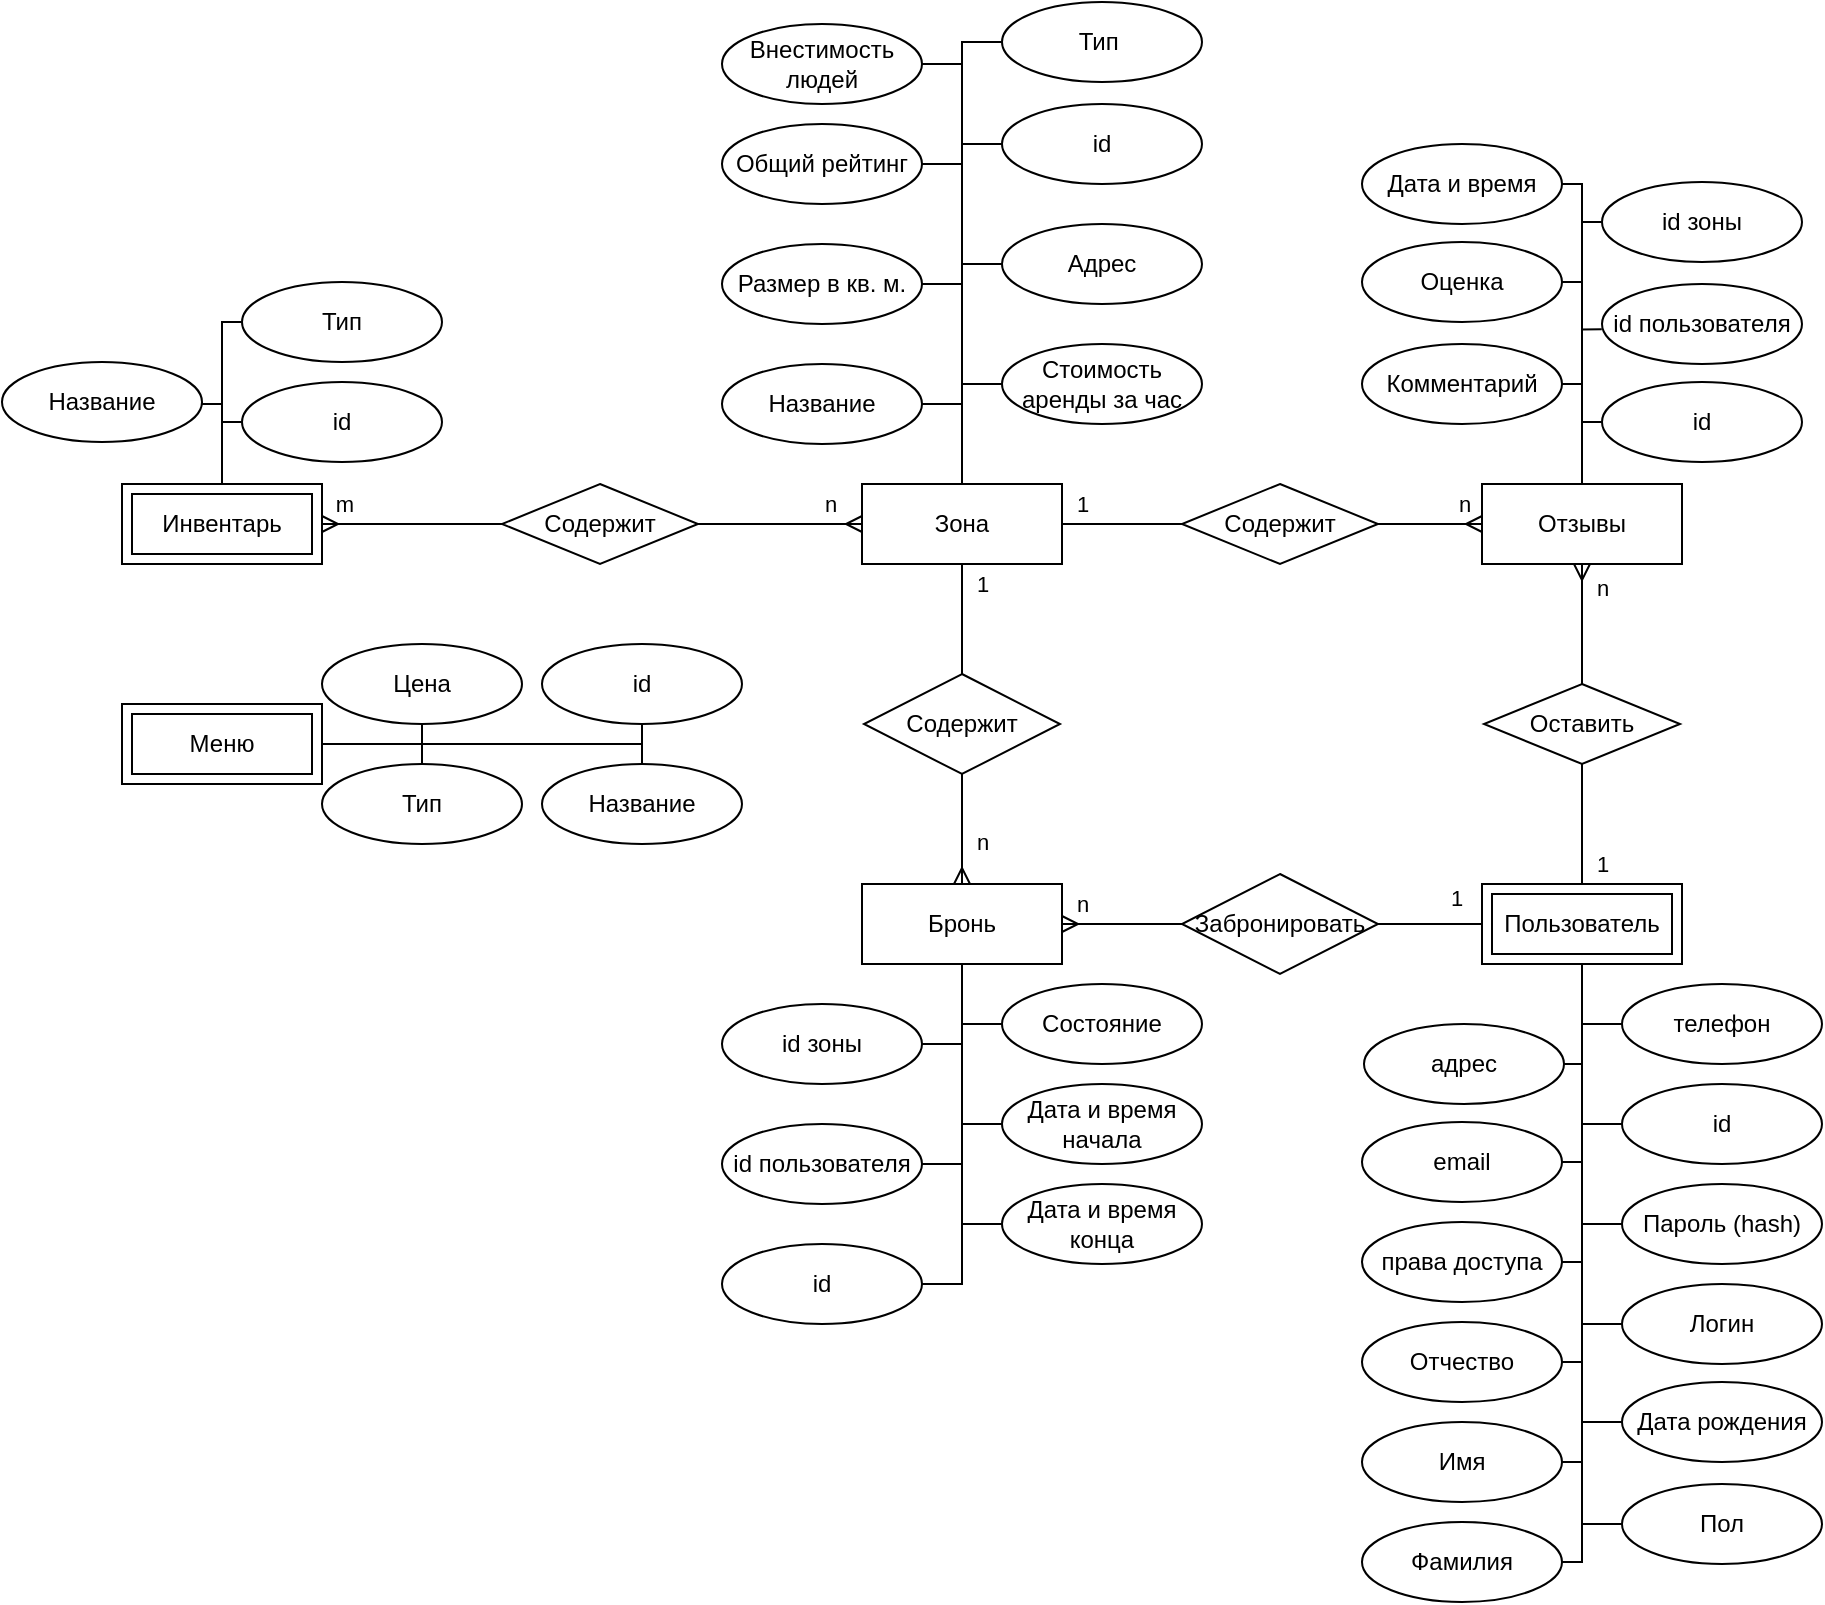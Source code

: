 <mxfile version="20.3.0" type="device" pages="8"><diagram id="lVYNzwqws4ymLf2-Qe4E" name="ER"><mxGraphModel dx="2249" dy="857" grid="1" gridSize="10" guides="1" tooltips="1" connect="1" arrows="1" fold="1" page="1" pageScale="1" pageWidth="827" pageHeight="1169" math="0" shadow="0"><root><mxCell id="0"/><mxCell id="1" parent="0"/><mxCell id="1tXdU9a2nAv4rJjIAJ2Z-14" style="edgeStyle=orthogonalEdgeStyle;rounded=0;orthogonalLoop=1;jettySize=auto;html=1;entryX=0;entryY=0.5;entryDx=0;entryDy=0;endArrow=none;endFill=0;" parent="1" source="1tXdU9a2nAv4rJjIAJ2Z-1" target="1tXdU9a2nAv4rJjIAJ2Z-10" edge="1"><mxGeometry relative="1" as="geometry"/></mxCell><mxCell id="1tXdU9a2nAv4rJjIAJ2Z-15" style="edgeStyle=orthogonalEdgeStyle;rounded=0;orthogonalLoop=1;jettySize=auto;html=1;exitX=0.5;exitY=0;exitDx=0;exitDy=0;entryX=1;entryY=0.5;entryDx=0;entryDy=0;endArrow=none;endFill=0;" parent="1" source="1tXdU9a2nAv4rJjIAJ2Z-1" target="1tXdU9a2nAv4rJjIAJ2Z-9" edge="1"><mxGeometry relative="1" as="geometry"/></mxCell><mxCell id="1tXdU9a2nAv4rJjIAJ2Z-16" style="edgeStyle=orthogonalEdgeStyle;rounded=0;orthogonalLoop=1;jettySize=auto;html=1;entryX=0;entryY=0.5;entryDx=0;entryDy=0;endArrow=none;endFill=0;" parent="1" source="1tXdU9a2nAv4rJjIAJ2Z-1" target="1tXdU9a2nAv4rJjIAJ2Z-12" edge="1"><mxGeometry relative="1" as="geometry"/></mxCell><mxCell id="1tXdU9a2nAv4rJjIAJ2Z-17" style="edgeStyle=orthogonalEdgeStyle;rounded=0;orthogonalLoop=1;jettySize=auto;html=1;exitX=0.5;exitY=0;exitDx=0;exitDy=0;entryX=1;entryY=0.5;entryDx=0;entryDy=0;endArrow=none;endFill=0;" parent="1" source="1tXdU9a2nAv4rJjIAJ2Z-1" target="1tXdU9a2nAv4rJjIAJ2Z-11" edge="1"><mxGeometry relative="1" as="geometry"/></mxCell><mxCell id="1tXdU9a2nAv4rJjIAJ2Z-43" value="1" style="edgeStyle=orthogonalEdgeStyle;rounded=0;orthogonalLoop=1;jettySize=auto;html=1;exitX=0.5;exitY=1;exitDx=0;exitDy=0;entryX=0.5;entryY=0;entryDx=0;entryDy=0;endArrow=none;endFill=0;" parent="1" source="1tXdU9a2nAv4rJjIAJ2Z-1" target="1tXdU9a2nAv4rJjIAJ2Z-8" edge="1"><mxGeometry x="-0.636" y="10" relative="1" as="geometry"><mxPoint as="offset"/></mxGeometry></mxCell><mxCell id="1tXdU9a2nAv4rJjIAJ2Z-59" style="edgeStyle=orthogonalEdgeStyle;rounded=0;orthogonalLoop=1;jettySize=auto;html=1;entryX=0;entryY=0.5;entryDx=0;entryDy=0;endArrow=none;endFill=0;" parent="1" source="1tXdU9a2nAv4rJjIAJ2Z-1" target="1tXdU9a2nAv4rJjIAJ2Z-58" edge="1"><mxGeometry relative="1" as="geometry"/></mxCell><mxCell id="c1Y0t2a7IKgv-LER4YRe-1" value="1" style="edgeStyle=orthogonalEdgeStyle;rounded=0;orthogonalLoop=1;jettySize=auto;html=1;exitX=1;exitY=0.5;exitDx=0;exitDy=0;entryX=0;entryY=0.5;entryDx=0;entryDy=0;endArrow=none;endFill=0;" parent="1" source="1tXdU9a2nAv4rJjIAJ2Z-1" target="1tXdU9a2nAv4rJjIAJ2Z-77" edge="1"><mxGeometry x="-0.667" y="10" relative="1" as="geometry"><mxPoint as="offset"/></mxGeometry></mxCell><mxCell id="81u5e-ceiOF0uJEGH7B2-3" style="edgeStyle=orthogonalEdgeStyle;rounded=0;orthogonalLoop=1;jettySize=auto;html=1;entryX=1;entryY=0.5;entryDx=0;entryDy=0;endArrow=none;endFill=0;" parent="1" source="1tXdU9a2nAv4rJjIAJ2Z-1" target="81u5e-ceiOF0uJEGH7B2-2" edge="1"><mxGeometry relative="1" as="geometry"/></mxCell><mxCell id="81u5e-ceiOF0uJEGH7B2-5" style="edgeStyle=orthogonalEdgeStyle;rounded=0;orthogonalLoop=1;jettySize=auto;html=1;entryX=0;entryY=0.5;entryDx=0;entryDy=0;endArrow=none;endFill=0;" parent="1" source="1tXdU9a2nAv4rJjIAJ2Z-1" target="81u5e-ceiOF0uJEGH7B2-4" edge="1"><mxGeometry relative="1" as="geometry"/></mxCell><mxCell id="1tXdU9a2nAv4rJjIAJ2Z-1" value="Зона" style="whiteSpace=wrap;html=1;align=center;" parent="1" vertex="1"><mxGeometry x="310" y="440" width="100" height="40" as="geometry"/></mxCell><mxCell id="1tXdU9a2nAv4rJjIAJ2Z-51" style="edgeStyle=orthogonalEdgeStyle;rounded=0;orthogonalLoop=1;jettySize=auto;html=1;exitX=0.5;exitY=1;exitDx=0;exitDy=0;entryX=1;entryY=0.5;entryDx=0;entryDy=0;endArrow=none;endFill=0;" parent="1" source="1tXdU9a2nAv4rJjIAJ2Z-3" target="1tXdU9a2nAv4rJjIAJ2Z-49" edge="1"><mxGeometry relative="1" as="geometry"/></mxCell><mxCell id="1tXdU9a2nAv4rJjIAJ2Z-52" style="edgeStyle=orthogonalEdgeStyle;rounded=0;orthogonalLoop=1;jettySize=auto;html=1;exitX=0.5;exitY=1;exitDx=0;exitDy=0;entryX=1;entryY=0.5;entryDx=0;entryDy=0;endArrow=none;endFill=0;" parent="1" source="1tXdU9a2nAv4rJjIAJ2Z-3" target="1tXdU9a2nAv4rJjIAJ2Z-50" edge="1"><mxGeometry relative="1" as="geometry"/></mxCell><mxCell id="1tXdU9a2nAv4rJjIAJ2Z-60" style="edgeStyle=orthogonalEdgeStyle;rounded=0;orthogonalLoop=1;jettySize=auto;html=1;entryX=0;entryY=0.5;entryDx=0;entryDy=0;endArrow=none;endFill=0;" parent="1" source="1tXdU9a2nAv4rJjIAJ2Z-3" target="1tXdU9a2nAv4rJjIAJ2Z-53" edge="1"><mxGeometry relative="1" as="geometry"/></mxCell><mxCell id="1tXdU9a2nAv4rJjIAJ2Z-63" style="edgeStyle=orthogonalEdgeStyle;rounded=0;orthogonalLoop=1;jettySize=auto;html=1;entryX=0;entryY=0.5;entryDx=0;entryDy=0;endArrow=none;endFill=0;" parent="1" source="1tXdU9a2nAv4rJjIAJ2Z-3" target="1tXdU9a2nAv4rJjIAJ2Z-62" edge="1"><mxGeometry relative="1" as="geometry"/></mxCell><mxCell id="1tXdU9a2nAv4rJjIAJ2Z-64" style="edgeStyle=orthogonalEdgeStyle;rounded=0;orthogonalLoop=1;jettySize=auto;html=1;entryX=0;entryY=0.5;entryDx=0;entryDy=0;endArrow=none;endFill=0;" parent="1" source="1tXdU9a2nAv4rJjIAJ2Z-3" target="1tXdU9a2nAv4rJjIAJ2Z-61" edge="1"><mxGeometry relative="1" as="geometry"/></mxCell><mxCell id="c1Y0t2a7IKgv-LER4YRe-20" style="edgeStyle=orthogonalEdgeStyle;rounded=0;orthogonalLoop=1;jettySize=auto;html=1;entryX=1;entryY=0.5;entryDx=0;entryDy=0;endArrow=none;endFill=0;" parent="1" source="1tXdU9a2nAv4rJjIAJ2Z-3" target="c1Y0t2a7IKgv-LER4YRe-19" edge="1"><mxGeometry relative="1" as="geometry"/></mxCell><mxCell id="1tXdU9a2nAv4rJjIAJ2Z-3" value="Бронь" style="whiteSpace=wrap;html=1;align=center;" parent="1" vertex="1"><mxGeometry x="310" y="640" width="100" height="40" as="geometry"/></mxCell><mxCell id="c1Y0t2a7IKgv-LER4YRe-68" style="edgeStyle=orthogonalEdgeStyle;rounded=0;orthogonalLoop=1;jettySize=auto;html=1;entryX=0.5;entryY=1;entryDx=0;entryDy=0;endArrow=none;endFill=0;" parent="1" source="c1Y0t2a7IKgv-LER4YRe-78" target="c1Y0t2a7IKgv-LER4YRe-67" edge="1"><mxGeometry relative="1" as="geometry"><mxPoint x="260" y="570.034" as="sourcePoint"/><Array as="points"><mxPoint x="90" y="570"/></Array></mxGeometry></mxCell><mxCell id="c1Y0t2a7IKgv-LER4YRe-69" style="edgeStyle=orthogonalEdgeStyle;rounded=0;orthogonalLoop=1;jettySize=auto;html=1;entryX=0.5;entryY=1;entryDx=0;entryDy=0;endArrow=none;endFill=0;" parent="1" source="c1Y0t2a7IKgv-LER4YRe-78" target="c1Y0t2a7IKgv-LER4YRe-64" edge="1"><mxGeometry relative="1" as="geometry"><mxPoint x="260" y="570.034" as="sourcePoint"/><Array as="points"><mxPoint x="200" y="570"/></Array></mxGeometry></mxCell><mxCell id="c1Y0t2a7IKgv-LER4YRe-70" style="edgeStyle=orthogonalEdgeStyle;rounded=0;orthogonalLoop=1;jettySize=auto;html=1;entryX=0.5;entryY=0;entryDx=0;entryDy=0;endArrow=none;endFill=0;exitX=1;exitY=0.5;exitDx=0;exitDy=0;" parent="1" source="c1Y0t2a7IKgv-LER4YRe-78" target="c1Y0t2a7IKgv-LER4YRe-65" edge="1"><mxGeometry relative="1" as="geometry"><mxPoint x="260" y="570.034" as="sourcePoint"/><Array as="points"><mxPoint x="200" y="570"/></Array></mxGeometry></mxCell><mxCell id="c1Y0t2a7IKgv-LER4YRe-71" style="edgeStyle=orthogonalEdgeStyle;rounded=0;orthogonalLoop=1;jettySize=auto;html=1;entryX=0.5;entryY=0;entryDx=0;entryDy=0;endArrow=none;endFill=0;exitX=1;exitY=0.5;exitDx=0;exitDy=0;" parent="1" source="c1Y0t2a7IKgv-LER4YRe-78" target="c1Y0t2a7IKgv-LER4YRe-66" edge="1"><mxGeometry relative="1" as="geometry"><mxPoint x="260" y="570" as="sourcePoint"/><Array as="points"><mxPoint x="90" y="570"/></Array></mxGeometry></mxCell><mxCell id="c1Y0t2a7IKgv-LER4YRe-14" style="edgeStyle=orthogonalEdgeStyle;rounded=0;orthogonalLoop=1;jettySize=auto;html=1;exitX=0.5;exitY=0;exitDx=0;exitDy=0;entryX=1;entryY=0.5;entryDx=0;entryDy=0;endArrow=none;endFill=0;" parent="1" source="1tXdU9a2nAv4rJjIAJ2Z-5" target="c1Y0t2a7IKgv-LER4YRe-12" edge="1"><mxGeometry relative="1" as="geometry"><Array as="points"><mxPoint x="670" y="390"/></Array></mxGeometry></mxCell><mxCell id="c1Y0t2a7IKgv-LER4YRe-15" style="edgeStyle=orthogonalEdgeStyle;rounded=0;orthogonalLoop=1;jettySize=auto;html=1;exitX=0.5;exitY=0;exitDx=0;exitDy=0;entryX=0;entryY=0.5;entryDx=0;entryDy=0;endArrow=none;endFill=0;" parent="1" source="1tXdU9a2nAv4rJjIAJ2Z-5" target="c1Y0t2a7IKgv-LER4YRe-9" edge="1"><mxGeometry relative="1" as="geometry"><Array as="points"><mxPoint x="670" y="409"/></Array></mxGeometry></mxCell><mxCell id="c1Y0t2a7IKgv-LER4YRe-16" style="edgeStyle=orthogonalEdgeStyle;rounded=0;orthogonalLoop=1;jettySize=auto;html=1;entryX=-0.001;entryY=0.567;entryDx=0;entryDy=0;entryPerimeter=0;endArrow=none;endFill=0;" parent="1" source="1tXdU9a2nAv4rJjIAJ2Z-5" target="c1Y0t2a7IKgv-LER4YRe-10" edge="1"><mxGeometry relative="1" as="geometry"><Array as="points"><mxPoint x="670" y="363"/></Array></mxGeometry></mxCell><mxCell id="c1Y0t2a7IKgv-LER4YRe-17" style="edgeStyle=orthogonalEdgeStyle;rounded=0;orthogonalLoop=1;jettySize=auto;html=1;entryX=1;entryY=0.5;entryDx=0;entryDy=0;endArrow=none;endFill=0;" parent="1" source="1tXdU9a2nAv4rJjIAJ2Z-5" target="c1Y0t2a7IKgv-LER4YRe-13" edge="1"><mxGeometry relative="1" as="geometry"><Array as="points"><mxPoint x="670" y="339"/></Array></mxGeometry></mxCell><mxCell id="c1Y0t2a7IKgv-LER4YRe-18" style="edgeStyle=orthogonalEdgeStyle;rounded=0;orthogonalLoop=1;jettySize=auto;html=1;entryX=0;entryY=0.5;entryDx=0;entryDy=0;endArrow=none;endFill=0;" parent="1" source="1tXdU9a2nAv4rJjIAJ2Z-5" target="c1Y0t2a7IKgv-LER4YRe-11" edge="1"><mxGeometry relative="1" as="geometry"><Array as="points"><mxPoint x="670" y="309"/></Array></mxGeometry></mxCell><mxCell id="c1Y0t2a7IKgv-LER4YRe-23" style="edgeStyle=orthogonalEdgeStyle;rounded=0;orthogonalLoop=1;jettySize=auto;html=1;entryX=1;entryY=0.5;entryDx=0;entryDy=0;endArrow=none;endFill=0;" parent="1" source="1tXdU9a2nAv4rJjIAJ2Z-5" target="c1Y0t2a7IKgv-LER4YRe-21" edge="1"><mxGeometry relative="1" as="geometry"><Array as="points"><mxPoint x="670" y="290"/></Array></mxGeometry></mxCell><mxCell id="1tXdU9a2nAv4rJjIAJ2Z-5" value="Отзывы" style="whiteSpace=wrap;html=1;align=center;" parent="1" vertex="1"><mxGeometry x="620" y="440" width="100" height="40" as="geometry"/></mxCell><mxCell id="1tXdU9a2nAv4rJjIAJ2Z-8" value="Содержит" style="shape=rhombus;perimeter=rhombusPerimeter;whiteSpace=wrap;html=1;align=center;" parent="1" vertex="1"><mxGeometry x="311" y="535" width="98" height="50" as="geometry"/></mxCell><mxCell id="1tXdU9a2nAv4rJjIAJ2Z-9" value="Название" style="ellipse;whiteSpace=wrap;html=1;align=center;" parent="1" vertex="1"><mxGeometry x="240" y="380" width="100" height="40" as="geometry"/></mxCell><mxCell id="1tXdU9a2nAv4rJjIAJ2Z-10" value="Стоимость аренды за час" style="ellipse;whiteSpace=wrap;html=1;align=center;" parent="1" vertex="1"><mxGeometry x="380" y="370" width="100" height="40" as="geometry"/></mxCell><mxCell id="1tXdU9a2nAv4rJjIAJ2Z-11" value="Размер в кв. м." style="ellipse;whiteSpace=wrap;html=1;align=center;" parent="1" vertex="1"><mxGeometry x="240" y="320" width="100" height="40" as="geometry"/></mxCell><mxCell id="1tXdU9a2nAv4rJjIAJ2Z-12" value="Адрес" style="ellipse;whiteSpace=wrap;html=1;align=center;" parent="1" vertex="1"><mxGeometry x="380" y="310" width="100" height="40" as="geometry"/></mxCell><mxCell id="1tXdU9a2nAv4rJjIAJ2Z-13" value="Фамилия" style="ellipse;whiteSpace=wrap;html=1;align=center;" parent="1" vertex="1"><mxGeometry x="560" y="959" width="100" height="40" as="geometry"/></mxCell><mxCell id="1tXdU9a2nAv4rJjIAJ2Z-18" value="Имя" style="ellipse;whiteSpace=wrap;html=1;align=center;" parent="1" vertex="1"><mxGeometry x="560" y="909" width="100" height="40" as="geometry"/></mxCell><mxCell id="1tXdU9a2nAv4rJjIAJ2Z-19" value="Отчество" style="ellipse;whiteSpace=wrap;html=1;align=center;" parent="1" vertex="1"><mxGeometry x="560" y="859" width="100" height="40" as="geometry"/></mxCell><mxCell id="1tXdU9a2nAv4rJjIAJ2Z-20" value="Пол" style="ellipse;whiteSpace=wrap;html=1;align=center;" parent="1" vertex="1"><mxGeometry x="690" y="940" width="100" height="40" as="geometry"/></mxCell><mxCell id="1tXdU9a2nAv4rJjIAJ2Z-21" value="Дата рождения" style="ellipse;whiteSpace=wrap;html=1;align=center;" parent="1" vertex="1"><mxGeometry x="690" y="889" width="100" height="40" as="geometry"/></mxCell><mxCell id="1tXdU9a2nAv4rJjIAJ2Z-23" value="Логин" style="ellipse;whiteSpace=wrap;html=1;align=center;" parent="1" vertex="1"><mxGeometry x="690" y="840" width="100" height="40" as="geometry"/></mxCell><mxCell id="1tXdU9a2nAv4rJjIAJ2Z-24" value="Пароль (hash)" style="ellipse;whiteSpace=wrap;html=1;align=center;" parent="1" vertex="1"><mxGeometry x="690" y="790" width="100" height="40" as="geometry"/></mxCell><mxCell id="1tXdU9a2nAv4rJjIAJ2Z-25" value="права доступа" style="ellipse;whiteSpace=wrap;html=1;align=center;" parent="1" vertex="1"><mxGeometry x="560" y="809" width="100" height="40" as="geometry"/></mxCell><mxCell id="1tXdU9a2nAv4rJjIAJ2Z-26" value="email" style="ellipse;whiteSpace=wrap;html=1;align=center;" parent="1" vertex="1"><mxGeometry x="560" y="759" width="100" height="40" as="geometry"/></mxCell><mxCell id="1tXdU9a2nAv4rJjIAJ2Z-40" style="edgeStyle=orthogonalEdgeStyle;rounded=0;orthogonalLoop=1;jettySize=auto;html=1;endArrow=none;endFill=0;" parent="1" source="1tXdU9a2nAv4rJjIAJ2Z-37" target="n0mFVLCM3M1yw873w-H2-1" edge="1"><mxGeometry relative="1" as="geometry"><mxPoint x="952" y="480" as="targetPoint"/></mxGeometry></mxCell><mxCell id="1tXdU9a2nAv4rJjIAJ2Z-41" value="1" style="edgeLabel;html=1;align=center;verticalAlign=middle;resizable=0;points=[];" parent="1tXdU9a2nAv4rJjIAJ2Z-40" vertex="1" connectable="0"><mxGeometry x="0.213" y="-1" relative="1" as="geometry"><mxPoint x="7" y="-14" as="offset"/></mxGeometry></mxCell><mxCell id="1tXdU9a2nAv4rJjIAJ2Z-37" value="Забронировать" style="shape=rhombus;perimeter=rhombusPerimeter;whiteSpace=wrap;html=1;align=center;" parent="1" vertex="1"><mxGeometry x="470" y="635" width="98" height="50" as="geometry"/></mxCell><mxCell id="1tXdU9a2nAv4rJjIAJ2Z-38" value="" style="edgeStyle=orthogonalEdgeStyle;fontSize=12;html=1;endArrow=ERmany;rounded=0;exitX=0;exitY=0.5;exitDx=0;exitDy=0;entryX=1;entryY=0.5;entryDx=0;entryDy=0;" parent="1" source="1tXdU9a2nAv4rJjIAJ2Z-37" target="1tXdU9a2nAv4rJjIAJ2Z-3" edge="1"><mxGeometry width="100" height="100" relative="1" as="geometry"><mxPoint x="520" y="600" as="sourcePoint"/><mxPoint x="620" y="500" as="targetPoint"/></mxGeometry></mxCell><mxCell id="1tXdU9a2nAv4rJjIAJ2Z-42" value="n" style="edgeLabel;html=1;align=center;verticalAlign=middle;resizable=0;points=[];" parent="1tXdU9a2nAv4rJjIAJ2Z-38" vertex="1" connectable="0"><mxGeometry x="0.877" relative="1" as="geometry"><mxPoint x="6" y="-10" as="offset"/></mxGeometry></mxCell><mxCell id="1tXdU9a2nAv4rJjIAJ2Z-44" value="" style="edgeStyle=orthogonalEdgeStyle;fontSize=12;html=1;endArrow=ERmany;rounded=0;exitX=0.5;exitY=1;exitDx=0;exitDy=0;entryX=0.5;entryY=0;entryDx=0;entryDy=0;" parent="1" source="1tXdU9a2nAv4rJjIAJ2Z-8" target="1tXdU9a2nAv4rJjIAJ2Z-3" edge="1"><mxGeometry width="100" height="100" relative="1" as="geometry"><mxPoint x="520" y="600" as="sourcePoint"/><mxPoint x="620" y="500" as="targetPoint"/><Array as="points"><mxPoint x="360" y="600"/><mxPoint x="360" y="600"/></Array></mxGeometry></mxCell><mxCell id="1tXdU9a2nAv4rJjIAJ2Z-45" value="n" style="edgeLabel;html=1;align=center;verticalAlign=middle;resizable=0;points=[];" parent="1tXdU9a2nAv4rJjIAJ2Z-44" vertex="1" connectable="0"><mxGeometry x="0.236" y="-1" relative="1" as="geometry"><mxPoint x="11" as="offset"/></mxGeometry></mxCell><mxCell id="1tXdU9a2nAv4rJjIAJ2Z-47" style="edgeStyle=orthogonalEdgeStyle;rounded=0;orthogonalLoop=1;jettySize=auto;html=1;exitX=1;exitY=0.5;exitDx=0;exitDy=0;entryX=0.5;entryY=0;entryDx=0;entryDy=0;endArrow=none;endFill=0;" parent="1" source="1tXdU9a2nAv4rJjIAJ2Z-46" target="1tXdU9a2nAv4rJjIAJ2Z-1" edge="1"><mxGeometry relative="1" as="geometry"/></mxCell><mxCell id="1tXdU9a2nAv4rJjIAJ2Z-46" value="Общий рейтинг" style="ellipse;whiteSpace=wrap;html=1;align=center;" parent="1" vertex="1"><mxGeometry x="240" y="260" width="100" height="40" as="geometry"/></mxCell><mxCell id="1tXdU9a2nAv4rJjIAJ2Z-49" value="id зоны&lt;span style=&quot;color: rgba(0, 0, 0, 0); font-family: monospace; font-size: 0px; text-align: start;&quot;&gt;%3CmxGraphModel%3E%3Croot%3E%3CmxCell%20id%3D%220%22%2F%3E%3CmxCell%20id%3D%221%22%20parent%3D%220%22%2F%3E%3CmxCell%20id%3D%222%22%20value%3D%22%D0%9E%D0%B1%D1%89%D0%B8%D0%B9%20%D1%80%D0%B5%D0%B9%D1%82%D0%B8%D0%BD%D0%B3%22%20style%3D%22ellipse%3BwhiteSpace%3Dwrap%3Bhtml%3D1%3Balign%3Dcenter%3B%22%20vertex%3D%221%22%20parent%3D%221%22%3E%3CmxGeometry%20x%3D%22240%22%20y%3D%22260%22%20width%3D%22100%22%20height%3D%2240%22%20as%3D%22geometry%22%2F%3E%3C%2FmxCell%3E%3C%2Froot%3E%3C%2FmxGraphModel%3E&lt;/span&gt;" style="ellipse;whiteSpace=wrap;html=1;align=center;" parent="1" vertex="1"><mxGeometry x="240" y="700" width="100" height="40" as="geometry"/></mxCell><mxCell id="1tXdU9a2nAv4rJjIAJ2Z-50" value="id пользователя&lt;span style=&quot;color: rgba(0, 0, 0, 0); font-family: monospace; font-size: 0px; text-align: start;&quot;&gt;%3CmxGraphModel%3E%3Croot%3E%3CmxCell%20id%3D%220%22%2F%3E%3CmxCell%20id%3D%221%22%20parent%3D%220%22%2F%3E%3CmxCell%20id%3D%222%22%20value%3D%22%D0%9E%D0%B1%D1%89%D0%B8%D0%B9%20%D1%80%D0%B5%D0%B9%D1%82%D0%B8%D0%BD%D0%B3%22%20style%3D%22ellipse%3BwhiteSpace%3Dwrap%3Bhtml%3D1%3Balign%3Dcenter%3B%22%20vertex%3D%221%22%20parent%3D%221%22%3E%3CmxGeometry%20x%3D%22240%22%20y%3D%22260%22%20width%3D%22100%22%20height%3D%2240%22%20as%3D%22geometry%22%2F%3E%3C%2FmxCell%3E%3C%2Froot%3E%3C%2FmxGraphModel%&lt;/span&gt;" style="ellipse;whiteSpace=wrap;html=1;align=center;" parent="1" vertex="1"><mxGeometry x="240" y="760" width="100" height="40" as="geometry"/></mxCell><mxCell id="1tXdU9a2nAv4rJjIAJ2Z-53" value="Состояние" style="ellipse;whiteSpace=wrap;html=1;align=center;" parent="1" vertex="1"><mxGeometry x="380" y="690" width="100" height="40" as="geometry"/></mxCell><mxCell id="1tXdU9a2nAv4rJjIAJ2Z-56" value="id" style="ellipse;whiteSpace=wrap;html=1;align=center;" parent="1" vertex="1"><mxGeometry x="690" y="740" width="100" height="40" as="geometry"/></mxCell><mxCell id="1tXdU9a2nAv4rJjIAJ2Z-58" value="id" style="ellipse;whiteSpace=wrap;html=1;align=center;" parent="1" vertex="1"><mxGeometry x="380" y="250" width="100" height="40" as="geometry"/></mxCell><mxCell id="1tXdU9a2nAv4rJjIAJ2Z-61" value="Дата и время начала" style="ellipse;whiteSpace=wrap;html=1;align=center;" parent="1" vertex="1"><mxGeometry x="380" y="740" width="100" height="40" as="geometry"/></mxCell><mxCell id="1tXdU9a2nAv4rJjIAJ2Z-62" value="Дата и время конца" style="ellipse;whiteSpace=wrap;html=1;align=center;" parent="1" vertex="1"><mxGeometry x="380" y="790" width="100" height="40" as="geometry"/></mxCell><mxCell id="1tXdU9a2nAv4rJjIAJ2Z-70" value="Содержит" style="shape=rhombus;perimeter=rhombusPerimeter;whiteSpace=wrap;html=1;align=center;" parent="1" vertex="1"><mxGeometry x="130" y="440" width="98" height="40" as="geometry"/></mxCell><mxCell id="1tXdU9a2nAv4rJjIAJ2Z-72" value="" style="edgeStyle=orthogonalEdgeStyle;fontSize=12;html=1;endArrow=ERmany;rounded=0;exitX=1;exitY=0.5;exitDx=0;exitDy=0;entryX=0;entryY=0.5;entryDx=0;entryDy=0;" parent="1" source="1tXdU9a2nAv4rJjIAJ2Z-70" target="1tXdU9a2nAv4rJjIAJ2Z-1" edge="1"><mxGeometry width="100" height="100" relative="1" as="geometry"><mxPoint x="370" y="595" as="sourcePoint"/><mxPoint x="370" y="650" as="targetPoint"/></mxGeometry></mxCell><mxCell id="1tXdU9a2nAv4rJjIAJ2Z-73" value="n" style="edgeLabel;html=1;align=center;verticalAlign=middle;resizable=0;points=[];" parent="1tXdU9a2nAv4rJjIAJ2Z-72" vertex="1" connectable="0"><mxGeometry x="0.236" y="-1" relative="1" as="geometry"><mxPoint x="15" y="-11" as="offset"/></mxGeometry></mxCell><mxCell id="1tXdU9a2nAv4rJjIAJ2Z-74" value="" style="edgeStyle=orthogonalEdgeStyle;fontSize=12;html=1;endArrow=ERmany;rounded=0;exitX=0;exitY=0.5;exitDx=0;exitDy=0;" parent="1" source="1tXdU9a2nAv4rJjIAJ2Z-70" target="1tXdU9a2nAv4rJjIAJ2Z-79" edge="1"><mxGeometry width="100" height="100" relative="1" as="geometry"><mxPoint x="228" y="470" as="sourcePoint"/><mxPoint x="40" y="460" as="targetPoint"/></mxGeometry></mxCell><mxCell id="1tXdU9a2nAv4rJjIAJ2Z-75" value="m" style="edgeLabel;html=1;align=center;verticalAlign=middle;resizable=0;points=[];" parent="1tXdU9a2nAv4rJjIAJ2Z-74" vertex="1" connectable="0"><mxGeometry x="0.236" y="-1" relative="1" as="geometry"><mxPoint x="-24" y="-9" as="offset"/></mxGeometry></mxCell><mxCell id="1tXdU9a2nAv4rJjIAJ2Z-77" value="Содержит" style="shape=rhombus;perimeter=rhombusPerimeter;whiteSpace=wrap;html=1;align=center;" parent="1" vertex="1"><mxGeometry x="470" y="440" width="98" height="40" as="geometry"/></mxCell><mxCell id="1tXdU9a2nAv4rJjIAJ2Z-78" value="Оставить" style="shape=rhombus;perimeter=rhombusPerimeter;whiteSpace=wrap;html=1;align=center;" parent="1" vertex="1"><mxGeometry x="621" y="540" width="98" height="40" as="geometry"/></mxCell><mxCell id="c1Y0t2a7IKgv-LER4YRe-58" style="edgeStyle=orthogonalEdgeStyle;rounded=0;orthogonalLoop=1;jettySize=auto;html=1;entryX=0;entryY=0.5;entryDx=0;entryDy=0;endArrow=none;endFill=0;" parent="1" source="1tXdU9a2nAv4rJjIAJ2Z-79" target="c1Y0t2a7IKgv-LER4YRe-53" edge="1"><mxGeometry relative="1" as="geometry"><Array as="points"><mxPoint x="-10" y="409"/></Array></mxGeometry></mxCell><mxCell id="c1Y0t2a7IKgv-LER4YRe-59" style="edgeStyle=orthogonalEdgeStyle;rounded=0;orthogonalLoop=1;jettySize=auto;html=1;entryX=1;entryY=0.5;entryDx=0;entryDy=0;endArrow=none;endFill=0;" parent="1" source="1tXdU9a2nAv4rJjIAJ2Z-79" target="c1Y0t2a7IKgv-LER4YRe-55" edge="1"><mxGeometry relative="1" as="geometry"><Array as="points"><mxPoint x="-10" y="400"/><mxPoint x="-20" y="400"/></Array></mxGeometry></mxCell><mxCell id="81u5e-ceiOF0uJEGH7B2-1" style="edgeStyle=orthogonalEdgeStyle;rounded=0;orthogonalLoop=1;jettySize=auto;html=1;entryX=0;entryY=0.5;entryDx=0;entryDy=0;endArrow=none;endFill=0;" parent="1" source="1tXdU9a2nAv4rJjIAJ2Z-79" target="c1Y0t2a7IKgv-LER4YRe-56" edge="1"><mxGeometry relative="1" as="geometry"><Array as="points"><mxPoint x="-10" y="359"/></Array></mxGeometry></mxCell><mxCell id="1tXdU9a2nAv4rJjIAJ2Z-79" value="Инвентарь" style="shape=ext;margin=3;double=1;whiteSpace=wrap;html=1;align=center;" parent="1" vertex="1"><mxGeometry x="-60" y="440" width="100" height="40" as="geometry"/></mxCell><mxCell id="c1Y0t2a7IKgv-LER4YRe-3" value="" style="edgeStyle=orthogonalEdgeStyle;fontSize=12;html=1;endArrow=ERmany;rounded=0;exitX=1;exitY=0.5;exitDx=0;exitDy=0;entryX=0;entryY=0.5;entryDx=0;entryDy=0;" parent="1" source="1tXdU9a2nAv4rJjIAJ2Z-77" target="1tXdU9a2nAv4rJjIAJ2Z-5" edge="1"><mxGeometry width="100" height="100" relative="1" as="geometry"><mxPoint x="370" y="595" as="sourcePoint"/><mxPoint x="370" y="650" as="targetPoint"/></mxGeometry></mxCell><mxCell id="c1Y0t2a7IKgv-LER4YRe-4" value="n" style="edgeLabel;html=1;align=center;verticalAlign=middle;resizable=0;points=[];" parent="c1Y0t2a7IKgv-LER4YRe-3" vertex="1" connectable="0"><mxGeometry x="0.236" y="-1" relative="1" as="geometry"><mxPoint x="11" y="-11" as="offset"/></mxGeometry></mxCell><mxCell id="c1Y0t2a7IKgv-LER4YRe-6" value="" style="edgeStyle=orthogonalEdgeStyle;fontSize=12;html=1;endArrow=ERmany;rounded=0;exitX=0.5;exitY=0;exitDx=0;exitDy=0;" parent="1" source="1tXdU9a2nAv4rJjIAJ2Z-78" target="1tXdU9a2nAv4rJjIAJ2Z-5" edge="1"><mxGeometry width="100" height="100" relative="1" as="geometry"><mxPoint x="578" y="470" as="sourcePoint"/><mxPoint x="630" y="470" as="targetPoint"/></mxGeometry></mxCell><mxCell id="c1Y0t2a7IKgv-LER4YRe-7" value="n" style="edgeLabel;html=1;align=center;verticalAlign=middle;resizable=0;points=[];" parent="c1Y0t2a7IKgv-LER4YRe-6" vertex="1" connectable="0"><mxGeometry x="0.236" y="-1" relative="1" as="geometry"><mxPoint x="9" y="-11" as="offset"/></mxGeometry></mxCell><mxCell id="c1Y0t2a7IKgv-LER4YRe-9" value="id" style="ellipse;whiteSpace=wrap;html=1;align=center;" parent="1" vertex="1"><mxGeometry x="680" y="389" width="100" height="40" as="geometry"/></mxCell><mxCell id="c1Y0t2a7IKgv-LER4YRe-10" value="id пользователя" style="ellipse;whiteSpace=wrap;html=1;align=center;" parent="1" vertex="1"><mxGeometry x="680" y="340" width="100" height="40" as="geometry"/></mxCell><mxCell id="c1Y0t2a7IKgv-LER4YRe-11" value="id зоны" style="ellipse;whiteSpace=wrap;html=1;align=center;" parent="1" vertex="1"><mxGeometry x="680" y="289" width="100" height="40" as="geometry"/></mxCell><mxCell id="c1Y0t2a7IKgv-LER4YRe-12" value="Комментарий" style="ellipse;whiteSpace=wrap;html=1;align=center;" parent="1" vertex="1"><mxGeometry x="560" y="370" width="100" height="40" as="geometry"/></mxCell><mxCell id="c1Y0t2a7IKgv-LER4YRe-13" value="Оценка" style="ellipse;whiteSpace=wrap;html=1;align=center;" parent="1" vertex="1"><mxGeometry x="560" y="319" width="100" height="40" as="geometry"/></mxCell><mxCell id="c1Y0t2a7IKgv-LER4YRe-19" value="id" style="ellipse;whiteSpace=wrap;html=1;align=center;" parent="1" vertex="1"><mxGeometry x="240" y="820" width="100" height="40" as="geometry"/></mxCell><mxCell id="c1Y0t2a7IKgv-LER4YRe-21" value="Дата и время" style="ellipse;whiteSpace=wrap;html=1;align=center;" parent="1" vertex="1"><mxGeometry x="560" y="270" width="100" height="40" as="geometry"/></mxCell><mxCell id="c1Y0t2a7IKgv-LER4YRe-53" value="&lt;br&gt;id&lt;br&gt;&lt;div style=&quot;text-align: center;&quot;&gt;&lt;span style=&quot;color: rgba(0, 0, 0, 0); font-family: monospace; font-size: 0px; text-align: start; background-color: initial;&quot;&gt;%3CmxGraphModel%3E%3Croot%3E%3CmxCell%20id%3D%220%22%2F%3E%3CmxCell%20id%3D%221%22%20parent%3D%220%22%2F%3E%3CmxCell%20id%3D%222%22%20value%3D%22%D0%9E%D0%B1%D1%89%D0%B8%D0%B9%20%D1%80%D0%B5%D0%B9%D1%82%D0%B8%D0%BD%D0%B3%22%20style%3D%22ellipse%3BwhiteSpace%3Dwrap%3Bhtml%3D1%3Balign%3Dcenter%3B%22%20vertex%3D%221%22%20parent%3D%221%22%3E%3CmxGeometry%20x%3D%22240%22%20y%3D%22260%22%20width%3D%22100%22%20height%3D%2240%22%20as%3D%22geometry%22%2F%3E%3C%2FmxCell%3E%3C%2Froot%3E%3C%2FmxGraphModel%&lt;/span&gt;&lt;/div&gt;" style="ellipse;whiteSpace=wrap;html=1;align=center;" parent="1" vertex="1"><mxGeometry y="389" width="100" height="40" as="geometry"/></mxCell><mxCell id="c1Y0t2a7IKgv-LER4YRe-55" value="Название" style="ellipse;whiteSpace=wrap;html=1;align=center;" parent="1" vertex="1"><mxGeometry x="-120" y="379" width="100" height="40" as="geometry"/></mxCell><mxCell id="c1Y0t2a7IKgv-LER4YRe-56" value="Тип" style="ellipse;whiteSpace=wrap;html=1;align=center;" parent="1" vertex="1"><mxGeometry y="339" width="100" height="40" as="geometry"/></mxCell><mxCell id="c1Y0t2a7IKgv-LER4YRe-64" value="id" style="ellipse;whiteSpace=wrap;html=1;align=center;" parent="1" vertex="1"><mxGeometry x="150" y="520" width="100" height="40" as="geometry"/></mxCell><mxCell id="c1Y0t2a7IKgv-LER4YRe-65" value="Название" style="ellipse;whiteSpace=wrap;html=1;align=center;" parent="1" vertex="1"><mxGeometry x="150" y="580" width="100" height="40" as="geometry"/></mxCell><mxCell id="c1Y0t2a7IKgv-LER4YRe-66" value="Тип" style="ellipse;whiteSpace=wrap;html=1;align=center;" parent="1" vertex="1"><mxGeometry x="40" y="580" width="100" height="40" as="geometry"/></mxCell><mxCell id="c1Y0t2a7IKgv-LER4YRe-67" value="Цена" style="ellipse;whiteSpace=wrap;html=1;align=center;" parent="1" vertex="1"><mxGeometry x="40" y="520" width="100" height="40" as="geometry"/></mxCell><mxCell id="c1Y0t2a7IKgv-LER4YRe-78" value="Меню" style="shape=ext;margin=3;double=1;whiteSpace=wrap;html=1;align=center;" parent="1" vertex="1"><mxGeometry x="-60" y="550" width="100" height="40" as="geometry"/></mxCell><mxCell id="n0mFVLCM3M1yw873w-H2-2" value="" style="edgeStyle=orthogonalEdgeStyle;rounded=0;orthogonalLoop=1;jettySize=auto;html=1;endArrow=none;endFill=0;" parent="1" source="n0mFVLCM3M1yw873w-H2-1" target="1tXdU9a2nAv4rJjIAJ2Z-78" edge="1"><mxGeometry relative="1" as="geometry"/></mxCell><mxCell id="81u5e-ceiOF0uJEGH7B2-23" value="1" style="edgeLabel;html=1;align=center;verticalAlign=middle;resizable=0;points=[];" parent="n0mFVLCM3M1yw873w-H2-2" vertex="1" connectable="0"><mxGeometry x="-0.649" relative="1" as="geometry"><mxPoint x="10" as="offset"/></mxGeometry></mxCell><mxCell id="81u5e-ceiOF0uJEGH7B2-11" style="edgeStyle=orthogonalEdgeStyle;rounded=0;orthogonalLoop=1;jettySize=auto;html=1;entryX=0;entryY=0.5;entryDx=0;entryDy=0;endArrow=none;endFill=0;" parent="1" source="n0mFVLCM3M1yw873w-H2-1" target="81u5e-ceiOF0uJEGH7B2-7" edge="1"><mxGeometry relative="1" as="geometry"/></mxCell><mxCell id="81u5e-ceiOF0uJEGH7B2-12" style="edgeStyle=orthogonalEdgeStyle;rounded=0;orthogonalLoop=1;jettySize=auto;html=1;entryX=1;entryY=0.5;entryDx=0;entryDy=0;endArrow=none;endFill=0;" parent="1" source="n0mFVLCM3M1yw873w-H2-1" target="81u5e-ceiOF0uJEGH7B2-6" edge="1"><mxGeometry relative="1" as="geometry"><Array as="points"><mxPoint x="670" y="730"/></Array></mxGeometry></mxCell><mxCell id="81u5e-ceiOF0uJEGH7B2-13" style="edgeStyle=orthogonalEdgeStyle;rounded=0;orthogonalLoop=1;jettySize=auto;html=1;entryX=0;entryY=0.5;entryDx=0;entryDy=0;endArrow=none;endFill=0;" parent="1" source="n0mFVLCM3M1yw873w-H2-1" target="1tXdU9a2nAv4rJjIAJ2Z-56" edge="1"><mxGeometry relative="1" as="geometry"/></mxCell><mxCell id="81u5e-ceiOF0uJEGH7B2-14" style="edgeStyle=orthogonalEdgeStyle;rounded=0;orthogonalLoop=1;jettySize=auto;html=1;entryX=1;entryY=0.5;entryDx=0;entryDy=0;endArrow=none;endFill=0;" parent="1" source="n0mFVLCM3M1yw873w-H2-1" target="1tXdU9a2nAv4rJjIAJ2Z-26" edge="1"><mxGeometry relative="1" as="geometry"><Array as="points"><mxPoint x="670" y="779"/></Array></mxGeometry></mxCell><mxCell id="81u5e-ceiOF0uJEGH7B2-15" style="edgeStyle=orthogonalEdgeStyle;rounded=0;orthogonalLoop=1;jettySize=auto;html=1;entryX=1;entryY=0.5;entryDx=0;entryDy=0;endArrow=none;endFill=0;" parent="1" source="n0mFVLCM3M1yw873w-H2-1" target="1tXdU9a2nAv4rJjIAJ2Z-25" edge="1"><mxGeometry relative="1" as="geometry"><Array as="points"><mxPoint x="670" y="829"/></Array></mxGeometry></mxCell><mxCell id="81u5e-ceiOF0uJEGH7B2-16" style="edgeStyle=orthogonalEdgeStyle;rounded=0;orthogonalLoop=1;jettySize=auto;html=1;entryX=0;entryY=0.5;entryDx=0;entryDy=0;endArrow=none;endFill=0;" parent="1" source="n0mFVLCM3M1yw873w-H2-1" target="1tXdU9a2nAv4rJjIAJ2Z-24" edge="1"><mxGeometry relative="1" as="geometry"/></mxCell><mxCell id="81u5e-ceiOF0uJEGH7B2-17" style="edgeStyle=orthogonalEdgeStyle;rounded=0;orthogonalLoop=1;jettySize=auto;html=1;entryX=1;entryY=0.5;entryDx=0;entryDy=0;endArrow=none;endFill=0;" parent="1" source="n0mFVLCM3M1yw873w-H2-1" target="1tXdU9a2nAv4rJjIAJ2Z-19" edge="1"><mxGeometry relative="1" as="geometry"><Array as="points"><mxPoint x="670" y="879"/></Array></mxGeometry></mxCell><mxCell id="81u5e-ceiOF0uJEGH7B2-18" style="edgeStyle=orthogonalEdgeStyle;rounded=0;orthogonalLoop=1;jettySize=auto;html=1;entryX=0;entryY=0.5;entryDx=0;entryDy=0;endArrow=none;endFill=0;" parent="1" source="n0mFVLCM3M1yw873w-H2-1" target="1tXdU9a2nAv4rJjIAJ2Z-23" edge="1"><mxGeometry relative="1" as="geometry"/></mxCell><mxCell id="81u5e-ceiOF0uJEGH7B2-19" style="edgeStyle=orthogonalEdgeStyle;rounded=0;orthogonalLoop=1;jettySize=auto;html=1;entryX=1;entryY=0.5;entryDx=0;entryDy=0;endArrow=none;endFill=0;" parent="1" source="n0mFVLCM3M1yw873w-H2-1" target="1tXdU9a2nAv4rJjIAJ2Z-18" edge="1"><mxGeometry relative="1" as="geometry"><Array as="points"><mxPoint x="670" y="929"/></Array></mxGeometry></mxCell><mxCell id="81u5e-ceiOF0uJEGH7B2-20" style="edgeStyle=orthogonalEdgeStyle;rounded=0;orthogonalLoop=1;jettySize=auto;html=1;entryX=0;entryY=0.5;entryDx=0;entryDy=0;endArrow=none;endFill=0;" parent="1" source="n0mFVLCM3M1yw873w-H2-1" target="1tXdU9a2nAv4rJjIAJ2Z-21" edge="1"><mxGeometry relative="1" as="geometry"/></mxCell><mxCell id="81u5e-ceiOF0uJEGH7B2-21" style="edgeStyle=orthogonalEdgeStyle;rounded=0;orthogonalLoop=1;jettySize=auto;html=1;entryX=1;entryY=0.5;entryDx=0;entryDy=0;endArrow=none;endFill=0;" parent="1" source="n0mFVLCM3M1yw873w-H2-1" target="1tXdU9a2nAv4rJjIAJ2Z-13" edge="1"><mxGeometry relative="1" as="geometry"><Array as="points"><mxPoint x="670" y="979"/></Array></mxGeometry></mxCell><mxCell id="81u5e-ceiOF0uJEGH7B2-22" style="edgeStyle=orthogonalEdgeStyle;rounded=0;orthogonalLoop=1;jettySize=auto;html=1;entryX=0;entryY=0.5;entryDx=0;entryDy=0;endArrow=none;endFill=0;" parent="1" source="n0mFVLCM3M1yw873w-H2-1" target="1tXdU9a2nAv4rJjIAJ2Z-20" edge="1"><mxGeometry relative="1" as="geometry"/></mxCell><mxCell id="n0mFVLCM3M1yw873w-H2-1" value="Пользователь" style="shape=ext;margin=3;double=1;whiteSpace=wrap;html=1;align=center;" parent="1" vertex="1"><mxGeometry x="620" y="640" width="100" height="40" as="geometry"/></mxCell><mxCell id="81u5e-ceiOF0uJEGH7B2-2" value="Внестимость людей" style="ellipse;whiteSpace=wrap;html=1;align=center;" parent="1" vertex="1"><mxGeometry x="240" y="210" width="100" height="40" as="geometry"/></mxCell><mxCell id="81u5e-ceiOF0uJEGH7B2-4" value="Тип&amp;nbsp;" style="ellipse;whiteSpace=wrap;html=1;align=center;" parent="1" vertex="1"><mxGeometry x="380" y="199" width="100" height="40" as="geometry"/></mxCell><mxCell id="81u5e-ceiOF0uJEGH7B2-6" value="адрес" style="ellipse;whiteSpace=wrap;html=1;align=center;" parent="1" vertex="1"><mxGeometry x="561" y="710" width="100" height="40" as="geometry"/></mxCell><mxCell id="81u5e-ceiOF0uJEGH7B2-7" value="телефон" style="ellipse;whiteSpace=wrap;html=1;align=center;" parent="1" vertex="1"><mxGeometry x="690" y="690" width="100" height="40" as="geometry"/></mxCell></root></mxGraphModel></diagram><diagram id="hNJJi1yXjoUv3gDsAnb5" name="DB"><mxGraphModel dx="2249" dy="857" grid="1" gridSize="10" guides="1" tooltips="1" connect="1" arrows="1" fold="1" page="1" pageScale="1" pageWidth="827" pageHeight="1169" math="0" shadow="0"><root><mxCell id="0"/><mxCell id="1" parent="0"/><mxCell id="JfNhoDbCsC86Azo6h9_3-1" value="Zone" style="shape=table;startSize=30;container=1;collapsible=1;childLayout=tableLayout;fixedRows=1;rowLines=0;fontStyle=1;align=center;resizeLast=1;" parent="1" vertex="1"><mxGeometry x="160" y="40" width="180" height="220" as="geometry"/></mxCell><mxCell id="JfNhoDbCsC86Azo6h9_3-2" value="" style="shape=tableRow;horizontal=0;startSize=0;swimlaneHead=0;swimlaneBody=0;fillColor=none;collapsible=0;dropTarget=0;points=[[0,0.5],[1,0.5]];portConstraint=eastwest;top=0;left=0;right=0;bottom=1;" parent="JfNhoDbCsC86Azo6h9_3-1" vertex="1"><mxGeometry y="30" width="180" height="30" as="geometry"/></mxCell><mxCell id="JfNhoDbCsC86Azo6h9_3-3" value="PK" style="shape=partialRectangle;connectable=0;fillColor=none;top=0;left=0;bottom=0;right=0;fontStyle=1;overflow=hidden;" parent="JfNhoDbCsC86Azo6h9_3-2" vertex="1"><mxGeometry width="30" height="30" as="geometry"><mxRectangle width="30" height="30" as="alternateBounds"/></mxGeometry></mxCell><mxCell id="JfNhoDbCsC86Azo6h9_3-4" value="Id: unsigned" style="shape=partialRectangle;connectable=0;fillColor=none;top=0;left=0;bottom=0;right=0;align=left;spacingLeft=6;fontStyle=5;overflow=hidden;" parent="JfNhoDbCsC86Azo6h9_3-2" vertex="1"><mxGeometry x="30" width="150" height="30" as="geometry"><mxRectangle width="150" height="30" as="alternateBounds"/></mxGeometry></mxCell><mxCell id="JfNhoDbCsC86Azo6h9_3-5" value="" style="shape=tableRow;horizontal=0;startSize=0;swimlaneHead=0;swimlaneBody=0;fillColor=none;collapsible=0;dropTarget=0;points=[[0,0.5],[1,0.5]];portConstraint=eastwest;top=0;left=0;right=0;bottom=0;" parent="JfNhoDbCsC86Azo6h9_3-1" vertex="1"><mxGeometry y="60" width="180" height="30" as="geometry"/></mxCell><mxCell id="JfNhoDbCsC86Azo6h9_3-6" value="" style="shape=partialRectangle;connectable=0;fillColor=none;top=0;left=0;bottom=0;right=0;editable=1;overflow=hidden;" parent="JfNhoDbCsC86Azo6h9_3-5" vertex="1"><mxGeometry width="30" height="30" as="geometry"><mxRectangle width="30" height="30" as="alternateBounds"/></mxGeometry></mxCell><mxCell id="JfNhoDbCsC86Azo6h9_3-7" value="Name: varchar(255)" style="shape=partialRectangle;connectable=0;fillColor=none;top=0;left=0;bottom=0;right=0;align=left;spacingLeft=6;overflow=hidden;" parent="JfNhoDbCsC86Azo6h9_3-5" vertex="1"><mxGeometry x="30" width="150" height="30" as="geometry"><mxRectangle width="150" height="30" as="alternateBounds"/></mxGeometry></mxCell><mxCell id="JfNhoDbCsC86Azo6h9_3-14" value="" style="shape=tableRow;horizontal=0;startSize=0;swimlaneHead=0;swimlaneBody=0;fillColor=none;collapsible=0;dropTarget=0;points=[[0,0.5],[1,0.5]];portConstraint=eastwest;top=0;left=0;right=0;bottom=0;" parent="JfNhoDbCsC86Azo6h9_3-1" vertex="1"><mxGeometry y="90" width="180" height="30" as="geometry"/></mxCell><mxCell id="JfNhoDbCsC86Azo6h9_3-15" value="" style="shape=partialRectangle;connectable=0;fillColor=none;top=0;left=0;bottom=0;right=0;editable=1;overflow=hidden;" parent="JfNhoDbCsC86Azo6h9_3-14" vertex="1"><mxGeometry width="30" height="30" as="geometry"><mxRectangle width="30" height="30" as="alternateBounds"/></mxGeometry></mxCell><mxCell id="JfNhoDbCsC86Azo6h9_3-16" value="Type: varchar(255)" style="shape=partialRectangle;connectable=0;fillColor=none;top=0;left=0;bottom=0;right=0;align=left;spacingLeft=6;overflow=hidden;" parent="JfNhoDbCsC86Azo6h9_3-14" vertex="1"><mxGeometry x="30" width="150" height="30" as="geometry"><mxRectangle width="150" height="30" as="alternateBounds"/></mxGeometry></mxCell><mxCell id="JfNhoDbCsC86Azo6h9_3-8" value="" style="shape=tableRow;horizontal=0;startSize=0;swimlaneHead=0;swimlaneBody=0;fillColor=none;collapsible=0;dropTarget=0;points=[[0,0.5],[1,0.5]];portConstraint=eastwest;top=0;left=0;right=0;bottom=0;" parent="JfNhoDbCsC86Azo6h9_3-1" vertex="1"><mxGeometry y="120" width="180" height="30" as="geometry"/></mxCell><mxCell id="JfNhoDbCsC86Azo6h9_3-9" value="" style="shape=partialRectangle;connectable=0;fillColor=none;top=0;left=0;bottom=0;right=0;editable=1;overflow=hidden;" parent="JfNhoDbCsC86Azo6h9_3-8" vertex="1"><mxGeometry width="30" height="30" as="geometry"><mxRectangle width="30" height="30" as="alternateBounds"/></mxGeometry></mxCell><mxCell id="JfNhoDbCsC86Azo6h9_3-10" value="Size: numeric" style="shape=partialRectangle;connectable=0;fillColor=none;top=0;left=0;bottom=0;right=0;align=left;spacingLeft=6;overflow=hidden;" parent="JfNhoDbCsC86Azo6h9_3-8" vertex="1"><mxGeometry x="30" width="150" height="30" as="geometry"><mxRectangle width="150" height="30" as="alternateBounds"/></mxGeometry></mxCell><mxCell id="JfNhoDbCsC86Azo6h9_3-11" value="" style="shape=tableRow;horizontal=0;startSize=0;swimlaneHead=0;swimlaneBody=0;fillColor=none;collapsible=0;dropTarget=0;points=[[0,0.5],[1,0.5]];portConstraint=eastwest;top=0;left=0;right=0;bottom=0;" parent="JfNhoDbCsC86Azo6h9_3-1" vertex="1"><mxGeometry y="150" width="180" height="30" as="geometry"/></mxCell><mxCell id="JfNhoDbCsC86Azo6h9_3-12" value="" style="shape=partialRectangle;connectable=0;fillColor=none;top=0;left=0;bottom=0;right=0;editable=1;overflow=hidden;" parent="JfNhoDbCsC86Azo6h9_3-11" vertex="1"><mxGeometry width="30" height="30" as="geometry"><mxRectangle width="30" height="30" as="alternateBounds"/></mxGeometry></mxCell><mxCell id="JfNhoDbCsC86Azo6h9_3-13" value="Raiting: numeric" style="shape=partialRectangle;connectable=0;fillColor=none;top=0;left=0;bottom=0;right=0;align=left;spacingLeft=6;overflow=hidden;" parent="JfNhoDbCsC86Azo6h9_3-11" vertex="1"><mxGeometry x="30" width="150" height="30" as="geometry"><mxRectangle width="150" height="30" as="alternateBounds"/></mxGeometry></mxCell><mxCell id="JfNhoDbCsC86Azo6h9_3-17" value="" style="shape=tableRow;horizontal=0;startSize=0;swimlaneHead=0;swimlaneBody=0;fillColor=none;collapsible=0;dropTarget=0;points=[[0,0.5],[1,0.5]];portConstraint=eastwest;top=0;left=0;right=0;bottom=0;" parent="JfNhoDbCsC86Azo6h9_3-1" vertex="1"><mxGeometry y="180" width="180" height="30" as="geometry"/></mxCell><mxCell id="JfNhoDbCsC86Azo6h9_3-18" value="" style="shape=partialRectangle;connectable=0;fillColor=none;top=0;left=0;bottom=0;right=0;editable=1;overflow=hidden;" parent="JfNhoDbCsC86Azo6h9_3-17" vertex="1"><mxGeometry width="30" height="30" as="geometry"><mxRectangle width="30" height="30" as="alternateBounds"/></mxGeometry></mxCell><mxCell id="JfNhoDbCsC86Azo6h9_3-19" value="Price: numeric" style="shape=partialRectangle;connectable=0;fillColor=none;top=0;left=0;bottom=0;right=0;align=left;spacingLeft=6;overflow=hidden;" parent="JfNhoDbCsC86Azo6h9_3-17" vertex="1"><mxGeometry x="30" width="150" height="30" as="geometry"><mxRectangle width="150" height="30" as="alternateBounds"/></mxGeometry></mxCell><mxCell id="JfNhoDbCsC86Azo6h9_3-20" value="User" style="shape=table;startSize=30;container=1;collapsible=1;childLayout=tableLayout;fixedRows=1;rowLines=0;fontStyle=1;align=center;resizeLast=1;" parent="1" vertex="1"><mxGeometry x="440" y="280" width="180" height="340" as="geometry"/></mxCell><mxCell id="JfNhoDbCsC86Azo6h9_3-21" value="" style="shape=tableRow;horizontal=0;startSize=0;swimlaneHead=0;swimlaneBody=0;fillColor=none;collapsible=0;dropTarget=0;points=[[0,0.5],[1,0.5]];portConstraint=eastwest;top=0;left=0;right=0;bottom=1;" parent="JfNhoDbCsC86Azo6h9_3-20" vertex="1"><mxGeometry y="30" width="180" height="30" as="geometry"/></mxCell><mxCell id="JfNhoDbCsC86Azo6h9_3-22" value="PK" style="shape=partialRectangle;connectable=0;fillColor=none;top=0;left=0;bottom=0;right=0;fontStyle=1;overflow=hidden;" parent="JfNhoDbCsC86Azo6h9_3-21" vertex="1"><mxGeometry width="30" height="30" as="geometry"><mxRectangle width="30" height="30" as="alternateBounds"/></mxGeometry></mxCell><mxCell id="JfNhoDbCsC86Azo6h9_3-23" value="Id: unsigned" style="shape=partialRectangle;connectable=0;fillColor=none;top=0;left=0;bottom=0;right=0;align=left;spacingLeft=6;fontStyle=5;overflow=hidden;" parent="JfNhoDbCsC86Azo6h9_3-21" vertex="1"><mxGeometry x="30" width="150" height="30" as="geometry"><mxRectangle width="150" height="30" as="alternateBounds"/></mxGeometry></mxCell><mxCell id="JfNhoDbCsC86Azo6h9_3-24" value="" style="shape=tableRow;horizontal=0;startSize=0;swimlaneHead=0;swimlaneBody=0;fillColor=none;collapsible=0;dropTarget=0;points=[[0,0.5],[1,0.5]];portConstraint=eastwest;top=0;left=0;right=0;bottom=0;" parent="JfNhoDbCsC86Azo6h9_3-20" vertex="1"><mxGeometry y="60" width="180" height="30" as="geometry"/></mxCell><mxCell id="JfNhoDbCsC86Azo6h9_3-25" value="" style="shape=partialRectangle;connectable=0;fillColor=none;top=0;left=0;bottom=0;right=0;editable=1;overflow=hidden;" parent="JfNhoDbCsC86Azo6h9_3-24" vertex="1"><mxGeometry width="30" height="30" as="geometry"><mxRectangle width="30" height="30" as="alternateBounds"/></mxGeometry></mxCell><mxCell id="JfNhoDbCsC86Azo6h9_3-26" value="Surname: varchar(255)" style="shape=partialRectangle;connectable=0;fillColor=none;top=0;left=0;bottom=0;right=0;align=left;spacingLeft=6;overflow=hidden;" parent="JfNhoDbCsC86Azo6h9_3-24" vertex="1"><mxGeometry x="30" width="150" height="30" as="geometry"><mxRectangle width="150" height="30" as="alternateBounds"/></mxGeometry></mxCell><mxCell id="JfNhoDbCsC86Azo6h9_3-27" value="" style="shape=tableRow;horizontal=0;startSize=0;swimlaneHead=0;swimlaneBody=0;fillColor=none;collapsible=0;dropTarget=0;points=[[0,0.5],[1,0.5]];portConstraint=eastwest;top=0;left=0;right=0;bottom=0;" parent="JfNhoDbCsC86Azo6h9_3-20" vertex="1"><mxGeometry y="90" width="180" height="30" as="geometry"/></mxCell><mxCell id="JfNhoDbCsC86Azo6h9_3-28" value="" style="shape=partialRectangle;connectable=0;fillColor=none;top=0;left=0;bottom=0;right=0;editable=1;overflow=hidden;" parent="JfNhoDbCsC86Azo6h9_3-27" vertex="1"><mxGeometry width="30" height="30" as="geometry"><mxRectangle width="30" height="30" as="alternateBounds"/></mxGeometry></mxCell><mxCell id="JfNhoDbCsC86Azo6h9_3-29" value="Name: varchar(255)" style="shape=partialRectangle;connectable=0;fillColor=none;top=0;left=0;bottom=0;right=0;align=left;spacingLeft=6;overflow=hidden;" parent="JfNhoDbCsC86Azo6h9_3-27" vertex="1"><mxGeometry x="30" width="150" height="30" as="geometry"><mxRectangle width="150" height="30" as="alternateBounds"/></mxGeometry></mxCell><mxCell id="JfNhoDbCsC86Azo6h9_3-30" value="" style="shape=tableRow;horizontal=0;startSize=0;swimlaneHead=0;swimlaneBody=0;fillColor=none;collapsible=0;dropTarget=0;points=[[0,0.5],[1,0.5]];portConstraint=eastwest;top=0;left=0;right=0;bottom=0;" parent="JfNhoDbCsC86Azo6h9_3-20" vertex="1"><mxGeometry y="120" width="180" height="30" as="geometry"/></mxCell><mxCell id="JfNhoDbCsC86Azo6h9_3-31" value="" style="shape=partialRectangle;connectable=0;fillColor=none;top=0;left=0;bottom=0;right=0;editable=1;overflow=hidden;" parent="JfNhoDbCsC86Azo6h9_3-30" vertex="1"><mxGeometry width="30" height="30" as="geometry"><mxRectangle width="30" height="30" as="alternateBounds"/></mxGeometry></mxCell><mxCell id="JfNhoDbCsC86Azo6h9_3-32" value="MiddleName: varchar(255)" style="shape=partialRectangle;connectable=0;fillColor=none;top=0;left=0;bottom=0;right=0;align=left;spacingLeft=6;overflow=hidden;" parent="JfNhoDbCsC86Azo6h9_3-30" vertex="1"><mxGeometry x="30" width="150" height="30" as="geometry"><mxRectangle width="150" height="30" as="alternateBounds"/></mxGeometry></mxCell><mxCell id="JfNhoDbCsC86Azo6h9_3-33" value="" style="shape=tableRow;horizontal=0;startSize=0;swimlaneHead=0;swimlaneBody=0;fillColor=none;collapsible=0;dropTarget=0;points=[[0,0.5],[1,0.5]];portConstraint=eastwest;top=0;left=0;right=0;bottom=0;" parent="JfNhoDbCsC86Azo6h9_3-20" vertex="1"><mxGeometry y="150" width="180" height="30" as="geometry"/></mxCell><mxCell id="JfNhoDbCsC86Azo6h9_3-34" value="" style="shape=partialRectangle;connectable=0;fillColor=none;top=0;left=0;bottom=0;right=0;editable=1;overflow=hidden;" parent="JfNhoDbCsC86Azo6h9_3-33" vertex="1"><mxGeometry width="30" height="30" as="geometry"><mxRectangle width="30" height="30" as="alternateBounds"/></mxGeometry></mxCell><mxCell id="JfNhoDbCsC86Azo6h9_3-35" value="Birthday: date" style="shape=partialRectangle;connectable=0;fillColor=none;top=0;left=0;bottom=0;right=0;align=left;spacingLeft=6;overflow=hidden;" parent="JfNhoDbCsC86Azo6h9_3-33" vertex="1"><mxGeometry x="30" width="150" height="30" as="geometry"><mxRectangle width="150" height="30" as="alternateBounds"/></mxGeometry></mxCell><mxCell id="JfNhoDbCsC86Azo6h9_3-36" value="" style="shape=tableRow;horizontal=0;startSize=0;swimlaneHead=0;swimlaneBody=0;fillColor=none;collapsible=0;dropTarget=0;points=[[0,0.5],[1,0.5]];portConstraint=eastwest;top=0;left=0;right=0;bottom=0;" parent="JfNhoDbCsC86Azo6h9_3-20" vertex="1"><mxGeometry y="180" width="180" height="30" as="geometry"/></mxCell><mxCell id="JfNhoDbCsC86Azo6h9_3-37" value="" style="shape=partialRectangle;connectable=0;fillColor=none;top=0;left=0;bottom=0;right=0;editable=1;overflow=hidden;" parent="JfNhoDbCsC86Azo6h9_3-36" vertex="1"><mxGeometry width="30" height="30" as="geometry"><mxRectangle width="30" height="30" as="alternateBounds"/></mxGeometry></mxCell><mxCell id="JfNhoDbCsC86Azo6h9_3-38" value="Gender: varchar(30)" style="shape=partialRectangle;connectable=0;fillColor=none;top=0;left=0;bottom=0;right=0;align=left;spacingLeft=6;overflow=hidden;" parent="JfNhoDbCsC86Azo6h9_3-36" vertex="1"><mxGeometry x="30" width="150" height="30" as="geometry"><mxRectangle width="150" height="30" as="alternateBounds"/></mxGeometry></mxCell><mxCell id="JfNhoDbCsC86Azo6h9_3-39" value="" style="shape=tableRow;horizontal=0;startSize=0;swimlaneHead=0;swimlaneBody=0;fillColor=none;collapsible=0;dropTarget=0;points=[[0,0.5],[1,0.5]];portConstraint=eastwest;top=0;left=0;right=0;bottom=0;" parent="JfNhoDbCsC86Azo6h9_3-20" vertex="1"><mxGeometry y="210" width="180" height="30" as="geometry"/></mxCell><mxCell id="JfNhoDbCsC86Azo6h9_3-40" value="" style="shape=partialRectangle;connectable=0;fillColor=none;top=0;left=0;bottom=0;right=0;editable=1;overflow=hidden;" parent="JfNhoDbCsC86Azo6h9_3-39" vertex="1"><mxGeometry width="30" height="30" as="geometry"><mxRectangle width="30" height="30" as="alternateBounds"/></mxGeometry></mxCell><mxCell id="JfNhoDbCsC86Azo6h9_3-41" value="Login: varchar(255)" style="shape=partialRectangle;connectable=0;fillColor=none;top=0;left=0;bottom=0;right=0;align=left;spacingLeft=6;overflow=hidden;" parent="JfNhoDbCsC86Azo6h9_3-39" vertex="1"><mxGeometry x="30" width="150" height="30" as="geometry"><mxRectangle width="150" height="30" as="alternateBounds"/></mxGeometry></mxCell><mxCell id="JfNhoDbCsC86Azo6h9_3-64" value="" style="shape=tableRow;horizontal=0;startSize=0;swimlaneHead=0;swimlaneBody=0;fillColor=none;collapsible=0;dropTarget=0;points=[[0,0.5],[1,0.5]];portConstraint=eastwest;top=0;left=0;right=0;bottom=0;" parent="JfNhoDbCsC86Azo6h9_3-20" vertex="1"><mxGeometry y="240" width="180" height="30" as="geometry"/></mxCell><mxCell id="JfNhoDbCsC86Azo6h9_3-65" value="" style="shape=partialRectangle;connectable=0;fillColor=none;top=0;left=0;bottom=0;right=0;editable=1;overflow=hidden;" parent="JfNhoDbCsC86Azo6h9_3-64" vertex="1"><mxGeometry width="30" height="30" as="geometry"><mxRectangle width="30" height="30" as="alternateBounds"/></mxGeometry></mxCell><mxCell id="JfNhoDbCsC86Azo6h9_3-66" value="Password: varchar(255)" style="shape=partialRectangle;connectable=0;fillColor=none;top=0;left=0;bottom=0;right=0;align=left;spacingLeft=6;overflow=hidden;" parent="JfNhoDbCsC86Azo6h9_3-64" vertex="1"><mxGeometry x="30" width="150" height="30" as="geometry"><mxRectangle width="150" height="30" as="alternateBounds"/></mxGeometry></mxCell><mxCell id="JfNhoDbCsC86Azo6h9_3-67" value="" style="shape=tableRow;horizontal=0;startSize=0;swimlaneHead=0;swimlaneBody=0;fillColor=none;collapsible=0;dropTarget=0;points=[[0,0.5],[1,0.5]];portConstraint=eastwest;top=0;left=0;right=0;bottom=0;" parent="JfNhoDbCsC86Azo6h9_3-20" vertex="1"><mxGeometry y="270" width="180" height="30" as="geometry"/></mxCell><mxCell id="JfNhoDbCsC86Azo6h9_3-68" value="" style="shape=partialRectangle;connectable=0;fillColor=none;top=0;left=0;bottom=0;right=0;editable=1;overflow=hidden;" parent="JfNhoDbCsC86Azo6h9_3-67" vertex="1"><mxGeometry width="30" height="30" as="geometry"><mxRectangle width="30" height="30" as="alternateBounds"/></mxGeometry></mxCell><mxCell id="JfNhoDbCsC86Azo6h9_3-69" value="Email: varchar(255)" style="shape=partialRectangle;connectable=0;fillColor=none;top=0;left=0;bottom=0;right=0;align=left;spacingLeft=6;overflow=hidden;" parent="JfNhoDbCsC86Azo6h9_3-67" vertex="1"><mxGeometry x="30" width="150" height="30" as="geometry"><mxRectangle width="150" height="30" as="alternateBounds"/></mxGeometry></mxCell><mxCell id="5hmxsrNKKEe0tjNKOuUJ-2" value="" style="shape=tableRow;horizontal=0;startSize=0;swimlaneHead=0;swimlaneBody=0;fillColor=none;collapsible=0;dropTarget=0;points=[[0,0.5],[1,0.5]];portConstraint=eastwest;top=0;left=0;right=0;bottom=0;" parent="JfNhoDbCsC86Azo6h9_3-20" vertex="1"><mxGeometry y="300" width="180" height="30" as="geometry"/></mxCell><mxCell id="5hmxsrNKKEe0tjNKOuUJ-3" value="" style="shape=partialRectangle;connectable=0;fillColor=none;top=0;left=0;bottom=0;right=0;editable=1;overflow=hidden;" parent="5hmxsrNKKEe0tjNKOuUJ-2" vertex="1"><mxGeometry width="30" height="30" as="geometry"><mxRectangle width="30" height="30" as="alternateBounds"/></mxGeometry></mxCell><mxCell id="5hmxsrNKKEe0tjNKOuUJ-4" value="Role: varchar(255)" style="shape=partialRectangle;connectable=0;fillColor=none;top=0;left=0;bottom=0;right=0;align=left;spacingLeft=6;overflow=hidden;" parent="5hmxsrNKKEe0tjNKOuUJ-2" vertex="1"><mxGeometry x="30" width="150" height="30" as="geometry"><mxRectangle width="150" height="30" as="alternateBounds"/></mxGeometry></mxCell><mxCell id="JfNhoDbCsC86Azo6h9_3-70" value="Feedback" style="shape=table;startSize=30;container=1;collapsible=1;childLayout=tableLayout;fixedRows=1;rowLines=0;fontStyle=1;align=center;resizeLast=1;" parent="1" vertex="1"><mxGeometry x="440" y="40" width="180" height="220" as="geometry"/></mxCell><mxCell id="JfNhoDbCsC86Azo6h9_3-71" value="" style="shape=tableRow;horizontal=0;startSize=0;swimlaneHead=0;swimlaneBody=0;fillColor=none;collapsible=0;dropTarget=0;points=[[0,0.5],[1,0.5]];portConstraint=eastwest;top=0;left=0;right=0;bottom=1;" parent="JfNhoDbCsC86Azo6h9_3-70" vertex="1"><mxGeometry y="30" width="180" height="30" as="geometry"/></mxCell><mxCell id="JfNhoDbCsC86Azo6h9_3-72" value="PK" style="shape=partialRectangle;connectable=0;fillColor=none;top=0;left=0;bottom=0;right=0;fontStyle=1;overflow=hidden;" parent="JfNhoDbCsC86Azo6h9_3-71" vertex="1"><mxGeometry width="30" height="30" as="geometry"><mxRectangle width="30" height="30" as="alternateBounds"/></mxGeometry></mxCell><mxCell id="JfNhoDbCsC86Azo6h9_3-73" value="Id: unsigned" style="shape=partialRectangle;connectable=0;fillColor=none;top=0;left=0;bottom=0;right=0;align=left;spacingLeft=6;fontStyle=5;overflow=hidden;" parent="JfNhoDbCsC86Azo6h9_3-71" vertex="1"><mxGeometry x="30" width="150" height="30" as="geometry"><mxRectangle width="150" height="30" as="alternateBounds"/></mxGeometry></mxCell><mxCell id="JfNhoDbCsC86Azo6h9_3-77" value="" style="shape=tableRow;horizontal=0;startSize=0;swimlaneHead=0;swimlaneBody=0;fillColor=none;collapsible=0;dropTarget=0;points=[[0,0.5],[1,0.5]];portConstraint=eastwest;top=0;left=0;right=0;bottom=0;" parent="JfNhoDbCsC86Azo6h9_3-70" vertex="1"><mxGeometry y="60" width="180" height="30" as="geometry"/></mxCell><mxCell id="JfNhoDbCsC86Azo6h9_3-78" value="FK" style="shape=partialRectangle;connectable=0;fillColor=none;top=0;left=0;bottom=0;right=0;editable=1;overflow=hidden;" parent="JfNhoDbCsC86Azo6h9_3-77" vertex="1"><mxGeometry width="30" height="30" as="geometry"><mxRectangle width="30" height="30" as="alternateBounds"/></mxGeometry></mxCell><mxCell id="JfNhoDbCsC86Azo6h9_3-79" value="ZoneId: unsigned" style="shape=partialRectangle;connectable=0;fillColor=none;top=0;left=0;bottom=0;right=0;align=left;spacingLeft=6;overflow=hidden;" parent="JfNhoDbCsC86Azo6h9_3-77" vertex="1"><mxGeometry x="30" width="150" height="30" as="geometry"><mxRectangle width="150" height="30" as="alternateBounds"/></mxGeometry></mxCell><mxCell id="JfNhoDbCsC86Azo6h9_3-74" value="" style="shape=tableRow;horizontal=0;startSize=0;swimlaneHead=0;swimlaneBody=0;fillColor=none;collapsible=0;dropTarget=0;points=[[0,0.5],[1,0.5]];portConstraint=eastwest;top=0;left=0;right=0;bottom=0;" parent="JfNhoDbCsC86Azo6h9_3-70" vertex="1"><mxGeometry y="90" width="180" height="30" as="geometry"/></mxCell><mxCell id="JfNhoDbCsC86Azo6h9_3-75" value="FK" style="shape=partialRectangle;connectable=0;fillColor=none;top=0;left=0;bottom=0;right=0;editable=1;overflow=hidden;" parent="JfNhoDbCsC86Azo6h9_3-74" vertex="1"><mxGeometry width="30" height="30" as="geometry"><mxRectangle width="30" height="30" as="alternateBounds"/></mxGeometry></mxCell><mxCell id="JfNhoDbCsC86Azo6h9_3-76" value="UserId: unsigned" style="shape=partialRectangle;connectable=0;fillColor=none;top=0;left=0;bottom=0;right=0;align=left;spacingLeft=6;overflow=hidden;" parent="JfNhoDbCsC86Azo6h9_3-74" vertex="1"><mxGeometry x="30" width="150" height="30" as="geometry"><mxRectangle width="150" height="30" as="alternateBounds"/></mxGeometry></mxCell><mxCell id="JfNhoDbCsC86Azo6h9_3-99" value="" style="shape=tableRow;horizontal=0;startSize=0;swimlaneHead=0;swimlaneBody=0;fillColor=none;collapsible=0;dropTarget=0;points=[[0,0.5],[1,0.5]];portConstraint=eastwest;top=0;left=0;right=0;bottom=0;" parent="JfNhoDbCsC86Azo6h9_3-70" vertex="1"><mxGeometry y="120" width="180" height="30" as="geometry"/></mxCell><mxCell id="JfNhoDbCsC86Azo6h9_3-100" value="" style="shape=partialRectangle;connectable=0;fillColor=none;top=0;left=0;bottom=0;right=0;editable=1;overflow=hidden;" parent="JfNhoDbCsC86Azo6h9_3-99" vertex="1"><mxGeometry width="30" height="30" as="geometry"><mxRectangle width="30" height="30" as="alternateBounds"/></mxGeometry></mxCell><mxCell id="JfNhoDbCsC86Azo6h9_3-101" value="Mark: integer" style="shape=partialRectangle;connectable=0;fillColor=none;top=0;left=0;bottom=0;right=0;align=left;spacingLeft=6;overflow=hidden;" parent="JfNhoDbCsC86Azo6h9_3-99" vertex="1"><mxGeometry x="30" width="150" height="30" as="geometry"><mxRectangle width="150" height="30" as="alternateBounds"/></mxGeometry></mxCell><mxCell id="JfNhoDbCsC86Azo6h9_3-80" value="" style="shape=tableRow;horizontal=0;startSize=0;swimlaneHead=0;swimlaneBody=0;fillColor=none;collapsible=0;dropTarget=0;points=[[0,0.5],[1,0.5]];portConstraint=eastwest;top=0;left=0;right=0;bottom=0;" parent="JfNhoDbCsC86Azo6h9_3-70" vertex="1"><mxGeometry y="150" width="180" height="30" as="geometry"/></mxCell><mxCell id="JfNhoDbCsC86Azo6h9_3-81" value="" style="shape=partialRectangle;connectable=0;fillColor=none;top=0;left=0;bottom=0;right=0;editable=1;overflow=hidden;" parent="JfNhoDbCsC86Azo6h9_3-80" vertex="1"><mxGeometry width="30" height="30" as="geometry"><mxRectangle width="30" height="30" as="alternateBounds"/></mxGeometry></mxCell><mxCell id="JfNhoDbCsC86Azo6h9_3-82" value="CreationDay: DateTime" style="shape=partialRectangle;connectable=0;fillColor=none;top=0;left=0;bottom=0;right=0;align=left;spacingLeft=6;overflow=hidden;" parent="JfNhoDbCsC86Azo6h9_3-80" vertex="1"><mxGeometry x="30" width="150" height="30" as="geometry"><mxRectangle width="150" height="30" as="alternateBounds"/></mxGeometry></mxCell><mxCell id="JfNhoDbCsC86Azo6h9_3-96" value="" style="shape=tableRow;horizontal=0;startSize=0;swimlaneHead=0;swimlaneBody=0;fillColor=none;collapsible=0;dropTarget=0;points=[[0,0.5],[1,0.5]];portConstraint=eastwest;top=0;left=0;right=0;bottom=0;" parent="JfNhoDbCsC86Azo6h9_3-70" vertex="1"><mxGeometry y="180" width="180" height="30" as="geometry"/></mxCell><mxCell id="JfNhoDbCsC86Azo6h9_3-97" value="" style="shape=partialRectangle;connectable=0;fillColor=none;top=0;left=0;bottom=0;right=0;editable=1;overflow=hidden;" parent="JfNhoDbCsC86Azo6h9_3-96" vertex="1"><mxGeometry width="30" height="30" as="geometry"><mxRectangle width="30" height="30" as="alternateBounds"/></mxGeometry></mxCell><mxCell id="JfNhoDbCsC86Azo6h9_3-98" value="Message: text" style="shape=partialRectangle;connectable=0;fillColor=none;top=0;left=0;bottom=0;right=0;align=left;spacingLeft=6;overflow=hidden;" parent="JfNhoDbCsC86Azo6h9_3-96" vertex="1"><mxGeometry x="30" width="150" height="30" as="geometry"><mxRectangle width="150" height="30" as="alternateBounds"/></mxGeometry></mxCell><mxCell id="JfNhoDbCsC86Azo6h9_3-103" value="Booking" style="shape=table;startSize=30;container=1;collapsible=1;childLayout=tableLayout;fixedRows=1;rowLines=0;fontStyle=1;align=center;resizeLast=1;" parent="1" vertex="1"><mxGeometry x="160" y="360" width="180" height="250" as="geometry"/></mxCell><mxCell id="JfNhoDbCsC86Azo6h9_3-104" value="" style="shape=tableRow;horizontal=0;startSize=0;swimlaneHead=0;swimlaneBody=0;fillColor=none;collapsible=0;dropTarget=0;points=[[0,0.5],[1,0.5]];portConstraint=eastwest;top=0;left=0;right=0;bottom=1;" parent="JfNhoDbCsC86Azo6h9_3-103" vertex="1"><mxGeometry y="30" width="180" height="30" as="geometry"/></mxCell><mxCell id="JfNhoDbCsC86Azo6h9_3-105" value="PK" style="shape=partialRectangle;connectable=0;fillColor=none;top=0;left=0;bottom=0;right=0;fontStyle=1;overflow=hidden;" parent="JfNhoDbCsC86Azo6h9_3-104" vertex="1"><mxGeometry width="30" height="30" as="geometry"><mxRectangle width="30" height="30" as="alternateBounds"/></mxGeometry></mxCell><mxCell id="JfNhoDbCsC86Azo6h9_3-106" value="Id: unsigned" style="shape=partialRectangle;connectable=0;fillColor=none;top=0;left=0;bottom=0;right=0;align=left;spacingLeft=6;fontStyle=5;overflow=hidden;" parent="JfNhoDbCsC86Azo6h9_3-104" vertex="1"><mxGeometry x="30" width="150" height="30" as="geometry"><mxRectangle width="150" height="30" as="alternateBounds"/></mxGeometry></mxCell><mxCell id="JfNhoDbCsC86Azo6h9_3-107" value="" style="shape=tableRow;horizontal=0;startSize=0;swimlaneHead=0;swimlaneBody=0;fillColor=none;collapsible=0;dropTarget=0;points=[[0,0.5],[1,0.5]];portConstraint=eastwest;top=0;left=0;right=0;bottom=0;" parent="JfNhoDbCsC86Azo6h9_3-103" vertex="1"><mxGeometry y="60" width="180" height="30" as="geometry"/></mxCell><mxCell id="JfNhoDbCsC86Azo6h9_3-108" value="FK" style="shape=partialRectangle;connectable=0;fillColor=none;top=0;left=0;bottom=0;right=0;editable=1;overflow=hidden;" parent="JfNhoDbCsC86Azo6h9_3-107" vertex="1"><mxGeometry width="30" height="30" as="geometry"><mxRectangle width="30" height="30" as="alternateBounds"/></mxGeometry></mxCell><mxCell id="JfNhoDbCsC86Azo6h9_3-109" value="UserId: unsigned" style="shape=partialRectangle;connectable=0;fillColor=none;top=0;left=0;bottom=0;right=0;align=left;spacingLeft=6;overflow=hidden;" parent="JfNhoDbCsC86Azo6h9_3-107" vertex="1"><mxGeometry x="30" width="150" height="30" as="geometry"><mxRectangle width="150" height="30" as="alternateBounds"/></mxGeometry></mxCell><mxCell id="JfNhoDbCsC86Azo6h9_3-110" value="" style="shape=tableRow;horizontal=0;startSize=0;swimlaneHead=0;swimlaneBody=0;fillColor=none;collapsible=0;dropTarget=0;points=[[0,0.5],[1,0.5]];portConstraint=eastwest;top=0;left=0;right=0;bottom=0;" parent="JfNhoDbCsC86Azo6h9_3-103" vertex="1"><mxGeometry y="90" width="180" height="30" as="geometry"/></mxCell><mxCell id="JfNhoDbCsC86Azo6h9_3-111" value="FK" style="shape=partialRectangle;connectable=0;fillColor=none;top=0;left=0;bottom=0;right=0;editable=1;overflow=hidden;" parent="JfNhoDbCsC86Azo6h9_3-110" vertex="1"><mxGeometry width="30" height="30" as="geometry"><mxRectangle width="30" height="30" as="alternateBounds"/></mxGeometry></mxCell><mxCell id="JfNhoDbCsC86Azo6h9_3-112" value="ZoneId: unsigned" style="shape=partialRectangle;connectable=0;fillColor=none;top=0;left=0;bottom=0;right=0;align=left;spacingLeft=6;overflow=hidden;" parent="JfNhoDbCsC86Azo6h9_3-110" vertex="1"><mxGeometry x="30" width="150" height="30" as="geometry"><mxRectangle width="150" height="30" as="alternateBounds"/></mxGeometry></mxCell><mxCell id="Xhfq0VKIjWSBTOx-SM9G-7" value="" style="shape=tableRow;horizontal=0;startSize=0;swimlaneHead=0;swimlaneBody=0;fillColor=none;collapsible=0;dropTarget=0;points=[[0,0.5],[1,0.5]];portConstraint=eastwest;top=0;left=0;right=0;bottom=0;" parent="JfNhoDbCsC86Azo6h9_3-103" vertex="1"><mxGeometry y="120" width="180" height="30" as="geometry"/></mxCell><mxCell id="Xhfq0VKIjWSBTOx-SM9G-8" value="" style="shape=partialRectangle;connectable=0;fillColor=none;top=0;left=0;bottom=0;right=0;editable=1;overflow=hidden;" parent="Xhfq0VKIjWSBTOx-SM9G-7" vertex="1"><mxGeometry width="30" height="30" as="geometry"><mxRectangle width="30" height="30" as="alternateBounds"/></mxGeometry></mxCell><mxCell id="Xhfq0VKIjWSBTOx-SM9G-9" value="NumberOfPeople: integer" style="shape=partialRectangle;connectable=0;fillColor=none;top=0;left=0;bottom=0;right=0;align=left;spacingLeft=6;overflow=hidden;" parent="Xhfq0VKIjWSBTOx-SM9G-7" vertex="1"><mxGeometry x="30" width="150" height="30" as="geometry"><mxRectangle width="150" height="30" as="alternateBounds"/></mxGeometry></mxCell><mxCell id="JfNhoDbCsC86Azo6h9_3-113" value="" style="shape=tableRow;horizontal=0;startSize=0;swimlaneHead=0;swimlaneBody=0;fillColor=none;collapsible=0;dropTarget=0;points=[[0,0.5],[1,0.5]];portConstraint=eastwest;top=0;left=0;right=0;bottom=0;" parent="JfNhoDbCsC86Azo6h9_3-103" vertex="1"><mxGeometry y="150" width="180" height="30" as="geometry"/></mxCell><mxCell id="JfNhoDbCsC86Azo6h9_3-114" value="" style="shape=partialRectangle;connectable=0;fillColor=none;top=0;left=0;bottom=0;right=0;editable=1;overflow=hidden;" parent="JfNhoDbCsC86Azo6h9_3-113" vertex="1"><mxGeometry width="30" height="30" as="geometry"><mxRectangle width="30" height="30" as="alternateBounds"/></mxGeometry></mxCell><mxCell id="JfNhoDbCsC86Azo6h9_3-115" value="StartDate: DateTime" style="shape=partialRectangle;connectable=0;fillColor=none;top=0;left=0;bottom=0;right=0;align=left;spacingLeft=6;overflow=hidden;" parent="JfNhoDbCsC86Azo6h9_3-113" vertex="1"><mxGeometry x="30" width="150" height="30" as="geometry"><mxRectangle width="150" height="30" as="alternateBounds"/></mxGeometry></mxCell><mxCell id="Xhfq0VKIjWSBTOx-SM9G-1" value="" style="shape=tableRow;horizontal=0;startSize=0;swimlaneHead=0;swimlaneBody=0;fillColor=none;collapsible=0;dropTarget=0;points=[[0,0.5],[1,0.5]];portConstraint=eastwest;top=0;left=0;right=0;bottom=0;" parent="JfNhoDbCsC86Azo6h9_3-103" vertex="1"><mxGeometry y="180" width="180" height="30" as="geometry"/></mxCell><mxCell id="Xhfq0VKIjWSBTOx-SM9G-2" value="" style="shape=partialRectangle;connectable=0;fillColor=none;top=0;left=0;bottom=0;right=0;editable=1;overflow=hidden;" parent="Xhfq0VKIjWSBTOx-SM9G-1" vertex="1"><mxGeometry width="30" height="30" as="geometry"><mxRectangle width="30" height="30" as="alternateBounds"/></mxGeometry></mxCell><mxCell id="Xhfq0VKIjWSBTOx-SM9G-3" value="EndDate: DateTime" style="shape=partialRectangle;connectable=0;fillColor=none;top=0;left=0;bottom=0;right=0;align=left;spacingLeft=6;overflow=hidden;" parent="Xhfq0VKIjWSBTOx-SM9G-1" vertex="1"><mxGeometry x="30" width="150" height="30" as="geometry"><mxRectangle width="150" height="30" as="alternateBounds"/></mxGeometry></mxCell><mxCell id="Xhfq0VKIjWSBTOx-SM9G-4" value="" style="shape=tableRow;horizontal=0;startSize=0;swimlaneHead=0;swimlaneBody=0;fillColor=none;collapsible=0;dropTarget=0;points=[[0,0.5],[1,0.5]];portConstraint=eastwest;top=0;left=0;right=0;bottom=0;" parent="JfNhoDbCsC86Azo6h9_3-103" vertex="1"><mxGeometry y="210" width="180" height="30" as="geometry"/></mxCell><mxCell id="Xhfq0VKIjWSBTOx-SM9G-5" value="" style="shape=partialRectangle;connectable=0;fillColor=none;top=0;left=0;bottom=0;right=0;editable=1;overflow=hidden;" parent="Xhfq0VKIjWSBTOx-SM9G-4" vertex="1"><mxGeometry width="30" height="30" as="geometry"><mxRectangle width="30" height="30" as="alternateBounds"/></mxGeometry></mxCell><mxCell id="Xhfq0VKIjWSBTOx-SM9G-6" value="Status: varchar(255)" style="shape=partialRectangle;connectable=0;fillColor=none;top=0;left=0;bottom=0;right=0;align=left;spacingLeft=6;overflow=hidden;" parent="Xhfq0VKIjWSBTOx-SM9G-4" vertex="1"><mxGeometry x="30" width="150" height="30" as="geometry"><mxRectangle width="150" height="30" as="alternateBounds"/></mxGeometry></mxCell><mxCell id="Xhfq0VKIjWSBTOx-SM9G-32" value="Menu" style="shape=table;startSize=30;container=1;collapsible=1;childLayout=tableLayout;fixedRows=1;rowLines=0;fontStyle=1;align=center;resizeLast=1;" parent="1" vertex="1"><mxGeometry x="-60" y="360" width="180" height="190" as="geometry"/></mxCell><mxCell id="Xhfq0VKIjWSBTOx-SM9G-33" value="" style="shape=tableRow;horizontal=0;startSize=0;swimlaneHead=0;swimlaneBody=0;fillColor=none;collapsible=0;dropTarget=0;points=[[0,0.5],[1,0.5]];portConstraint=eastwest;top=0;left=0;right=0;bottom=1;" parent="Xhfq0VKIjWSBTOx-SM9G-32" vertex="1"><mxGeometry y="30" width="180" height="30" as="geometry"/></mxCell><mxCell id="Xhfq0VKIjWSBTOx-SM9G-34" value="PK" style="shape=partialRectangle;connectable=0;fillColor=none;top=0;left=0;bottom=0;right=0;fontStyle=1;overflow=hidden;" parent="Xhfq0VKIjWSBTOx-SM9G-33" vertex="1"><mxGeometry width="30" height="30" as="geometry"><mxRectangle width="30" height="30" as="alternateBounds"/></mxGeometry></mxCell><mxCell id="Xhfq0VKIjWSBTOx-SM9G-35" value="Id: unsigned" style="shape=partialRectangle;connectable=0;fillColor=none;top=0;left=0;bottom=0;right=0;align=left;spacingLeft=6;fontStyle=5;overflow=hidden;" parent="Xhfq0VKIjWSBTOx-SM9G-33" vertex="1"><mxGeometry x="30" width="150" height="30" as="geometry"><mxRectangle width="150" height="30" as="alternateBounds"/></mxGeometry></mxCell><mxCell id="Xhfq0VKIjWSBTOx-SM9G-36" value="" style="shape=tableRow;horizontal=0;startSize=0;swimlaneHead=0;swimlaneBody=0;fillColor=none;collapsible=0;dropTarget=0;points=[[0,0.5],[1,0.5]];portConstraint=eastwest;top=0;left=0;right=0;bottom=0;" parent="Xhfq0VKIjWSBTOx-SM9G-32" vertex="1"><mxGeometry y="60" width="180" height="30" as="geometry"/></mxCell><mxCell id="Xhfq0VKIjWSBTOx-SM9G-37" value="" style="shape=partialRectangle;connectable=0;fillColor=none;top=0;left=0;bottom=0;right=0;editable=1;overflow=hidden;" parent="Xhfq0VKIjWSBTOx-SM9G-36" vertex="1"><mxGeometry width="30" height="30" as="geometry"><mxRectangle width="30" height="30" as="alternateBounds"/></mxGeometry></mxCell><mxCell id="Xhfq0VKIjWSBTOx-SM9G-38" value="Name: varchar(255)" style="shape=partialRectangle;connectable=0;fillColor=none;top=0;left=0;bottom=0;right=0;align=left;spacingLeft=6;overflow=hidden;" parent="Xhfq0VKIjWSBTOx-SM9G-36" vertex="1"><mxGeometry x="30" width="150" height="30" as="geometry"><mxRectangle width="150" height="30" as="alternateBounds"/></mxGeometry></mxCell><mxCell id="Xhfq0VKIjWSBTOx-SM9G-39" value="" style="shape=tableRow;horizontal=0;startSize=0;swimlaneHead=0;swimlaneBody=0;fillColor=none;collapsible=0;dropTarget=0;points=[[0,0.5],[1,0.5]];portConstraint=eastwest;top=0;left=0;right=0;bottom=0;" parent="Xhfq0VKIjWSBTOx-SM9G-32" vertex="1"><mxGeometry y="90" width="180" height="30" as="geometry"/></mxCell><mxCell id="Xhfq0VKIjWSBTOx-SM9G-40" value="" style="shape=partialRectangle;connectable=0;fillColor=none;top=0;left=0;bottom=0;right=0;editable=1;overflow=hidden;" parent="Xhfq0VKIjWSBTOx-SM9G-39" vertex="1"><mxGeometry width="30" height="30" as="geometry"><mxRectangle width="30" height="30" as="alternateBounds"/></mxGeometry></mxCell><mxCell id="Xhfq0VKIjWSBTOx-SM9G-41" value="Type: varchar(255)" style="shape=partialRectangle;connectable=0;fillColor=none;top=0;left=0;bottom=0;right=0;align=left;spacingLeft=6;overflow=hidden;" parent="Xhfq0VKIjWSBTOx-SM9G-39" vertex="1"><mxGeometry x="30" width="150" height="30" as="geometry"><mxRectangle width="150" height="30" as="alternateBounds"/></mxGeometry></mxCell><mxCell id="Xhfq0VKIjWSBTOx-SM9G-45" value="" style="shape=tableRow;horizontal=0;startSize=0;swimlaneHead=0;swimlaneBody=0;fillColor=none;collapsible=0;dropTarget=0;points=[[0,0.5],[1,0.5]];portConstraint=eastwest;top=0;left=0;right=0;bottom=0;" parent="Xhfq0VKIjWSBTOx-SM9G-32" vertex="1"><mxGeometry y="120" width="180" height="30" as="geometry"/></mxCell><mxCell id="Xhfq0VKIjWSBTOx-SM9G-46" value="" style="shape=partialRectangle;connectable=0;fillColor=none;top=0;left=0;bottom=0;right=0;editable=1;overflow=hidden;" parent="Xhfq0VKIjWSBTOx-SM9G-45" vertex="1"><mxGeometry width="30" height="30" as="geometry"><mxRectangle width="30" height="30" as="alternateBounds"/></mxGeometry></mxCell><mxCell id="Xhfq0VKIjWSBTOx-SM9G-47" value="Decription: text" style="shape=partialRectangle;connectable=0;fillColor=none;top=0;left=0;bottom=0;right=0;align=left;spacingLeft=6;overflow=hidden;" parent="Xhfq0VKIjWSBTOx-SM9G-45" vertex="1"><mxGeometry x="30" width="150" height="30" as="geometry"><mxRectangle width="150" height="30" as="alternateBounds"/></mxGeometry></mxCell><mxCell id="Xhfq0VKIjWSBTOx-SM9G-42" value="" style="shape=tableRow;horizontal=0;startSize=0;swimlaneHead=0;swimlaneBody=0;fillColor=none;collapsible=0;dropTarget=0;points=[[0,0.5],[1,0.5]];portConstraint=eastwest;top=0;left=0;right=0;bottom=0;" parent="Xhfq0VKIjWSBTOx-SM9G-32" vertex="1"><mxGeometry y="150" width="180" height="30" as="geometry"/></mxCell><mxCell id="Xhfq0VKIjWSBTOx-SM9G-43" value="" style="shape=partialRectangle;connectable=0;fillColor=none;top=0;left=0;bottom=0;right=0;editable=1;overflow=hidden;" parent="Xhfq0VKIjWSBTOx-SM9G-42" vertex="1"><mxGeometry width="30" height="30" as="geometry"><mxRectangle width="30" height="30" as="alternateBounds"/></mxGeometry></mxCell><mxCell id="Xhfq0VKIjWSBTOx-SM9G-44" value="Price: numeric" style="shape=partialRectangle;connectable=0;fillColor=none;top=0;left=0;bottom=0;right=0;align=left;spacingLeft=6;overflow=hidden;" parent="Xhfq0VKIjWSBTOx-SM9G-42" vertex="1"><mxGeometry x="30" width="150" height="30" as="geometry"><mxRectangle width="150" height="30" as="alternateBounds"/></mxGeometry></mxCell><mxCell id="Xhfq0VKIjWSBTOx-SM9G-52" value="Inventory" style="shape=table;startSize=30;container=1;collapsible=1;childLayout=tableLayout;fixedRows=1;rowLines=0;fontStyle=1;align=center;resizeLast=1;" parent="1" vertex="1"><mxGeometry x="-60" y="200" width="180" height="130" as="geometry"/></mxCell><mxCell id="Xhfq0VKIjWSBTOx-SM9G-53" value="" style="shape=tableRow;horizontal=0;startSize=0;swimlaneHead=0;swimlaneBody=0;fillColor=none;collapsible=0;dropTarget=0;points=[[0,0.5],[1,0.5]];portConstraint=eastwest;top=0;left=0;right=0;bottom=1;" parent="Xhfq0VKIjWSBTOx-SM9G-52" vertex="1"><mxGeometry y="30" width="180" height="30" as="geometry"/></mxCell><mxCell id="Xhfq0VKIjWSBTOx-SM9G-54" value="PK" style="shape=partialRectangle;connectable=0;fillColor=none;top=0;left=0;bottom=0;right=0;fontStyle=1;overflow=hidden;" parent="Xhfq0VKIjWSBTOx-SM9G-53" vertex="1"><mxGeometry width="30" height="30" as="geometry"><mxRectangle width="30" height="30" as="alternateBounds"/></mxGeometry></mxCell><mxCell id="Xhfq0VKIjWSBTOx-SM9G-55" value="Id: unsigned" style="shape=partialRectangle;connectable=0;fillColor=none;top=0;left=0;bottom=0;right=0;align=left;spacingLeft=6;fontStyle=5;overflow=hidden;" parent="Xhfq0VKIjWSBTOx-SM9G-53" vertex="1"><mxGeometry x="30" width="150" height="30" as="geometry"><mxRectangle width="150" height="30" as="alternateBounds"/></mxGeometry></mxCell><mxCell id="Xhfq0VKIjWSBTOx-SM9G-56" value="" style="shape=tableRow;horizontal=0;startSize=0;swimlaneHead=0;swimlaneBody=0;fillColor=none;collapsible=0;dropTarget=0;points=[[0,0.5],[1,0.5]];portConstraint=eastwest;top=0;left=0;right=0;bottom=0;" parent="Xhfq0VKIjWSBTOx-SM9G-52" vertex="1"><mxGeometry y="60" width="180" height="30" as="geometry"/></mxCell><mxCell id="Xhfq0VKIjWSBTOx-SM9G-57" value="" style="shape=partialRectangle;connectable=0;fillColor=none;top=0;left=0;bottom=0;right=0;editable=1;overflow=hidden;" parent="Xhfq0VKIjWSBTOx-SM9G-56" vertex="1"><mxGeometry width="30" height="30" as="geometry"><mxRectangle width="30" height="30" as="alternateBounds"/></mxGeometry></mxCell><mxCell id="Xhfq0VKIjWSBTOx-SM9G-58" value="Name: varchar(255)" style="shape=partialRectangle;connectable=0;fillColor=none;top=0;left=0;bottom=0;right=0;align=left;spacingLeft=6;overflow=hidden;" parent="Xhfq0VKIjWSBTOx-SM9G-56" vertex="1"><mxGeometry x="30" width="150" height="30" as="geometry"><mxRectangle width="150" height="30" as="alternateBounds"/></mxGeometry></mxCell><mxCell id="Xhfq0VKIjWSBTOx-SM9G-59" value="" style="shape=tableRow;horizontal=0;startSize=0;swimlaneHead=0;swimlaneBody=0;fillColor=none;collapsible=0;dropTarget=0;points=[[0,0.5],[1,0.5]];portConstraint=eastwest;top=0;left=0;right=0;bottom=0;" parent="Xhfq0VKIjWSBTOx-SM9G-52" vertex="1"><mxGeometry y="90" width="180" height="30" as="geometry"/></mxCell><mxCell id="Xhfq0VKIjWSBTOx-SM9G-60" value="" style="shape=partialRectangle;connectable=0;fillColor=none;top=0;left=0;bottom=0;right=0;editable=1;overflow=hidden;" parent="Xhfq0VKIjWSBTOx-SM9G-59" vertex="1"><mxGeometry width="30" height="30" as="geometry"><mxRectangle width="30" height="30" as="alternateBounds"/></mxGeometry></mxCell><mxCell id="Xhfq0VKIjWSBTOx-SM9G-61" value="Type: varchar(255)" style="shape=partialRectangle;connectable=0;fillColor=none;top=0;left=0;bottom=0;right=0;align=left;spacingLeft=6;overflow=hidden;" parent="Xhfq0VKIjWSBTOx-SM9G-59" vertex="1"><mxGeometry x="30" width="150" height="30" as="geometry"><mxRectangle width="150" height="30" as="alternateBounds"/></mxGeometry></mxCell><mxCell id="Xhfq0VKIjWSBTOx-SM9G-65" value="ZoneInventory" style="shape=table;startSize=30;container=1;collapsible=1;childLayout=tableLayout;fixedRows=1;rowLines=0;fontStyle=1;align=center;resizeLast=1;" parent="1" vertex="1"><mxGeometry x="-60" y="40" width="180" height="130" as="geometry"/></mxCell><mxCell id="Xhfq0VKIjWSBTOx-SM9G-66" value="" style="shape=tableRow;horizontal=0;startSize=0;swimlaneHead=0;swimlaneBody=0;fillColor=none;collapsible=0;dropTarget=0;points=[[0,0.5],[1,0.5]];portConstraint=eastwest;top=0;left=0;right=0;bottom=1;" parent="Xhfq0VKIjWSBTOx-SM9G-65" vertex="1"><mxGeometry y="30" width="180" height="30" as="geometry"/></mxCell><mxCell id="Xhfq0VKIjWSBTOx-SM9G-67" value="PK" style="shape=partialRectangle;connectable=0;fillColor=none;top=0;left=0;bottom=0;right=0;fontStyle=1;overflow=hidden;" parent="Xhfq0VKIjWSBTOx-SM9G-66" vertex="1"><mxGeometry width="30" height="30" as="geometry"><mxRectangle width="30" height="30" as="alternateBounds"/></mxGeometry></mxCell><mxCell id="Xhfq0VKIjWSBTOx-SM9G-68" value="Id: unsigned" style="shape=partialRectangle;connectable=0;fillColor=none;top=0;left=0;bottom=0;right=0;align=left;spacingLeft=6;fontStyle=5;overflow=hidden;" parent="Xhfq0VKIjWSBTOx-SM9G-66" vertex="1"><mxGeometry x="30" width="150" height="30" as="geometry"><mxRectangle width="150" height="30" as="alternateBounds"/></mxGeometry></mxCell><mxCell id="Xhfq0VKIjWSBTOx-SM9G-69" value="" style="shape=tableRow;horizontal=0;startSize=0;swimlaneHead=0;swimlaneBody=0;fillColor=none;collapsible=0;dropTarget=0;points=[[0,0.5],[1,0.5]];portConstraint=eastwest;top=0;left=0;right=0;bottom=0;" parent="Xhfq0VKIjWSBTOx-SM9G-65" vertex="1"><mxGeometry y="60" width="180" height="30" as="geometry"/></mxCell><mxCell id="Xhfq0VKIjWSBTOx-SM9G-70" value="FK" style="shape=partialRectangle;connectable=0;fillColor=none;top=0;left=0;bottom=0;right=0;editable=1;overflow=hidden;" parent="Xhfq0VKIjWSBTOx-SM9G-69" vertex="1"><mxGeometry width="30" height="30" as="geometry"><mxRectangle width="30" height="30" as="alternateBounds"/></mxGeometry></mxCell><mxCell id="Xhfq0VKIjWSBTOx-SM9G-71" value="ZoneId" style="shape=partialRectangle;connectable=0;fillColor=none;top=0;left=0;bottom=0;right=0;align=left;spacingLeft=6;overflow=hidden;" parent="Xhfq0VKIjWSBTOx-SM9G-69" vertex="1"><mxGeometry x="30" width="150" height="30" as="geometry"><mxRectangle width="150" height="30" as="alternateBounds"/></mxGeometry></mxCell><mxCell id="Xhfq0VKIjWSBTOx-SM9G-72" value="" style="shape=tableRow;horizontal=0;startSize=0;swimlaneHead=0;swimlaneBody=0;fillColor=none;collapsible=0;dropTarget=0;points=[[0,0.5],[1,0.5]];portConstraint=eastwest;top=0;left=0;right=0;bottom=0;" parent="Xhfq0VKIjWSBTOx-SM9G-65" vertex="1"><mxGeometry y="90" width="180" height="30" as="geometry"/></mxCell><mxCell id="Xhfq0VKIjWSBTOx-SM9G-73" value="FK" style="shape=partialRectangle;connectable=0;fillColor=none;top=0;left=0;bottom=0;right=0;editable=1;overflow=hidden;" parent="Xhfq0VKIjWSBTOx-SM9G-72" vertex="1"><mxGeometry width="30" height="30" as="geometry"><mxRectangle width="30" height="30" as="alternateBounds"/></mxGeometry></mxCell><mxCell id="Xhfq0VKIjWSBTOx-SM9G-74" value="InventoryId" style="shape=partialRectangle;connectable=0;fillColor=none;top=0;left=0;bottom=0;right=0;align=left;spacingLeft=6;overflow=hidden;" parent="Xhfq0VKIjWSBTOx-SM9G-72" vertex="1"><mxGeometry x="30" width="150" height="30" as="geometry"><mxRectangle width="150" height="30" as="alternateBounds"/></mxGeometry></mxCell><mxCell id="Xhfq0VKIjWSBTOx-SM9G-79" value="" style="fontSize=12;html=1;endArrow=ERmany;rounded=0;edgeStyle=orthogonalEdgeStyle;entryX=0;entryY=0.5;entryDx=0;entryDy=0;exitX=1;exitY=0.5;exitDx=0;exitDy=0;" parent="1" source="JfNhoDbCsC86Azo6h9_3-2" target="JfNhoDbCsC86Azo6h9_3-77" edge="1"><mxGeometry width="100" height="100" relative="1" as="geometry"><mxPoint x="330" y="350" as="sourcePoint"/><mxPoint x="430" y="250" as="targetPoint"/><Array as="points"><mxPoint x="370" y="85"/><mxPoint x="370" y="115"/></Array></mxGeometry></mxCell><mxCell id="Xhfq0VKIjWSBTOx-SM9G-81" value="" style="fontSize=12;html=1;endArrow=ERmany;rounded=0;edgeStyle=orthogonalEdgeStyle;entryX=0;entryY=0.5;entryDx=0;entryDy=0;exitX=1;exitY=0.5;exitDx=0;exitDy=0;" parent="1" source="JfNhoDbCsC86Azo6h9_3-2" target="JfNhoDbCsC86Azo6h9_3-110" edge="1"><mxGeometry width="100" height="100" relative="1" as="geometry"><mxPoint x="350" y="95" as="sourcePoint"/><mxPoint x="450" y="155" as="targetPoint"/><Array as="points"><mxPoint x="370" y="85"/><mxPoint x="370" y="275"/><mxPoint x="140" y="275"/><mxPoint x="140" y="465"/></Array></mxGeometry></mxCell><mxCell id="Xhfq0VKIjWSBTOx-SM9G-82" value="" style="fontSize=12;html=1;endArrow=ERmany;rounded=0;edgeStyle=orthogonalEdgeStyle;exitX=0;exitY=0.5;exitDx=0;exitDy=0;entryX=0;entryY=0.5;entryDx=0;entryDy=0;" parent="1" source="JfNhoDbCsC86Azo6h9_3-21" target="JfNhoDbCsC86Azo6h9_3-107" edge="1"><mxGeometry width="100" height="100" relative="1" as="geometry"><mxPoint x="360" y="105" as="sourcePoint"/><mxPoint x="350" y="320" as="targetPoint"/><Array as="points"><mxPoint x="150" y="325"/><mxPoint x="150" y="435"/></Array></mxGeometry></mxCell><mxCell id="Xhfq0VKIjWSBTOx-SM9G-85" value="" style="fontSize=12;html=1;endArrow=ERmany;rounded=0;edgeStyle=orthogonalEdgeStyle;entryX=0;entryY=0.5;entryDx=0;entryDy=0;exitX=0;exitY=0.5;exitDx=0;exitDy=0;" parent="1" source="Xhfq0VKIjWSBTOx-SM9G-53" target="Xhfq0VKIjWSBTOx-SM9G-72" edge="1"><mxGeometry width="100" height="100" relative="1" as="geometry"><mxPoint x="-170" y="230" as="sourcePoint"/><mxPoint x="-70" y="290" as="targetPoint"/><Array as="points"><mxPoint x="-70" y="245"/><mxPoint x="-70" y="145"/></Array></mxGeometry></mxCell><mxCell id="Xhfq0VKIjWSBTOx-SM9G-86" value="" style="fontSize=12;html=1;endArrow=ERmany;rounded=0;edgeStyle=orthogonalEdgeStyle;entryX=0;entryY=0.5;entryDx=0;entryDy=0;exitX=1;exitY=0.5;exitDx=0;exitDy=0;" parent="1" source="JfNhoDbCsC86Azo6h9_3-2" target="Xhfq0VKIjWSBTOx-SM9G-69" edge="1"><mxGeometry width="100" height="100" relative="1" as="geometry"><mxPoint x="390" y="135" as="sourcePoint"/><mxPoint x="490" y="195" as="targetPoint"/><Array as="points"><mxPoint x="370" y="85"/><mxPoint x="370" y="30"/><mxPoint x="-70" y="30"/><mxPoint x="-70" y="115"/></Array></mxGeometry></mxCell><mxCell id="5hmxsrNKKEe0tjNKOuUJ-1" value="" style="fontSize=12;html=1;endArrow=ERmany;rounded=0;edgeStyle=orthogonalEdgeStyle;exitX=0;exitY=0.5;exitDx=0;exitDy=0;entryX=0;entryY=0.5;entryDx=0;entryDy=0;" parent="1" source="JfNhoDbCsC86Azo6h9_3-21" target="JfNhoDbCsC86Azo6h9_3-74" edge="1"><mxGeometry width="100" height="100" relative="1" as="geometry"><mxPoint x="450" y="335" as="sourcePoint"/><mxPoint x="170" y="445" as="targetPoint"/><Array as="points"><mxPoint x="410" y="325"/><mxPoint x="410" y="145"/></Array></mxGeometry></mxCell></root></mxGraphModel></diagram><diagram id="t8vx1OtGbMew0HB5wHcd" name="Use-Case"><mxGraphModel dx="2249" dy="857" grid="1" gridSize="10" guides="1" tooltips="1" connect="1" arrows="1" fold="1" page="1" pageScale="1" pageWidth="827" pageHeight="1169" math="0" shadow="0"><root><mxCell id="0"/><mxCell id="1" parent="0"/><mxCell id="BusuFXukAHcDUKifh-zl-4" style="rounded=0;orthogonalLoop=1;jettySize=auto;html=1;entryX=0.5;entryY=1;entryDx=0;entryDy=0;endArrow=none;endFill=0;" parent="1" source="BusuFXukAHcDUKifh-zl-1" target="BusuFXukAHcDUKifh-zl-3" edge="1"><mxGeometry relative="1" as="geometry"/></mxCell><mxCell id="BusuFXukAHcDUKifh-zl-5" style="rounded=0;orthogonalLoop=1;jettySize=auto;html=1;entryX=0.5;entryY=1;entryDx=0;entryDy=0;endArrow=none;endFill=0;" parent="1" source="BusuFXukAHcDUKifh-zl-1" target="BusuFXukAHcDUKifh-zl-2" edge="1"><mxGeometry relative="1" as="geometry"/></mxCell><mxCell id="aW71SDlyiqW6J6aHoLPN-14" style="edgeStyle=none;rounded=0;orthogonalLoop=1;jettySize=auto;html=1;entryX=1;entryY=0.5;entryDx=0;entryDy=0;endArrow=none;endFill=0;" parent="1" source="BusuFXukAHcDUKifh-zl-1" target="BusuFXukAHcDUKifh-zl-12" edge="1"><mxGeometry relative="1" as="geometry"/></mxCell><mxCell id="aW71SDlyiqW6J6aHoLPN-17" style="edgeStyle=none;rounded=0;orthogonalLoop=1;jettySize=auto;html=1;entryX=1;entryY=0.5;entryDx=0;entryDy=0;endArrow=none;endFill=0;" parent="1" source="BusuFXukAHcDUKifh-zl-1" target="BusuFXukAHcDUKifh-zl-11" edge="1"><mxGeometry relative="1" as="geometry"/></mxCell><mxCell id="aW71SDlyiqW6J6aHoLPN-19" style="edgeStyle=none;rounded=0;orthogonalLoop=1;jettySize=auto;html=1;entryX=1;entryY=0.5;entryDx=0;entryDy=0;endArrow=none;endFill=0;" parent="1" source="BusuFXukAHcDUKifh-zl-1" target="aW71SDlyiqW6J6aHoLPN-18" edge="1"><mxGeometry relative="1" as="geometry"/></mxCell><mxCell id="BusuFXukAHcDUKifh-zl-1" value="Пользователь&lt;br&gt;(Неавторизованный)" style="shape=umlActor;verticalLabelPosition=bottom;verticalAlign=top;html=1;outlineConnect=0;" parent="1" vertex="1"><mxGeometry x="520" y="290" width="40" height="70" as="geometry"/></mxCell><mxCell id="BusuFXukAHcDUKifh-zl-2" value="Авторизоваться" style="ellipse;whiteSpace=wrap;html=1;" parent="1" vertex="1"><mxGeometry x="390" y="200" width="120" height="60" as="geometry"/></mxCell><mxCell id="BusuFXukAHcDUKifh-zl-6" style="edgeStyle=orthogonalEdgeStyle;rounded=0;orthogonalLoop=1;jettySize=auto;html=1;entryX=1;entryY=0.5;entryDx=0;entryDy=0;endArrow=classic;endFill=1;dashed=1;" parent="1" source="BusuFXukAHcDUKifh-zl-3" target="BusuFXukAHcDUKifh-zl-2" edge="1"><mxGeometry relative="1" as="geometry"/></mxCell><mxCell id="BusuFXukAHcDUKifh-zl-3" value="Зарегестрироваться" style="ellipse;whiteSpace=wrap;html=1;" parent="1" vertex="1"><mxGeometry x="580" y="195" width="120" height="70" as="geometry"/></mxCell><mxCell id="QDOLYdANlnWdSC_2-hwH-3" style="rounded=0;orthogonalLoop=1;jettySize=auto;html=1;entryX=0;entryY=0.5;entryDx=0;entryDy=0;endArrow=none;endFill=0;" parent="1" source="BusuFXukAHcDUKifh-zl-7" target="BusuFXukAHcDUKifh-zl-11" edge="1"><mxGeometry relative="1" as="geometry"/></mxCell><mxCell id="QDOLYdANlnWdSC_2-hwH-4" style="edgeStyle=none;rounded=0;orthogonalLoop=1;jettySize=auto;html=1;entryX=0;entryY=0.5;entryDx=0;entryDy=0;endArrow=none;endFill=0;" parent="1" source="BusuFXukAHcDUKifh-zl-7" target="BusuFXukAHcDUKifh-zl-12" edge="1"><mxGeometry relative="1" as="geometry"/></mxCell><mxCell id="QDOLYdANlnWdSC_2-hwH-5" style="edgeStyle=none;rounded=0;orthogonalLoop=1;jettySize=auto;html=1;entryX=0;entryY=0.5;entryDx=0;entryDy=0;endArrow=none;endFill=0;" parent="1" source="BusuFXukAHcDUKifh-zl-7" target="BusuFXukAHcDUKifh-zl-13" edge="1"><mxGeometry relative="1" as="geometry"/></mxCell><mxCell id="QDOLYdANlnWdSC_2-hwH-7" style="edgeStyle=none;rounded=0;orthogonalLoop=1;jettySize=auto;html=1;entryX=0;entryY=0.5;entryDx=0;entryDy=0;endArrow=none;endFill=0;" parent="1" source="BusuFXukAHcDUKifh-zl-7" target="BusuFXukAHcDUKifh-zl-17" edge="1"><mxGeometry relative="1" as="geometry"/></mxCell><mxCell id="QDOLYdANlnWdSC_2-hwH-25" style="edgeStyle=none;rounded=0;orthogonalLoop=1;jettySize=auto;html=1;entryX=0;entryY=0.5;entryDx=0;entryDy=0;endArrow=none;endFill=0;" parent="1" source="BusuFXukAHcDUKifh-zl-7" target="QDOLYdANlnWdSC_2-hwH-23" edge="1"><mxGeometry relative="1" as="geometry"/></mxCell><mxCell id="aW71SDlyiqW6J6aHoLPN-5" style="edgeStyle=none;rounded=0;orthogonalLoop=1;jettySize=auto;html=1;entryX=0;entryY=0.5;entryDx=0;entryDy=0;endArrow=none;endFill=0;" parent="1" source="BusuFXukAHcDUKifh-zl-7" target="QDOLYdANlnWdSC_2-hwH-15" edge="1"><mxGeometry relative="1" as="geometry"/></mxCell><mxCell id="aW71SDlyiqW6J6aHoLPN-8" style="edgeStyle=none;rounded=0;orthogonalLoop=1;jettySize=auto;html=1;entryX=0;entryY=0.5;entryDx=0;entryDy=0;endArrow=none;endFill=0;" parent="1" source="BusuFXukAHcDUKifh-zl-7" target="aW71SDlyiqW6J6aHoLPN-6" edge="1"><mxGeometry relative="1" as="geometry"/></mxCell><mxCell id="aW71SDlyiqW6J6aHoLPN-20" style="edgeStyle=none;rounded=0;orthogonalLoop=1;jettySize=auto;html=1;entryX=0;entryY=0.5;entryDx=0;entryDy=0;endArrow=none;endFill=0;" parent="1" source="BusuFXukAHcDUKifh-zl-7" target="aW71SDlyiqW6J6aHoLPN-18" edge="1"><mxGeometry relative="1" as="geometry"/></mxCell><mxCell id="BusuFXukAHcDUKifh-zl-7" value="Клиент" style="shape=umlActor;verticalLabelPosition=bottom;verticalAlign=top;html=1;outlineConnect=0;" parent="1" vertex="1"><mxGeometry x="-20" y="430" width="40" height="70" as="geometry"/></mxCell><mxCell id="QDOLYdANlnWdSC_2-hwH-9" style="edgeStyle=none;rounded=0;orthogonalLoop=1;jettySize=auto;html=1;endArrow=none;endFill=0;entryX=1;entryY=0.5;entryDx=0;entryDy=0;" parent="1" source="BusuFXukAHcDUKifh-zl-10" target="BusuFXukAHcDUKifh-zl-11" edge="1"><mxGeometry relative="1" as="geometry"/></mxCell><mxCell id="QDOLYdANlnWdSC_2-hwH-10" style="edgeStyle=none;rounded=0;orthogonalLoop=1;jettySize=auto;html=1;entryX=1;entryY=0.5;entryDx=0;entryDy=0;endArrow=none;endFill=0;" parent="1" source="BusuFXukAHcDUKifh-zl-10" target="BusuFXukAHcDUKifh-zl-12" edge="1"><mxGeometry relative="1" as="geometry"/></mxCell><mxCell id="QDOLYdANlnWdSC_2-hwH-11" style="edgeStyle=none;rounded=0;orthogonalLoop=1;jettySize=auto;html=1;entryX=1;entryY=0.5;entryDx=0;entryDy=0;endArrow=none;endFill=0;" parent="1" source="BusuFXukAHcDUKifh-zl-10" target="BusuFXukAHcDUKifh-zl-13" edge="1"><mxGeometry relative="1" as="geometry"/></mxCell><mxCell id="QDOLYdANlnWdSC_2-hwH-13" style="edgeStyle=none;rounded=0;orthogonalLoop=1;jettySize=auto;html=1;entryX=1;entryY=0.5;entryDx=0;entryDy=0;endArrow=none;endFill=0;" parent="1" source="BusuFXukAHcDUKifh-zl-10" target="BusuFXukAHcDUKifh-zl-17" edge="1"><mxGeometry relative="1" as="geometry"/></mxCell><mxCell id="QDOLYdANlnWdSC_2-hwH-19" style="edgeStyle=none;rounded=0;orthogonalLoop=1;jettySize=auto;html=1;entryX=1;entryY=0.5;entryDx=0;entryDy=0;endArrow=none;endFill=0;" parent="1" source="BusuFXukAHcDUKifh-zl-10" target="QDOLYdANlnWdSC_2-hwH-15" edge="1"><mxGeometry relative="1" as="geometry"/></mxCell><mxCell id="aW71SDlyiqW6J6aHoLPN-3" style="rounded=0;orthogonalLoop=1;jettySize=auto;html=1;entryX=0;entryY=0.5;entryDx=0;entryDy=0;endArrow=none;endFill=0;" parent="1" source="BusuFXukAHcDUKifh-zl-10" target="aW71SDlyiqW6J6aHoLPN-1" edge="1"><mxGeometry relative="1" as="geometry"/></mxCell><mxCell id="aW71SDlyiqW6J6aHoLPN-4" style="edgeStyle=none;rounded=0;orthogonalLoop=1;jettySize=auto;html=1;entryX=0;entryY=0.5;entryDx=0;entryDy=0;endArrow=none;endFill=0;" parent="1" source="BusuFXukAHcDUKifh-zl-10" target="aW71SDlyiqW6J6aHoLPN-2" edge="1"><mxGeometry relative="1" as="geometry"/></mxCell><mxCell id="aW71SDlyiqW6J6aHoLPN-9" style="edgeStyle=none;rounded=0;orthogonalLoop=1;jettySize=auto;html=1;entryX=1;entryY=0.5;entryDx=0;entryDy=0;endArrow=none;endFill=0;" parent="1" source="BusuFXukAHcDUKifh-zl-10" target="aW71SDlyiqW6J6aHoLPN-6" edge="1"><mxGeometry relative="1" as="geometry"/></mxCell><mxCell id="aW71SDlyiqW6J6aHoLPN-21" style="edgeStyle=none;rounded=0;orthogonalLoop=1;jettySize=auto;html=1;entryX=1;entryY=0.5;entryDx=0;entryDy=0;endArrow=none;endFill=0;" parent="1" source="BusuFXukAHcDUKifh-zl-10" target="aW71SDlyiqW6J6aHoLPN-18" edge="1"><mxGeometry relative="1" as="geometry"/></mxCell><mxCell id="aW71SDlyiqW6J6aHoLPN-28" style="edgeStyle=none;rounded=0;orthogonalLoop=1;jettySize=auto;html=1;entryX=0;entryY=0.5;entryDx=0;entryDy=0;endArrow=none;endFill=0;" parent="1" source="BusuFXukAHcDUKifh-zl-10" target="aW71SDlyiqW6J6aHoLPN-27" edge="1"><mxGeometry relative="1" as="geometry"/></mxCell><mxCell id="oWsdc0A493rvqmqVC4LU-4" style="rounded=0;orthogonalLoop=1;jettySize=auto;html=1;entryX=0;entryY=0.5;entryDx=0;entryDy=0;endArrow=none;endFill=0;" parent="1" source="BusuFXukAHcDUKifh-zl-10" target="oWsdc0A493rvqmqVC4LU-2" edge="1"><mxGeometry relative="1" as="geometry"/></mxCell><mxCell id="rB6KvKcaXfrLRzeerhIP-1" style="edgeStyle=none;rounded=0;orthogonalLoop=1;jettySize=auto;html=1;entryX=0;entryY=0.5;entryDx=0;entryDy=0;endArrow=none;endFill=0;" parent="1" source="BusuFXukAHcDUKifh-zl-10" target="oWsdc0A493rvqmqVC4LU-1" edge="1"><mxGeometry relative="1" as="geometry"/></mxCell><mxCell id="BusuFXukAHcDUKifh-zl-10" value="Администратор" style="shape=umlActor;verticalLabelPosition=bottom;verticalAlign=top;html=1;outlineConnect=0;" parent="1" vertex="1"><mxGeometry x="460" y="515" width="40" height="70" as="geometry"/></mxCell><mxCell id="BusuFXukAHcDUKifh-zl-11" value="Просмотреть зоны антикафе" style="ellipse;whiteSpace=wrap;html=1;" parent="1" vertex="1"><mxGeometry x="180" y="290" width="120" height="60" as="geometry"/></mxCell><mxCell id="BusuFXukAHcDUKifh-zl-12" value="Просмотреть меню" style="ellipse;whiteSpace=wrap;html=1;" parent="1" vertex="1"><mxGeometry x="180" y="360" width="120" height="60" as="geometry"/></mxCell><mxCell id="BusuFXukAHcDUKifh-zl-13" value="Забронировать зону в антикафе" style="ellipse;whiteSpace=wrap;html=1;" parent="1" vertex="1"><mxGeometry x="180" y="430" width="120" height="60" as="geometry"/></mxCell><mxCell id="BusuFXukAHcDUKifh-zl-17" value="Отменить бронь" style="ellipse;whiteSpace=wrap;html=1;" parent="1" vertex="1"><mxGeometry x="180" y="505" width="120" height="60" as="geometry"/></mxCell><mxCell id="QDOLYdANlnWdSC_2-hwH-15" value="Просмотреть все свои броней" style="ellipse;whiteSpace=wrap;html=1;" parent="1" vertex="1"><mxGeometry x="180" y="575" width="120" height="60" as="geometry"/></mxCell><mxCell id="QDOLYdANlnWdSC_2-hwH-23" value="Оставить комментарий&lt;br&gt;(Отзыв)" style="ellipse;whiteSpace=wrap;html=1;" parent="1" vertex="1"><mxGeometry x="180" y="715" width="120" height="60" as="geometry"/></mxCell><mxCell id="aW71SDlyiqW6J6aHoLPN-1" value="Добавить/Изменить зону антикафе" style="ellipse;whiteSpace=wrap;html=1;" parent="1" vertex="1"><mxGeometry x="650" y="400" width="120" height="60" as="geometry"/></mxCell><mxCell id="aW71SDlyiqW6J6aHoLPN-2" value="Добавить/Изменить меню" style="ellipse;whiteSpace=wrap;html=1;" parent="1" vertex="1"><mxGeometry x="650" y="470" width="120" height="60" as="geometry"/></mxCell><mxCell id="aW71SDlyiqW6J6aHoLPN-6" value="Выйти из аккаунта" style="ellipse;whiteSpace=wrap;html=1;" parent="1" vertex="1"><mxGeometry x="180" y="645" width="120" height="60" as="geometry"/></mxCell><mxCell id="aW71SDlyiqW6J6aHoLPN-18" value="Просмотр отзывов&lt;br&gt;конкретной зоны" style="ellipse;whiteSpace=wrap;html=1;" parent="1" vertex="1"><mxGeometry x="180" y="220" width="120" height="60" as="geometry"/></mxCell><mxCell id="aW71SDlyiqW6J6aHoLPN-27" value="Удалить отзыв&amp;nbsp;" style="ellipse;whiteSpace=wrap;html=1;" parent="1" vertex="1"><mxGeometry x="650" y="540" width="120" height="60" as="geometry"/></mxCell><mxCell id="oWsdc0A493rvqmqVC4LU-1" value="Просмотреть все брони пользователей" style="ellipse;whiteSpace=wrap;html=1;" parent="1" vertex="1"><mxGeometry x="650" y="610" width="120" height="60" as="geometry"/></mxCell><mxCell id="oWsdc0A493rvqmqVC4LU-2" value="Добавить/Убрать инвентарь для зоны" style="ellipse;whiteSpace=wrap;html=1;" parent="1" vertex="1"><mxGeometry x="650" y="330" width="120" height="60" as="geometry"/></mxCell></root></mxGraphModel></diagram><diagram id="EmhjIQgs0vt5dGMA-MeL" name="Диаграмма изменения состояния брони"><mxGraphModel dx="1422" dy="857" grid="1" gridSize="10" guides="1" tooltips="1" connect="1" arrows="1" fold="1" page="1" pageScale="1" pageWidth="827" pageHeight="1169" math="0" shadow="0"><root><mxCell id="0"/><mxCell id="1" parent="0"/><mxCell id="EjRkoY33uh-MdUKwPtuD-5" style="edgeStyle=none;rounded=0;orthogonalLoop=1;jettySize=auto;html=1;entryX=0;entryY=0.5;entryDx=0;entryDy=0;endArrow=classicThin;endFill=1;" parent="1" source="EjRkoY33uh-MdUKwPtuD-1" target="EjRkoY33uh-MdUKwPtuD-2" edge="1"><mxGeometry relative="1" as="geometry"/></mxCell><mxCell id="EjRkoY33uh-MdUKwPtuD-1" value="Временная бронь" style="rounded=0;whiteSpace=wrap;html=1;" parent="1" vertex="1"><mxGeometry x="80" y="260" width="120" height="60" as="geometry"/></mxCell><mxCell id="EjRkoY33uh-MdUKwPtuD-6" style="edgeStyle=none;rounded=0;orthogonalLoop=1;jettySize=auto;html=1;entryX=0;entryY=0.5;entryDx=0;entryDy=0;endArrow=classicThin;endFill=1;exitX=1;exitY=0.5;exitDx=0;exitDy=0;" parent="1" source="EjRkoY33uh-MdUKwPtuD-2" target="EjRkoY33uh-MdUKwPtuD-3" edge="1"><mxGeometry relative="1" as="geometry"/></mxCell><mxCell id="EjRkoY33uh-MdUKwPtuD-7" style="edgeStyle=none;rounded=0;orthogonalLoop=1;jettySize=auto;html=1;exitX=1;exitY=0.5;exitDx=0;exitDy=0;entryX=0;entryY=0.5;entryDx=0;entryDy=0;endArrow=classicThin;endFill=1;" parent="1" source="EjRkoY33uh-MdUKwPtuD-2" target="EjRkoY33uh-MdUKwPtuD-4" edge="1"><mxGeometry relative="1" as="geometry"/></mxCell><mxCell id="EjRkoY33uh-MdUKwPtuD-2" value="Забронировано" style="rounded=0;whiteSpace=wrap;html=1;" parent="1" vertex="1"><mxGeometry x="240" y="260" width="120" height="60" as="geometry"/></mxCell><mxCell id="EjRkoY33uh-MdUKwPtuD-3" value="Отменена" style="rounded=0;whiteSpace=wrap;html=1;" parent="1" vertex="1"><mxGeometry x="400" y="210" width="120" height="60" as="geometry"/></mxCell><mxCell id="EjRkoY33uh-MdUKwPtuD-4" value="Выполнена" style="rounded=0;whiteSpace=wrap;html=1;" parent="1" vertex="1"><mxGeometry x="400" y="310" width="120" height="60" as="geometry"/></mxCell><mxCell id="j0YfVgxKh7WFML5YpIy--1" style="edgeStyle=none;rounded=0;orthogonalLoop=1;jettySize=auto;html=1;entryX=0.5;entryY=0;entryDx=0;entryDy=0;endArrow=classicThin;endFill=1;" parent="1" target="EjRkoY33uh-MdUKwPtuD-1" edge="1"><mxGeometry relative="1" as="geometry"><mxPoint x="140" y="210" as="sourcePoint"/><mxPoint x="160" y="220" as="targetPoint"/></mxGeometry></mxCell></root></mxGraphModel></diagram><diagram id="TdJDuo4PpG_BIU2WiHUl" name="BMNP"><mxGraphModel dx="1422" dy="857" grid="1" gridSize="10" guides="1" tooltips="1" connect="1" arrows="1" fold="1" page="1" pageScale="1" pageWidth="827" pageHeight="1169" math="0" shadow="0"><root><mxCell id="0"/><mxCell id="1" parent="0"/><mxCell id="qLRRIhjBLqXaCFLqT4Ej-10" value="Пользователь (Неавторизованный)" style="swimlane;startSize=20;horizontal=0;" parent="1" vertex="1"><mxGeometry x="30" y="410" width="1170" height="570" as="geometry"/></mxCell><mxCell id="qLRRIhjBLqXaCFLqT4Ej-14" style="edgeStyle=none;rounded=0;orthogonalLoop=1;jettySize=auto;html=1;entryX=0;entryY=0.5;entryDx=0;entryDy=0;entryPerimeter=0;endArrow=block;endFill=1;" parent="qLRRIhjBLqXaCFLqT4Ej-10" source="qLRRIhjBLqXaCFLqT4Ej-11" target="qLRRIhjBLqXaCFLqT4Ej-13" edge="1"><mxGeometry relative="1" as="geometry"/></mxCell><mxCell id="qLRRIhjBLqXaCFLqT4Ej-11" value="Авторизоваться" style="points=[[0.145,0.145,0],[0.5,0,0],[0.855,0.145,0],[1,0.5,0],[0.855,0.855,0],[0.5,1,0],[0.145,0.855,0],[0,0.5,0]];shape=mxgraph.bpmn.event;html=1;verticalLabelPosition=bottom;labelBackgroundColor=#ffffff;verticalAlign=top;align=center;perimeter=ellipsePerimeter;outlineConnect=0;aspect=fixed;outline=standard;symbol=general;" parent="qLRRIhjBLqXaCFLqT4Ej-10" vertex="1"><mxGeometry x="42.25" y="259.75" width="44.5" height="44.5" as="geometry"/></mxCell><mxCell id="qLRRIhjBLqXaCFLqT4Ej-17" style="edgeStyle=orthogonalEdgeStyle;rounded=0;orthogonalLoop=1;jettySize=auto;html=1;entryX=0;entryY=0.5;entryDx=0;entryDy=0;fontSize=13;endArrow=block;endFill=1;" parent="qLRRIhjBLqXaCFLqT4Ej-10" source="qLRRIhjBLqXaCFLqT4Ej-13" target="qLRRIhjBLqXaCFLqT4Ej-16" edge="1"><mxGeometry relative="1" as="geometry"><Array as="points"><mxPoint x="210" y="282"/><mxPoint x="210" y="385"/></Array></mxGeometry></mxCell><mxCell id="qLRRIhjBLqXaCFLqT4Ej-21" style="edgeStyle=orthogonalEdgeStyle;rounded=0;orthogonalLoop=1;jettySize=auto;html=1;entryX=0;entryY=0.5;entryDx=0;entryDy=0;fontSize=13;endArrow=block;endFill=1;" parent="qLRRIhjBLqXaCFLqT4Ej-10" source="qLRRIhjBLqXaCFLqT4Ej-13" target="qLRRIhjBLqXaCFLqT4Ej-20" edge="1"><mxGeometry relative="1" as="geometry"><Array as="points"><mxPoint x="210" y="282"/><mxPoint x="210" y="85"/></Array></mxGeometry></mxCell><mxCell id="qLRRIhjBLqXaCFLqT4Ej-22" value="Да" style="edgeLabel;html=1;align=center;verticalAlign=middle;resizable=0;points=[];fontSize=13;" parent="qLRRIhjBLqXaCFLqT4Ej-21" vertex="1" connectable="0"><mxGeometry x="0.087" y="-2" relative="1" as="geometry"><mxPoint x="-17" as="offset"/></mxGeometry></mxCell><mxCell id="qLRRIhjBLqXaCFLqT4Ej-13" value="" style="points=[[0.25,0.25,0],[0.5,0,0],[0.75,0.25,0],[1,0.5,0],[0.75,0.75,0],[0.5,1,0],[0.25,0.75,0],[0,0.5,0]];shape=mxgraph.bpmn.gateway2;html=1;verticalLabelPosition=bottom;labelBackgroundColor=#ffffff;verticalAlign=top;align=center;perimeter=rhombusPerimeter;outlineConnect=0;outline=none;symbol=none;gwType=exclusive;" parent="qLRRIhjBLqXaCFLqT4Ej-10" vertex="1"><mxGeometry x="140" y="257" width="50" height="50" as="geometry"/></mxCell><mxCell id="qLRRIhjBLqXaCFLqT4Ej-15" value="&lt;font style=&quot;font-size: 13px;&quot;&gt;Зарегестрирован &lt;br&gt;ли пользователь?&lt;/font&gt;" style="text;html=1;align=center;verticalAlign=middle;resizable=0;points=[];autosize=1;strokeColor=none;fillColor=none;" parent="qLRRIhjBLqXaCFLqT4Ej-10" vertex="1"><mxGeometry x="220" y="259.75" width="130" height="40" as="geometry"/></mxCell><mxCell id="qLRRIhjBLqXaCFLqT4Ej-19" style="edgeStyle=orthogonalEdgeStyle;rounded=0;orthogonalLoop=1;jettySize=auto;html=1;entryX=0;entryY=0.5;entryDx=0;entryDy=0;fontSize=13;endArrow=block;endFill=1;" parent="qLRRIhjBLqXaCFLqT4Ej-10" source="qLRRIhjBLqXaCFLqT4Ej-16" target="qLRRIhjBLqXaCFLqT4Ej-18" edge="1"><mxGeometry relative="1" as="geometry"/></mxCell><mxCell id="qLRRIhjBLqXaCFLqT4Ej-16" value="Перейти на окно регистрации" style="rounded=1;whiteSpace=wrap;html=1;container=1;collapsible=0;absoluteArcSize=1;arcSize=20;childLayout=stackLayout;horizontal=1;horizontalStack=0;resizeParent=1;resizeParentMax=0;resizeLast=0;fontSize=13;" parent="qLRRIhjBLqXaCFLqT4Ej-10" vertex="1"><mxGeometry x="270" y="350" width="100" height="70" as="geometry"/></mxCell><mxCell id="qLRRIhjBLqXaCFLqT4Ej-44" style="edgeStyle=orthogonalEdgeStyle;rounded=0;orthogonalLoop=1;jettySize=auto;html=1;fontSize=13;endArrow=block;endFill=1;" parent="qLRRIhjBLqXaCFLqT4Ej-10" source="qLRRIhjBLqXaCFLqT4Ej-18" target="qLRRIhjBLqXaCFLqT4Ej-43" edge="1"><mxGeometry relative="1" as="geometry"/></mxCell><mxCell id="qLRRIhjBLqXaCFLqT4Ej-18" value="Вести данные для регистрации" style="rounded=1;whiteSpace=wrap;html=1;container=1;collapsible=0;absoluteArcSize=1;arcSize=20;childLayout=stackLayout;horizontal=1;horizontalStack=0;resizeParent=1;resizeParentMax=0;resizeLast=0;fontSize=13;" parent="qLRRIhjBLqXaCFLqT4Ej-10" vertex="1"><mxGeometry x="420" y="350" width="100" height="70" as="geometry"/></mxCell><mxCell id="qLRRIhjBLqXaCFLqT4Ej-24" style="edgeStyle=orthogonalEdgeStyle;rounded=0;orthogonalLoop=1;jettySize=auto;html=1;fontSize=13;endArrow=block;endFill=1;" parent="qLRRIhjBLqXaCFLqT4Ej-10" source="qLRRIhjBLqXaCFLqT4Ej-20" target="qLRRIhjBLqXaCFLqT4Ej-27" edge="1"><mxGeometry relative="1" as="geometry"><mxPoint x="445" y="85" as="targetPoint"/></mxGeometry></mxCell><mxCell id="qLRRIhjBLqXaCFLqT4Ej-20" value="Вести логин и пароль" style="rounded=1;whiteSpace=wrap;html=1;container=1;collapsible=0;absoluteArcSize=1;arcSize=20;childLayout=stackLayout;horizontal=1;horizontalStack=0;resizeParent=1;resizeParentMax=0;resizeLast=0;fontSize=13;" parent="qLRRIhjBLqXaCFLqT4Ej-10" vertex="1"><mxGeometry x="295" y="50" width="100" height="70" as="geometry"/></mxCell><mxCell id="qLRRIhjBLqXaCFLqT4Ej-29" value="" style="edgeStyle=orthogonalEdgeStyle;rounded=0;orthogonalLoop=1;jettySize=auto;html=1;fontSize=13;endArrow=block;endFill=1;" parent="qLRRIhjBLqXaCFLqT4Ej-10" source="qLRRIhjBLqXaCFLqT4Ej-27" target="qLRRIhjBLqXaCFLqT4Ej-28" edge="1"><mxGeometry relative="1" as="geometry"/></mxCell><mxCell id="qLRRIhjBLqXaCFLqT4Ej-27" value="Отправить данные&lt;br&gt;на проверку" style="points=[[0.145,0.145,0],[0.5,0,0],[0.855,0.145,0],[1,0.5,0],[0.855,0.855,0],[0.5,1,0],[0.145,0.855,0],[0,0.5,0]];shape=mxgraph.bpmn.event;html=1;verticalLabelPosition=bottom;labelBackgroundColor=#ffffff;verticalAlign=top;align=center;perimeter=ellipsePerimeter;outlineConnect=0;aspect=fixed;outline=catching;symbol=message;fontSize=13;" parent="qLRRIhjBLqXaCFLqT4Ej-10" vertex="1"><mxGeometry x="445" y="60" width="50" height="50" as="geometry"/></mxCell><mxCell id="qLRRIhjBLqXaCFLqT4Ej-32" style="edgeStyle=orthogonalEdgeStyle;rounded=0;orthogonalLoop=1;jettySize=auto;html=1;entryX=0;entryY=0.5;entryDx=0;entryDy=0;fontSize=13;endArrow=block;endFill=1;" parent="qLRRIhjBLqXaCFLqT4Ej-10" source="qLRRIhjBLqXaCFLqT4Ej-28" target="qLRRIhjBLqXaCFLqT4Ej-31" edge="1"><mxGeometry relative="1" as="geometry"/></mxCell><mxCell id="qLRRIhjBLqXaCFLqT4Ej-28" value="Получить результат&lt;br&gt;проверки" style="points=[[0.145,0.145,0],[0.5,0,0],[0.855,0.145,0],[1,0.5,0],[0.855,0.855,0],[0.5,1,0],[0.145,0.855,0],[0,0.5,0]];shape=mxgraph.bpmn.event;html=1;verticalLabelPosition=bottom;labelBackgroundColor=#ffffff;verticalAlign=top;align=center;perimeter=ellipsePerimeter;outlineConnect=0;aspect=fixed;outline=catching;symbol=message;fontSize=13;" parent="qLRRIhjBLqXaCFLqT4Ej-10" vertex="1"><mxGeometry x="540" y="65" width="40" height="40" as="geometry"/></mxCell><mxCell id="qLRRIhjBLqXaCFLqT4Ej-34" style="edgeStyle=orthogonalEdgeStyle;rounded=0;orthogonalLoop=1;jettySize=auto;html=1;entryX=0;entryY=0.5;entryDx=0;entryDy=0;entryPerimeter=0;fontSize=13;endArrow=block;endFill=1;" parent="qLRRIhjBLqXaCFLqT4Ej-10" source="qLRRIhjBLqXaCFLqT4Ej-31" target="qLRRIhjBLqXaCFLqT4Ej-33" edge="1"><mxGeometry relative="1" as="geometry"/></mxCell><mxCell id="qLRRIhjBLqXaCFLqT4Ej-31" value="Проверка соотвествия логина и пароля" style="rounded=1;whiteSpace=wrap;html=1;container=1;collapsible=0;absoluteArcSize=1;arcSize=20;childLayout=stackLayout;horizontal=1;horizontalStack=0;resizeParent=1;resizeParentMax=0;resizeLast=0;fontSize=13;" parent="qLRRIhjBLqXaCFLqT4Ej-10" vertex="1"><mxGeometry x="680" y="50" width="100" height="70" as="geometry"/></mxCell><mxCell id="qLRRIhjBLqXaCFLqT4Ej-37" style="edgeStyle=orthogonalEdgeStyle;rounded=0;orthogonalLoop=1;jettySize=auto;html=1;entryX=0;entryY=0.5;entryDx=0;entryDy=0;fontSize=13;endArrow=block;endFill=1;" parent="qLRRIhjBLqXaCFLqT4Ej-10" source="qLRRIhjBLqXaCFLqT4Ej-33" target="qLRRIhjBLqXaCFLqT4Ej-36" edge="1"><mxGeometry relative="1" as="geometry"/></mxCell><mxCell id="qLRRIhjBLqXaCFLqT4Ej-38" value="Да" style="edgeLabel;html=1;align=center;verticalAlign=middle;resizable=0;points=[];fontSize=13;" parent="qLRRIhjBLqXaCFLqT4Ej-37" vertex="1" connectable="0"><mxGeometry x="-0.281" y="1" relative="1" as="geometry"><mxPoint y="-14" as="offset"/></mxGeometry></mxCell><mxCell id="qLRRIhjBLqXaCFLqT4Ej-33" value="" style="points=[[0.25,0.25,0],[0.5,0,0],[0.75,0.25,0],[1,0.5,0],[0.75,0.75,0],[0.5,1,0],[0.25,0.75,0],[0,0.5,0]];shape=mxgraph.bpmn.gateway2;html=1;verticalLabelPosition=bottom;labelBackgroundColor=#ffffff;verticalAlign=top;align=center;perimeter=rhombusPerimeter;outlineConnect=0;outline=none;symbol=none;gwType=exclusive;" parent="qLRRIhjBLqXaCFLqT4Ej-10" vertex="1"><mxGeometry x="830" y="60" width="50" height="50" as="geometry"/></mxCell><mxCell id="qLRRIhjBLqXaCFLqT4Ej-35" value="&lt;span style=&quot;font-size: 13px;&quot;&gt;Авторизация прошла&amp;nbsp;&lt;br&gt;&lt;/span&gt;успешна?" style="text;html=1;align=center;verticalAlign=middle;resizable=0;points=[];autosize=1;strokeColor=none;fillColor=none;" parent="qLRRIhjBLqXaCFLqT4Ej-10" vertex="1"><mxGeometry x="780" y="10" width="160" height="40" as="geometry"/></mxCell><mxCell id="qLRRIhjBLqXaCFLqT4Ej-36" value="Перевести пользователя на главную страницу" style="rounded=1;whiteSpace=wrap;html=1;container=1;collapsible=0;absoluteArcSize=1;arcSize=20;childLayout=stackLayout;horizontal=1;horizontalStack=0;resizeParent=1;resizeParentMax=0;resizeLast=0;fontSize=13;" parent="qLRRIhjBLqXaCFLqT4Ej-10" vertex="1"><mxGeometry x="940" y="50" width="100" height="70" as="geometry"/></mxCell><mxCell id="qLRRIhjBLqXaCFLqT4Ej-42" style="edgeStyle=orthogonalEdgeStyle;rounded=0;orthogonalLoop=1;jettySize=auto;html=1;fontSize=13;endArrow=block;endFill=1;" parent="qLRRIhjBLqXaCFLqT4Ej-10" source="qLRRIhjBLqXaCFLqT4Ej-40" target="qLRRIhjBLqXaCFLqT4Ej-20" edge="1"><mxGeometry relative="1" as="geometry"/></mxCell><mxCell id="qLRRIhjBLqXaCFLqT4Ej-40" value="Сообщить об ошибке" style="rounded=1;whiteSpace=wrap;html=1;container=1;collapsible=0;absoluteArcSize=1;arcSize=20;childLayout=stackLayout;horizontal=1;horizontalStack=0;resizeParent=1;resizeParentMax=0;resizeLast=0;fontSize=13;" parent="qLRRIhjBLqXaCFLqT4Ej-10" vertex="1"><mxGeometry x="550" y="175" width="100" height="70" as="geometry"/></mxCell><mxCell id="qLRRIhjBLqXaCFLqT4Ej-39" style="edgeStyle=orthogonalEdgeStyle;rounded=0;orthogonalLoop=1;jettySize=auto;html=1;fontSize=13;endArrow=block;endFill=1;entryX=1;entryY=0.5;entryDx=0;entryDy=0;" parent="qLRRIhjBLqXaCFLqT4Ej-10" source="qLRRIhjBLqXaCFLqT4Ej-33" target="qLRRIhjBLqXaCFLqT4Ej-40" edge="1"><mxGeometry relative="1" as="geometry"><mxPoint x="950" y="320" as="targetPoint"/><Array as="points"><mxPoint x="855" y="210"/></Array></mxGeometry></mxCell><mxCell id="qLRRIhjBLqXaCFLqT4Ej-47" style="edgeStyle=orthogonalEdgeStyle;rounded=0;orthogonalLoop=1;jettySize=auto;html=1;entryX=0;entryY=0.5;entryDx=0;entryDy=0;entryPerimeter=0;fontSize=13;endArrow=block;endFill=1;" parent="qLRRIhjBLqXaCFLqT4Ej-10" source="qLRRIhjBLqXaCFLqT4Ej-43" target="qLRRIhjBLqXaCFLqT4Ej-45" edge="1"><mxGeometry relative="1" as="geometry"/></mxCell><mxCell id="qLRRIhjBLqXaCFLqT4Ej-43" value="Отправить данные&lt;br&gt;на проверку" style="points=[[0.145,0.145,0],[0.5,0,0],[0.855,0.145,0],[1,0.5,0],[0.855,0.855,0],[0.5,1,0],[0.145,0.855,0],[0,0.5,0]];shape=mxgraph.bpmn.event;html=1;verticalLabelPosition=bottom;labelBackgroundColor=#ffffff;verticalAlign=top;align=center;perimeter=ellipsePerimeter;outlineConnect=0;aspect=fixed;outline=catching;symbol=message;fontSize=13;noLabel=0;portConstraintRotation=0;fixDash=0;container=0;dropTarget=1;collapsible=1;backgroundOutline=0;resizeWidth=0;treeFolding=0;treeMoving=0;" parent="qLRRIhjBLqXaCFLqT4Ej-10" vertex="1"><mxGeometry x="575" y="360" width="50" height="50" as="geometry"/></mxCell><mxCell id="qLRRIhjBLqXaCFLqT4Ej-48" style="edgeStyle=orthogonalEdgeStyle;rounded=0;orthogonalLoop=1;jettySize=auto;html=1;fontSize=13;endArrow=block;endFill=1;" parent="qLRRIhjBLqXaCFLqT4Ej-10" source="qLRRIhjBLqXaCFLqT4Ej-45" target="qLRRIhjBLqXaCFLqT4Ej-46" edge="1"><mxGeometry relative="1" as="geometry"/></mxCell><mxCell id="qLRRIhjBLqXaCFLqT4Ej-45" value="Получить результат&lt;br&gt;проверки" style="points=[[0.145,0.145,0],[0.5,0,0],[0.855,0.145,0],[1,0.5,0],[0.855,0.855,0],[0.5,1,0],[0.145,0.855,0],[0,0.5,0]];shape=mxgraph.bpmn.event;html=1;verticalLabelPosition=bottom;labelBackgroundColor=#ffffff;verticalAlign=top;align=center;perimeter=ellipsePerimeter;outlineConnect=0;aspect=fixed;outline=catching;symbol=message;fontSize=13;" parent="qLRRIhjBLqXaCFLqT4Ej-10" vertex="1"><mxGeometry x="700" y="360" width="50" height="50" as="geometry"/></mxCell><mxCell id="qLRRIhjBLqXaCFLqT4Ej-50" style="edgeStyle=orthogonalEdgeStyle;rounded=0;orthogonalLoop=1;jettySize=auto;html=1;fontSize=13;endArrow=block;endFill=1;" parent="qLRRIhjBLqXaCFLqT4Ej-10" source="qLRRIhjBLqXaCFLqT4Ej-46" target="qLRRIhjBLqXaCFLqT4Ej-49" edge="1"><mxGeometry relative="1" as="geometry"/></mxCell><mxCell id="qLRRIhjBLqXaCFLqT4Ej-46" value="Проверка результатов регистрации" style="rounded=1;whiteSpace=wrap;html=1;container=1;collapsible=0;absoluteArcSize=1;arcSize=20;childLayout=stackLayout;horizontal=1;horizontalStack=0;resizeParent=1;resizeParentMax=0;resizeLast=0;fontSize=13;" parent="qLRRIhjBLqXaCFLqT4Ej-10" vertex="1"><mxGeometry x="805" y="350" width="100" height="70" as="geometry"/></mxCell><mxCell id="qLRRIhjBLqXaCFLqT4Ej-51" style="edgeStyle=orthogonalEdgeStyle;rounded=0;orthogonalLoop=1;jettySize=auto;html=1;entryX=0.5;entryY=1;entryDx=0;entryDy=0;fontSize=13;endArrow=block;endFill=1;" parent="qLRRIhjBLqXaCFLqT4Ej-10" source="qLRRIhjBLqXaCFLqT4Ej-49" target="qLRRIhjBLqXaCFLqT4Ej-36" edge="1"><mxGeometry relative="1" as="geometry"/></mxCell><mxCell id="qLRRIhjBLqXaCFLqT4Ej-53" style="edgeStyle=orthogonalEdgeStyle;rounded=0;orthogonalLoop=1;jettySize=auto;html=1;entryX=1;entryY=0.5;entryDx=0;entryDy=0;fontSize=13;endArrow=block;endFill=1;" parent="qLRRIhjBLqXaCFLqT4Ej-10" source="qLRRIhjBLqXaCFLqT4Ej-49" target="qLRRIhjBLqXaCFLqT4Ej-52" edge="1"><mxGeometry relative="1" as="geometry"><Array as="points"><mxPoint x="990" y="505"/></Array></mxGeometry></mxCell><mxCell id="qLRRIhjBLqXaCFLqT4Ej-49" value="" style="points=[[0.25,0.25,0],[0.5,0,0],[0.75,0.25,0],[1,0.5,0],[0.75,0.75,0],[0.5,1,0],[0.25,0.75,0],[0,0.5,0]];shape=mxgraph.bpmn.gateway2;html=1;verticalLabelPosition=bottom;labelBackgroundColor=#ffffff;verticalAlign=top;align=center;perimeter=rhombusPerimeter;outlineConnect=0;outline=none;symbol=none;gwType=exclusive;" parent="qLRRIhjBLqXaCFLqT4Ej-10" vertex="1"><mxGeometry x="965" y="360" width="50" height="50" as="geometry"/></mxCell><mxCell id="qLRRIhjBLqXaCFLqT4Ej-55" style="edgeStyle=orthogonalEdgeStyle;rounded=0;orthogonalLoop=1;jettySize=auto;html=1;fontSize=13;endArrow=block;endFill=1;" parent="qLRRIhjBLqXaCFLqT4Ej-10" source="qLRRIhjBLqXaCFLqT4Ej-52" target="qLRRIhjBLqXaCFLqT4Ej-18" edge="1"><mxGeometry relative="1" as="geometry"/></mxCell><mxCell id="qLRRIhjBLqXaCFLqT4Ej-52" value="Сообщить об ошибке" style="rounded=1;whiteSpace=wrap;html=1;container=1;collapsible=0;absoluteArcSize=1;arcSize=20;childLayout=stackLayout;horizontal=1;horizontalStack=0;resizeParent=1;resizeParentMax=0;resizeLast=0;fontSize=13;" parent="qLRRIhjBLqXaCFLqT4Ej-10" vertex="1"><mxGeometry x="580" y="470" width="100" height="70" as="geometry"/></mxCell><mxCell id="qLRRIhjBLqXaCFLqT4Ej-25" value="Backend-приложение" style="shape=mxgraph.bpmn.task;part=1;taskMarker=abstract;rectStyle=square;whiteSpace=wrap;fontSize=13;gradientColor=none;" parent="1" vertex="1"><mxGeometry x="30" y="330" width="1170" height="40" as="geometry"/></mxCell><mxCell id="qLRRIhjBLqXaCFLqT4Ej-26" style="edgeStyle=orthogonalEdgeStyle;rounded=0;orthogonalLoop=1;jettySize=auto;html=1;fontSize=13;endArrow=block;endFill=0;dashed=1;startArrow=oval;startFill=0;startSize=10;endSize=7;" parent="1" source="qLRRIhjBLqXaCFLqT4Ej-27" target="qLRRIhjBLqXaCFLqT4Ej-25" edge="1"><mxGeometry relative="1" as="geometry"><mxPoint x="500.0" y="470" as="sourcePoint"/><Array as="points"><mxPoint x="500" y="400"/><mxPoint x="500" y="400"/></Array></mxGeometry></mxCell><mxCell id="qLRRIhjBLqXaCFLqT4Ej-56" style="edgeStyle=orthogonalEdgeStyle;rounded=0;orthogonalLoop=1;jettySize=auto;html=1;fontSize=13;endArrow=block;endFill=0;dashed=1;startArrow=oval;startFill=0;jumpSize=6;startSize=10;" parent="1" source="qLRRIhjBLqXaCFLqT4Ej-25" target="qLRRIhjBLqXaCFLqT4Ej-45" edge="1"><mxGeometry relative="1" as="geometry"><mxPoint x="790" y="380" as="sourcePoint"/><mxPoint x="645" y="480" as="targetPoint"/><Array as="points"><mxPoint x="755" y="740"/><mxPoint x="755" y="740"/></Array></mxGeometry></mxCell><mxCell id="qLRRIhjBLqXaCFLqT4Ej-57" style="edgeStyle=orthogonalEdgeStyle;rounded=0;orthogonalLoop=1;jettySize=auto;html=1;fontSize=13;endArrow=block;endFill=0;dashed=1;startArrow=oval;startFill=0;strokeColor=#000000;targetPerimeterSpacing=0;sketch=0;startSize=10;snapToPoint=1;fixDash=0;metaEdit=0;backgroundOutline=0;noJump=0;flowAnimation=0;orthogonal=0;enumerate=0;comic=0;shadow=0;" parent="1" source="qLRRIhjBLqXaCFLqT4Ej-43" edge="1"><mxGeometry relative="1" as="geometry"><mxPoint x="510" y="480" as="sourcePoint"/><mxPoint x="630" y="369" as="targetPoint"/><Array as="points"><mxPoint x="630" y="490"/><mxPoint x="630" y="490"/></Array></mxGeometry></mxCell><mxCell id="qLRRIhjBLqXaCFLqT4Ej-58" style="edgeStyle=orthogonalEdgeStyle;rounded=0;orthogonalLoop=1;jettySize=auto;html=1;fontSize=13;endArrow=block;endFill=0;dashed=1;startArrow=oval;startFill=0;startSize=10;entryX=0.5;entryY=0;entryDx=0;entryDy=0;entryPerimeter=0;" parent="1" source="qLRRIhjBLqXaCFLqT4Ej-25" target="qLRRIhjBLqXaCFLqT4Ej-28" edge="1"><mxGeometry relative="1" as="geometry"><mxPoint x="595" y="380" as="sourcePoint"/><mxPoint x="635" y="480" as="targetPoint"/><Array as="points"><mxPoint x="590" y="400"/><mxPoint x="590" y="400"/></Array></mxGeometry></mxCell></root></mxGraphModel></diagram><diagram id="y-E3i43eHxXZazhljY8G" name="Component Diagram Short"><mxGraphModel dx="2249" dy="857" grid="1" gridSize="10" guides="1" tooltips="1" connect="1" arrows="1" fold="1" page="1" pageScale="1" pageWidth="827" pageHeight="1169" math="0" shadow="0"><root><mxCell id="0"/><mxCell id="1" parent="0"/><mxCell id="oFBkrPz82Ai679KeORVa-5" style="edgeStyle=orthogonalEdgeStyle;rounded=0;orthogonalLoop=1;jettySize=auto;html=1;exitX=1;exitY=0.25;exitDx=0;exitDy=0;entryX=0;entryY=0.25;entryDx=0;entryDy=0;fontSize=14;startArrow=none;startFill=0;endArrow=classicThin;endFill=1;" parent="1" source="oFBkrPz82Ai679KeORVa-2" target="oFBkrPz82Ai679KeORVa-3" edge="1"><mxGeometry relative="1" as="geometry"/></mxCell><mxCell id="udk1wqDRk2Jt9qZtjKUJ-5" style="edgeStyle=orthogonalEdgeStyle;rounded=0;orthogonalLoop=1;jettySize=auto;html=1;exitX=0;exitY=0.75;exitDx=0;exitDy=0;fontSize=14;startArrow=none;startFill=0;endArrow=classicThin;endFill=1;" parent="1" source="oFBkrPz82Ai679KeORVa-2" edge="1"><mxGeometry relative="1" as="geometry"><mxPoint y="420.034" as="targetPoint"/></mxGeometry></mxCell><mxCell id="oFBkrPz82Ai679KeORVa-2" value="&lt;font style=&quot;font-size: 14px;&quot;&gt;UI (Frontend &amp;amp; Rest API)&lt;/font&gt;" style="rounded=0;whiteSpace=wrap;html=1;" parent="1" vertex="1"><mxGeometry x="60" y="360" width="160" height="80" as="geometry"/></mxCell><mxCell id="oFBkrPz82Ai679KeORVa-6" style="edgeStyle=orthogonalEdgeStyle;rounded=0;orthogonalLoop=1;jettySize=auto;html=1;exitX=0;exitY=0.75;exitDx=0;exitDy=0;entryX=1;entryY=0.75;entryDx=0;entryDy=0;fontSize=14;startArrow=none;startFill=0;endArrow=classicThin;endFill=1;" parent="1" source="oFBkrPz82Ai679KeORVa-3" target="oFBkrPz82Ai679KeORVa-2" edge="1"><mxGeometry relative="1" as="geometry"/></mxCell><mxCell id="oFBkrPz82Ai679KeORVa-8" style="edgeStyle=orthogonalEdgeStyle;rounded=0;orthogonalLoop=1;jettySize=auto;html=1;exitX=1;exitY=0.25;exitDx=0;exitDy=0;entryX=0;entryY=0.25;entryDx=0;entryDy=0;fontSize=14;startArrow=none;startFill=0;endArrow=classicThin;endFill=1;" parent="1" source="oFBkrPz82Ai679KeORVa-3" target="oFBkrPz82Ai679KeORVa-7" edge="1"><mxGeometry relative="1" as="geometry"/></mxCell><mxCell id="oFBkrPz82Ai679KeORVa-3" value="&lt;font style=&quot;font-size: 14px;&quot;&gt;Business Logic&lt;/font&gt;" style="rounded=0;whiteSpace=wrap;html=1;" parent="1" vertex="1"><mxGeometry x="280" y="360" width="160" height="80" as="geometry"/></mxCell><mxCell id="oFBkrPz82Ai679KeORVa-9" style="edgeStyle=orthogonalEdgeStyle;rounded=0;orthogonalLoop=1;jettySize=auto;html=1;exitX=0;exitY=0.75;exitDx=0;exitDy=0;entryX=1;entryY=0.75;entryDx=0;entryDy=0;fontSize=14;startArrow=none;startFill=0;endArrow=classicThin;endFill=1;" parent="1" source="oFBkrPz82Ai679KeORVa-7" target="oFBkrPz82Ai679KeORVa-3" edge="1"><mxGeometry relative="1" as="geometry"/></mxCell><mxCell id="udk1wqDRk2Jt9qZtjKUJ-2" style="edgeStyle=orthogonalEdgeStyle;rounded=0;orthogonalLoop=1;jettySize=auto;html=1;exitX=1;exitY=0.25;exitDx=0;exitDy=0;entryX=0;entryY=0.3;entryDx=0;entryDy=0;fontSize=14;startArrow=none;startFill=0;endArrow=classicThin;endFill=1;" parent="1" source="oFBkrPz82Ai679KeORVa-7" target="udk1wqDRk2Jt9qZtjKUJ-1" edge="1"><mxGeometry relative="1" as="geometry"><Array as="points"><mxPoint x="660" y="373"/><mxPoint x="700" y="373"/></Array></mxGeometry></mxCell><mxCell id="oFBkrPz82Ai679KeORVa-7" value="&lt;font style=&quot;font-size: 14px;&quot;&gt;Data Access&lt;/font&gt;" style="rounded=0;whiteSpace=wrap;html=1;" parent="1" vertex="1"><mxGeometry x="500" y="360" width="160" height="80" as="geometry"/></mxCell><mxCell id="udk1wqDRk2Jt9qZtjKUJ-3" style="edgeStyle=orthogonalEdgeStyle;rounded=0;orthogonalLoop=1;jettySize=auto;html=1;exitX=0;exitY=0.7;exitDx=0;exitDy=0;fontSize=14;startArrow=none;startFill=0;endArrow=classicThin;endFill=1;" parent="1" source="udk1wqDRk2Jt9qZtjKUJ-1" edge="1"><mxGeometry relative="1" as="geometry"><mxPoint x="660" y="412" as="targetPoint"/><Array as="points"><mxPoint x="700" y="412"/><mxPoint x="660" y="412"/></Array></mxGeometry></mxCell><mxCell id="udk1wqDRk2Jt9qZtjKUJ-1" value="DataBase" style="shape=datastore;whiteSpace=wrap;html=1;" parent="1" vertex="1"><mxGeometry x="740" y="345" width="100" height="95" as="geometry"/></mxCell><mxCell id="udk1wqDRk2Jt9qZtjKUJ-4" style="edgeStyle=orthogonalEdgeStyle;rounded=0;orthogonalLoop=1;jettySize=auto;html=1;entryX=0;entryY=0.25;entryDx=0;entryDy=0;fontSize=14;startArrow=none;startFill=0;endArrow=classicThin;endFill=1;" parent="1" target="oFBkrPz82Ai679KeORVa-2" edge="1"><mxGeometry relative="1" as="geometry"><mxPoint y="380" as="sourcePoint"/><mxPoint x="40" y="380" as="targetPoint"/></mxGeometry></mxCell></root></mxGraphModel></diagram><diagram id="4ly5figPcwdx95eNnq1Q" name="Component Diagram"><mxGraphModel dx="3412" dy="1558" grid="1" gridSize="10" guides="1" tooltips="1" connect="1" arrows="1" fold="1" page="1" pageScale="1" pageWidth="827" pageHeight="1169" math="0" shadow="0"><root><mxCell id="0"/><mxCell id="1" parent="0"/><mxCell id="3Kf7J6Gg2Tk6Zlh03NVt-50" style="edgeStyle=orthogonalEdgeStyle;rounded=0;orthogonalLoop=1;jettySize=auto;html=1;endArrow=open;endFill=0;dashed=1;startArrow=open;startFill=0;" parent="1" source="3Kf7J6Gg2Tk6Zlh03NVt-8" target="3Kf7J6Gg2Tk6Zlh03NVt-35" edge="1"><mxGeometry relative="1" as="geometry"/></mxCell><mxCell id="3Kf7J6Gg2Tk6Zlh03NVt-51" style="edgeStyle=orthogonalEdgeStyle;rounded=0;orthogonalLoop=1;jettySize=auto;html=1;dashed=1;startArrow=open;startFill=0;endArrow=open;endFill=0;" parent="1" source="3Kf7J6Gg2Tk6Zlh03NVt-8" target="3Kf7J6Gg2Tk6Zlh03NVt-41" edge="1"><mxGeometry relative="1" as="geometry"><Array as="points"><mxPoint x="490" y="190"/><mxPoint x="880" y="190"/></Array></mxGeometry></mxCell><mxCell id="3Kf7J6Gg2Tk6Zlh03NVt-52" style="edgeStyle=orthogonalEdgeStyle;rounded=0;orthogonalLoop=1;jettySize=auto;html=1;entryX=0.75;entryY=0.75;entryDx=0;entryDy=0;entryPerimeter=0;dashed=1;startArrow=open;startFill=0;endArrow=open;endFill=0;" parent="1" source="3Kf7J6Gg2Tk6Zlh03NVt-8" target="3Kf7J6Gg2Tk6Zlh03NVt-47" edge="1"><mxGeometry relative="1" as="geometry"><Array as="points"><mxPoint x="490" y="190"/><mxPoint x="33" y="190"/></Array></mxGeometry></mxCell><mxCell id="3Kf7J6Gg2Tk6Zlh03NVt-53" style="edgeStyle=orthogonalEdgeStyle;rounded=0;orthogonalLoop=1;jettySize=auto;html=1;dashed=1;startArrow=open;startFill=0;endArrow=open;endFill=0;" parent="1" source="3Kf7J6Gg2Tk6Zlh03NVt-8" target="3Kf7J6Gg2Tk6Zlh03NVt-29" edge="1"><mxGeometry relative="1" as="geometry"/></mxCell><mxCell id="3Kf7J6Gg2Tk6Zlh03NVt-54" style="edgeStyle=orthogonalEdgeStyle;rounded=0;orthogonalLoop=1;jettySize=auto;html=1;dashed=1;startArrow=open;startFill=0;endArrow=open;endFill=0;" parent="1" source="3Kf7J6Gg2Tk6Zlh03NVt-8" target="3Kf7J6Gg2Tk6Zlh03NVt-20" edge="1"><mxGeometry relative="1" as="geometry"><Array as="points"><mxPoint x="490" y="190"/><mxPoint x="238" y="190"/></Array></mxGeometry></mxCell><mxCell id="pJm6RRQM-3WDHa1B2IGl-7" style="edgeStyle=orthogonalEdgeStyle;rounded=0;orthogonalLoop=1;jettySize=auto;html=1;entryX=0.75;entryY=0.75;entryDx=0;entryDy=0;entryPerimeter=0;dashed=1;endArrow=open;endFill=0;" parent="1" source="3Kf7J6Gg2Tk6Zlh03NVt-8" target="pJm6RRQM-3WDHa1B2IGl-4" edge="1"><mxGeometry relative="1" as="geometry"><Array as="points"><mxPoint x="490" y="190"/><mxPoint x="1110" y="190"/></Array></mxGeometry></mxCell><mxCell id="3Kf7J6Gg2Tk6Zlh03NVt-8" value="«Component»&lt;br&gt;&lt;b&gt;UI&lt;br&gt;&lt;br&gt;&lt;br&gt;&lt;br&gt;&lt;br&gt;&lt;br&gt;&lt;br&gt;&lt;br&gt;&lt;/b&gt;" style="html=1;dropTarget=0;" parent="1" vertex="1"><mxGeometry x="280" width="420" height="160" as="geometry"/></mxCell><mxCell id="3Kf7J6Gg2Tk6Zlh03NVt-9" value="" style="shape=module;jettyWidth=8;jettyHeight=4;" parent="3Kf7J6Gg2Tk6Zlh03NVt-8" vertex="1"><mxGeometry x="1" width="20" height="20" relative="1" as="geometry"><mxPoint x="-27" y="7" as="offset"/></mxGeometry></mxCell><mxCell id="3Kf7J6Gg2Tk6Zlh03NVt-10" value="«Component»&lt;br&gt;&lt;b&gt;React&lt;/b&gt;" style="html=1;dropTarget=0;" parent="1" vertex="1"><mxGeometry x="310" y="60" width="360" height="80" as="geometry"/></mxCell><mxCell id="3Kf7J6Gg2Tk6Zlh03NVt-11" value="" style="shape=module;jettyWidth=8;jettyHeight=4;" parent="3Kf7J6Gg2Tk6Zlh03NVt-10" vertex="1"><mxGeometry x="1" width="20" height="20" relative="1" as="geometry"><mxPoint x="-27" y="7" as="offset"/></mxGeometry></mxCell><mxCell id="3Kf7J6Gg2Tk6Zlh03NVt-12" value="&lt;blockquote style=&quot;margin: 0 0 0 40px; border: none; padding: 0px;&quot;&gt;&lt;/blockquote&gt;&lt;blockquote style=&quot;margin: 0 0 0 40px; border: none; padding: 0px;&quot;&gt;&lt;blockquote style=&quot;margin: 0 0 0 40px; border: none; padding: 0px;&quot;&gt;&lt;blockquote style=&quot;margin: 0 0 0 40px; border: none; padding: 0px;&quot;&gt;&lt;span style=&quot;background-color: initial;&quot;&gt;«Component»&lt;/span&gt;&lt;/blockquote&gt;&lt;/blockquote&gt;&lt;blockquote style=&quot;margin: 0 0 0 40px; border: none; padding: 0px;&quot;&gt;&lt;blockquote style=&quot;margin: 0 0 0 40px; border: none; padding: 0px;&quot;&gt;&lt;b&gt;Business Logic&lt;/b&gt;&lt;/blockquote&gt;&lt;/blockquote&gt;&lt;blockquote style=&quot;margin: 0 0 0 40px; border: none; padding: 0px;&quot;&gt;&lt;b&gt;&lt;br&gt;&lt;/b&gt;&lt;/blockquote&gt;&lt;b&gt;&lt;br&gt;&lt;/b&gt;&lt;/blockquote&gt;&lt;b&gt;&lt;br&gt;&lt;br&gt;&lt;br&gt;&lt;br&gt;&lt;br&gt;&lt;br&gt;&lt;br&gt;&lt;br&gt;&lt;br&gt;&lt;br&gt;&lt;br&gt;&lt;/b&gt;" style="html=1;dropTarget=0;" parent="1" vertex="1"><mxGeometry x="-77.5" y="250" width="1317.5" height="270" as="geometry"/></mxCell><mxCell id="3Kf7J6Gg2Tk6Zlh03NVt-13" value="" style="shape=module;jettyWidth=8;jettyHeight=4;" parent="3Kf7J6Gg2Tk6Zlh03NVt-12" vertex="1"><mxGeometry x="1" width="20" height="20" relative="1" as="geometry"><mxPoint x="-27" y="7" as="offset"/></mxGeometry></mxCell><mxCell id="3Kf7J6Gg2Tk6Zlh03NVt-14" value="&lt;blockquote style=&quot;margin: 0 0 0 40px; border: none; padding: 0px;&quot;&gt;&lt;/blockquote&gt;&lt;blockquote style=&quot;margin: 0 0 0 40px; border: none; padding: 0px;&quot;&gt;&lt;blockquote style=&quot;margin: 0 0 0 40px; border: none; padding: 0px;&quot;&gt;&lt;blockquote style=&quot;margin: 0 0 0 40px; border: none; padding: 0px;&quot;&gt;&lt;span style=&quot;background-color: initial;&quot;&gt;«Component»&lt;/span&gt;&lt;/blockquote&gt;&lt;/blockquote&gt;&lt;blockquote style=&quot;margin: 0 0 0 40px; border: none; padding: 0px;&quot;&gt;&lt;blockquote style=&quot;margin: 0 0 0 40px; border: none; padding: 0px;&quot;&gt;&lt;b&gt;Data Access&lt;/b&gt;&lt;/blockquote&gt;&lt;/blockquote&gt;&lt;blockquote style=&quot;margin: 0 0 0 40px; border: none; padding: 0px;&quot;&gt;&lt;blockquote style=&quot;margin: 0 0 0 40px; border: none; padding: 0px;&quot;&gt;&lt;b&gt;&lt;br&gt;&lt;/b&gt;&lt;/blockquote&gt;&lt;/blockquote&gt;&lt;blockquote style=&quot;margin: 0 0 0 40px; border: none; padding: 0px;&quot;&gt;&lt;blockquote style=&quot;margin: 0 0 0 40px; border: none; padding: 0px;&quot;&gt;&lt;b&gt;&lt;br&gt;&lt;/b&gt;&lt;/blockquote&gt;&lt;/blockquote&gt;&lt;blockquote style=&quot;margin: 0 0 0 40px; border: none; padding: 0px;&quot;&gt;&lt;b&gt;&lt;br&gt;&lt;/b&gt;&lt;/blockquote&gt;&lt;b&gt;&lt;br&gt;&lt;/b&gt;&lt;/blockquote&gt;&lt;b&gt;&lt;br&gt;&lt;br&gt;&lt;br&gt;&lt;br&gt;&lt;br&gt;&lt;br&gt;&lt;br&gt;&lt;br&gt;&lt;br&gt;&lt;/b&gt;" style="html=1;dropTarget=0;" parent="1" vertex="1"><mxGeometry x="-72.5" y="600" width="1312.5" height="280" as="geometry"/></mxCell><mxCell id="3Kf7J6Gg2Tk6Zlh03NVt-15" value="" style="shape=module;jettyWidth=8;jettyHeight=4;" parent="3Kf7J6Gg2Tk6Zlh03NVt-14" vertex="1"><mxGeometry x="1" width="20" height="20" relative="1" as="geometry"><mxPoint x="-27" y="7" as="offset"/></mxGeometry></mxCell><mxCell id="3Kf7J6Gg2Tk6Zlh03NVt-16" value="DataBase" style="shape=datastore;whiteSpace=wrap;html=1;" parent="1" vertex="1"><mxGeometry x="430" y="970" width="110" height="110" as="geometry"/></mxCell><mxCell id="3Kf7J6Gg2Tk6Zlh03NVt-108" style="edgeStyle=orthogonalEdgeStyle;rounded=0;orthogonalLoop=1;jettySize=auto;html=1;dashed=1;startArrow=open;startFill=0;endArrow=open;endFill=0;" parent="1" source="3Kf7J6Gg2Tk6Zlh03NVt-17" target="3Kf7J6Gg2Tk6Zlh03NVt-58" edge="1"><mxGeometry relative="1" as="geometry"/></mxCell><mxCell id="3Kf7J6Gg2Tk6Zlh03NVt-17" value="«Component»&lt;br&gt;&lt;b&gt;UserService&lt;/b&gt;" style="html=1;dropTarget=0;" parent="1" vertex="1"><mxGeometry x="147.5" y="370" width="180" height="90" as="geometry"/></mxCell><mxCell id="3Kf7J6Gg2Tk6Zlh03NVt-18" value="" style="shape=module;jettyWidth=8;jettyHeight=4;" parent="3Kf7J6Gg2Tk6Zlh03NVt-17" vertex="1"><mxGeometry x="1" width="20" height="20" relative="1" as="geometry"><mxPoint x="-27" y="7" as="offset"/></mxGeometry></mxCell><mxCell id="3Kf7J6Gg2Tk6Zlh03NVt-24" style="edgeStyle=orthogonalEdgeStyle;rounded=0;orthogonalLoop=1;jettySize=auto;html=1;entryX=1;entryY=0.5;entryDx=0;entryDy=0;entryPerimeter=0;endArrow=none;endFill=0;" parent="1" source="3Kf7J6Gg2Tk6Zlh03NVt-20" target="3Kf7J6Gg2Tk6Zlh03NVt-23" edge="1"><mxGeometry relative="1" as="geometry"/></mxCell><mxCell id="3Kf7J6Gg2Tk6Zlh03NVt-20" value="" style="points=[[0.25,0.25,0],[0.5,0,0],[0.75,0.25,0],[1,0.5,0],[0.75,0.75,0],[0.5,1,0],[0.25,0.75,0],[0,0.5,0]];shape=mxgraph.bpmn.gateway2;html=1;verticalLabelPosition=bottom;labelBackgroundColor=#ffffff;verticalAlign=top;align=center;perimeter=rhombusPerimeter;outlineConnect=0;outline=none;symbol=none;rotation=-135;" parent="1" vertex="1"><mxGeometry x="212.5" y="230" width="50" height="50" as="geometry"/></mxCell><mxCell id="3Kf7J6Gg2Tk6Zlh03NVt-25" style="edgeStyle=orthogonalEdgeStyle;rounded=0;orthogonalLoop=1;jettySize=auto;html=1;endArrow=none;endFill=0;" parent="1" source="3Kf7J6Gg2Tk6Zlh03NVt-23" target="3Kf7J6Gg2Tk6Zlh03NVt-17" edge="1"><mxGeometry relative="1" as="geometry"/></mxCell><mxCell id="3Kf7J6Gg2Tk6Zlh03NVt-23" value="" style="shape=providedRequiredInterface;html=1;verticalLabelPosition=bottom;sketch=0;rotation=-90;" parent="1" vertex="1"><mxGeometry x="227.5" y="310" width="20" height="20" as="geometry"/></mxCell><mxCell id="3Kf7J6Gg2Tk6Zlh03NVt-110" style="edgeStyle=orthogonalEdgeStyle;rounded=0;orthogonalLoop=1;jettySize=auto;html=1;dashed=1;startArrow=open;startFill=0;endArrow=open;endFill=0;" parent="1" source="3Kf7J6Gg2Tk6Zlh03NVt-26" target="3Kf7J6Gg2Tk6Zlh03NVt-58" edge="1"><mxGeometry relative="1" as="geometry"><Array as="points"><mxPoint x="443" y="560"/><mxPoint x="238" y="560"/></Array></mxGeometry></mxCell><mxCell id="3Kf7J6Gg2Tk6Zlh03NVt-26" value="«Component»&lt;br&gt;&lt;b&gt;OAuthService&lt;/b&gt;" style="html=1;dropTarget=0;" parent="1" vertex="1"><mxGeometry x="362.5" y="370" width="180" height="90" as="geometry"/></mxCell><mxCell id="3Kf7J6Gg2Tk6Zlh03NVt-27" value="" style="shape=module;jettyWidth=8;jettyHeight=4;" parent="3Kf7J6Gg2Tk6Zlh03NVt-26" vertex="1"><mxGeometry x="1" width="20" height="20" relative="1" as="geometry"><mxPoint x="-27" y="7" as="offset"/></mxGeometry></mxCell><mxCell id="3Kf7J6Gg2Tk6Zlh03NVt-28" style="edgeStyle=orthogonalEdgeStyle;rounded=0;orthogonalLoop=1;jettySize=auto;html=1;entryX=1;entryY=0.5;entryDx=0;entryDy=0;entryPerimeter=0;endArrow=none;endFill=0;" parent="1" source="3Kf7J6Gg2Tk6Zlh03NVt-29" target="3Kf7J6Gg2Tk6Zlh03NVt-31" edge="1"><mxGeometry relative="1" as="geometry"/></mxCell><mxCell id="3Kf7J6Gg2Tk6Zlh03NVt-29" value="" style="points=[[0.25,0.25,0],[0.5,0,0],[0.75,0.25,0],[1,0.5,0],[0.75,0.75,0],[0.5,1,0],[0.25,0.75,0],[0,0.5,0]];shape=mxgraph.bpmn.gateway2;html=1;verticalLabelPosition=bottom;labelBackgroundColor=#ffffff;verticalAlign=top;align=center;perimeter=rhombusPerimeter;outlineConnect=0;outline=none;symbol=none;rotation=-135;" parent="1" vertex="1"><mxGeometry x="427.5" y="230" width="50" height="50" as="geometry"/></mxCell><mxCell id="3Kf7J6Gg2Tk6Zlh03NVt-30" style="edgeStyle=orthogonalEdgeStyle;rounded=0;orthogonalLoop=1;jettySize=auto;html=1;endArrow=none;endFill=0;" parent="1" source="3Kf7J6Gg2Tk6Zlh03NVt-31" target="3Kf7J6Gg2Tk6Zlh03NVt-26" edge="1"><mxGeometry relative="1" as="geometry"/></mxCell><mxCell id="3Kf7J6Gg2Tk6Zlh03NVt-31" value="" style="shape=providedRequiredInterface;html=1;verticalLabelPosition=bottom;sketch=0;rotation=-90;" parent="1" vertex="1"><mxGeometry x="442.5" y="310" width="20" height="20" as="geometry"/></mxCell><mxCell id="3Kf7J6Gg2Tk6Zlh03NVt-112" style="edgeStyle=orthogonalEdgeStyle;rounded=0;orthogonalLoop=1;jettySize=auto;html=1;dashed=1;startArrow=open;startFill=0;endArrow=open;endFill=0;" parent="1" source="3Kf7J6Gg2Tk6Zlh03NVt-32" target="3Kf7J6Gg2Tk6Zlh03NVt-65" edge="1"><mxGeometry relative="1" as="geometry"><Array as="points"><mxPoint x="663" y="560"/><mxPoint x="453" y="560"/></Array></mxGeometry></mxCell><mxCell id="3Kf7J6Gg2Tk6Zlh03NVt-32" value="«Component»&lt;br&gt;&lt;b&gt;ZoneService&lt;/b&gt;" style="html=1;dropTarget=0;" parent="1" vertex="1"><mxGeometry x="572.5" y="370" width="180" height="90" as="geometry"/></mxCell><mxCell id="3Kf7J6Gg2Tk6Zlh03NVt-33" value="" style="shape=module;jettyWidth=8;jettyHeight=4;" parent="3Kf7J6Gg2Tk6Zlh03NVt-32" vertex="1"><mxGeometry x="1" width="20" height="20" relative="1" as="geometry"><mxPoint x="-27" y="7" as="offset"/></mxGeometry></mxCell><mxCell id="3Kf7J6Gg2Tk6Zlh03NVt-34" style="edgeStyle=orthogonalEdgeStyle;rounded=0;orthogonalLoop=1;jettySize=auto;html=1;entryX=1;entryY=0.5;entryDx=0;entryDy=0;entryPerimeter=0;endArrow=none;endFill=0;" parent="1" source="3Kf7J6Gg2Tk6Zlh03NVt-35" target="3Kf7J6Gg2Tk6Zlh03NVt-37" edge="1"><mxGeometry relative="1" as="geometry"/></mxCell><mxCell id="3Kf7J6Gg2Tk6Zlh03NVt-35" value="" style="points=[[0.25,0.25,0],[0.5,0,0],[0.75,0.25,0],[1,0.5,0],[0.75,0.75,0],[0.5,1,0],[0.25,0.75,0],[0,0.5,0]];shape=mxgraph.bpmn.gateway2;html=1;verticalLabelPosition=bottom;labelBackgroundColor=#ffffff;verticalAlign=top;align=center;perimeter=rhombusPerimeter;outlineConnect=0;outline=none;symbol=none;rotation=-135;" parent="1" vertex="1"><mxGeometry x="637.5" y="230" width="50" height="50" as="geometry"/></mxCell><mxCell id="3Kf7J6Gg2Tk6Zlh03NVt-36" style="edgeStyle=orthogonalEdgeStyle;rounded=0;orthogonalLoop=1;jettySize=auto;html=1;endArrow=none;endFill=0;" parent="1" source="3Kf7J6Gg2Tk6Zlh03NVt-37" target="3Kf7J6Gg2Tk6Zlh03NVt-32" edge="1"><mxGeometry relative="1" as="geometry"/></mxCell><mxCell id="3Kf7J6Gg2Tk6Zlh03NVt-37" value="" style="shape=providedRequiredInterface;html=1;verticalLabelPosition=bottom;sketch=0;rotation=-90;" parent="1" vertex="1"><mxGeometry x="652.5" y="310" width="20" height="20" as="geometry"/></mxCell><mxCell id="3Kf7J6Gg2Tk6Zlh03NVt-114" style="edgeStyle=orthogonalEdgeStyle;rounded=0;orthogonalLoop=1;jettySize=auto;html=1;entryX=0.75;entryY=0.75;entryDx=0;entryDy=0;entryPerimeter=0;dashed=1;startArrow=open;startFill=0;endArrow=open;endFill=0;" parent="1" source="3Kf7J6Gg2Tk6Zlh03NVt-38" target="3Kf7J6Gg2Tk6Zlh03NVt-77" edge="1"><mxGeometry relative="1" as="geometry"><Array as="points"><mxPoint x="883" y="570"/><mxPoint x="840" y="570"/><mxPoint x="840" y="587"/></Array></mxGeometry></mxCell><mxCell id="3Kf7J6Gg2Tk6Zlh03NVt-38" value="«Component»&lt;br&gt;&lt;b&gt;FeedbackService&lt;/b&gt;" style="html=1;dropTarget=0;" parent="1" vertex="1"><mxGeometry x="792.5" y="370" width="180" height="90" as="geometry"/></mxCell><mxCell id="3Kf7J6Gg2Tk6Zlh03NVt-39" value="" style="shape=module;jettyWidth=8;jettyHeight=4;" parent="3Kf7J6Gg2Tk6Zlh03NVt-38" vertex="1"><mxGeometry x="1" width="20" height="20" relative="1" as="geometry"><mxPoint x="-27" y="7" as="offset"/></mxGeometry></mxCell><mxCell id="3Kf7J6Gg2Tk6Zlh03NVt-40" style="edgeStyle=orthogonalEdgeStyle;rounded=0;orthogonalLoop=1;jettySize=auto;html=1;entryX=1;entryY=0.5;entryDx=0;entryDy=0;entryPerimeter=0;endArrow=none;endFill=0;" parent="1" source="3Kf7J6Gg2Tk6Zlh03NVt-41" target="3Kf7J6Gg2Tk6Zlh03NVt-43" edge="1"><mxGeometry relative="1" as="geometry"/></mxCell><mxCell id="3Kf7J6Gg2Tk6Zlh03NVt-41" value="" style="points=[[0.25,0.25,0],[0.5,0,0],[0.75,0.25,0],[1,0.5,0],[0.75,0.75,0],[0.5,1,0],[0.25,0.75,0],[0,0.5,0]];shape=mxgraph.bpmn.gateway2;html=1;verticalLabelPosition=bottom;labelBackgroundColor=#ffffff;verticalAlign=top;align=center;perimeter=rhombusPerimeter;outlineConnect=0;outline=none;symbol=none;rotation=-135;" parent="1" vertex="1"><mxGeometry x="857.5" y="230" width="50" height="50" as="geometry"/></mxCell><mxCell id="3Kf7J6Gg2Tk6Zlh03NVt-42" style="edgeStyle=orthogonalEdgeStyle;rounded=0;orthogonalLoop=1;jettySize=auto;html=1;endArrow=none;endFill=0;" parent="1" source="3Kf7J6Gg2Tk6Zlh03NVt-43" target="3Kf7J6Gg2Tk6Zlh03NVt-38" edge="1"><mxGeometry relative="1" as="geometry"/></mxCell><mxCell id="3Kf7J6Gg2Tk6Zlh03NVt-43" value="" style="shape=providedRequiredInterface;html=1;verticalLabelPosition=bottom;sketch=0;rotation=-90;" parent="1" vertex="1"><mxGeometry x="872.5" y="310" width="20" height="20" as="geometry"/></mxCell><mxCell id="VCjzlmWCOIG-CCHIKwzy-11" style="edgeStyle=orthogonalEdgeStyle;rounded=0;orthogonalLoop=1;jettySize=auto;html=1;entryX=0.75;entryY=0.75;entryDx=0;entryDy=0;entryPerimeter=0;dashed=1;fontSize=14;startArrow=open;startFill=0;endArrow=open;endFill=0;" parent="1" source="3Kf7J6Gg2Tk6Zlh03NVt-44" target="3Kf7J6Gg2Tk6Zlh03NVt-83" edge="1"><mxGeometry relative="1" as="geometry"/></mxCell><mxCell id="3Kf7J6Gg2Tk6Zlh03NVt-44" value="«Component»&lt;br&gt;&lt;b&gt;BookingService&lt;/b&gt;" style="html=1;dropTarget=0;" parent="1" vertex="1"><mxGeometry x="-57.5" y="370" width="180" height="90" as="geometry"/></mxCell><mxCell id="3Kf7J6Gg2Tk6Zlh03NVt-45" value="" style="shape=module;jettyWidth=8;jettyHeight=4;" parent="3Kf7J6Gg2Tk6Zlh03NVt-44" vertex="1"><mxGeometry x="1" width="20" height="20" relative="1" as="geometry"><mxPoint x="-27" y="7" as="offset"/></mxGeometry></mxCell><mxCell id="3Kf7J6Gg2Tk6Zlh03NVt-46" style="edgeStyle=orthogonalEdgeStyle;rounded=0;orthogonalLoop=1;jettySize=auto;html=1;entryX=1;entryY=0.5;entryDx=0;entryDy=0;entryPerimeter=0;endArrow=none;endFill=0;" parent="1" source="3Kf7J6Gg2Tk6Zlh03NVt-47" target="3Kf7J6Gg2Tk6Zlh03NVt-49" edge="1"><mxGeometry relative="1" as="geometry"/></mxCell><mxCell id="3Kf7J6Gg2Tk6Zlh03NVt-47" value="" style="points=[[0.25,0.25,0],[0.5,0,0],[0.75,0.25,0],[1,0.5,0],[0.75,0.75,0],[0.5,1,0],[0.25,0.75,0],[0,0.5,0]];shape=mxgraph.bpmn.gateway2;html=1;verticalLabelPosition=bottom;labelBackgroundColor=#ffffff;verticalAlign=top;align=center;perimeter=rhombusPerimeter;outlineConnect=0;outline=none;symbol=none;rotation=-135;" parent="1" vertex="1"><mxGeometry x="7.5" y="230" width="50" height="50" as="geometry"/></mxCell><mxCell id="3Kf7J6Gg2Tk6Zlh03NVt-48" style="edgeStyle=orthogonalEdgeStyle;rounded=0;orthogonalLoop=1;jettySize=auto;html=1;endArrow=none;endFill=0;" parent="1" source="3Kf7J6Gg2Tk6Zlh03NVt-49" target="3Kf7J6Gg2Tk6Zlh03NVt-44" edge="1"><mxGeometry relative="1" as="geometry"/></mxCell><mxCell id="3Kf7J6Gg2Tk6Zlh03NVt-49" value="" style="shape=providedRequiredInterface;html=1;verticalLabelPosition=bottom;sketch=0;rotation=-90;" parent="1" vertex="1"><mxGeometry x="22.5" y="310" width="20" height="20" as="geometry"/></mxCell><mxCell id="3Kf7J6Gg2Tk6Zlh03NVt-61" style="edgeStyle=orthogonalEdgeStyle;rounded=0;orthogonalLoop=1;jettySize=auto;html=1;entryX=0.5;entryY=0;entryDx=0;entryDy=0;dashed=1;startArrow=none;startFill=0;endArrow=open;endFill=0;" parent="1" source="3Kf7J6Gg2Tk6Zlh03NVt-55" target="3Kf7J6Gg2Tk6Zlh03NVt-16" edge="1"><mxGeometry relative="1" as="geometry"><Array as="points"><mxPoint x="238" y="940"/><mxPoint x="485" y="940"/></Array></mxGeometry></mxCell><mxCell id="3Kf7J6Gg2Tk6Zlh03NVt-55" value="«Component»&lt;br&gt;&lt;b&gt;UserRepository&lt;/b&gt;" style="html=1;dropTarget=0;" parent="1" vertex="1"><mxGeometry x="147.5" y="720" width="180" height="90" as="geometry"/></mxCell><mxCell id="3Kf7J6Gg2Tk6Zlh03NVt-56" value="" style="shape=module;jettyWidth=8;jettyHeight=4;" parent="3Kf7J6Gg2Tk6Zlh03NVt-55" vertex="1"><mxGeometry x="1" width="20" height="20" relative="1" as="geometry"><mxPoint x="-27" y="7" as="offset"/></mxGeometry></mxCell><mxCell id="3Kf7J6Gg2Tk6Zlh03NVt-57" style="edgeStyle=orthogonalEdgeStyle;rounded=0;orthogonalLoop=1;jettySize=auto;html=1;entryX=1;entryY=0.5;entryDx=0;entryDy=0;entryPerimeter=0;endArrow=none;endFill=0;" parent="1" source="3Kf7J6Gg2Tk6Zlh03NVt-58" target="3Kf7J6Gg2Tk6Zlh03NVt-60" edge="1"><mxGeometry relative="1" as="geometry"/></mxCell><mxCell id="3Kf7J6Gg2Tk6Zlh03NVt-58" value="" style="points=[[0.25,0.25,0],[0.5,0,0],[0.75,0.25,0],[1,0.5,0],[0.75,0.75,0],[0.5,1,0],[0.25,0.75,0],[0,0.5,0]];shape=mxgraph.bpmn.gateway2;html=1;verticalLabelPosition=bottom;labelBackgroundColor=#ffffff;verticalAlign=top;align=center;perimeter=rhombusPerimeter;outlineConnect=0;outline=none;symbol=none;rotation=-135;" parent="1" vertex="1"><mxGeometry x="212.5" y="580" width="50" height="50" as="geometry"/></mxCell><mxCell id="3Kf7J6Gg2Tk6Zlh03NVt-59" style="edgeStyle=orthogonalEdgeStyle;rounded=0;orthogonalLoop=1;jettySize=auto;html=1;endArrow=none;endFill=0;" parent="1" source="3Kf7J6Gg2Tk6Zlh03NVt-60" target="3Kf7J6Gg2Tk6Zlh03NVt-55" edge="1"><mxGeometry relative="1" as="geometry"/></mxCell><mxCell id="3Kf7J6Gg2Tk6Zlh03NVt-60" value="" style="shape=providedRequiredInterface;html=1;verticalLabelPosition=bottom;sketch=0;rotation=-90;" parent="1" vertex="1"><mxGeometry x="227.5" y="660" width="20" height="20" as="geometry"/></mxCell><mxCell id="3Kf7J6Gg2Tk6Zlh03NVt-92" style="edgeStyle=orthogonalEdgeStyle;rounded=0;orthogonalLoop=1;jettySize=auto;html=1;dashed=1;startArrow=none;startFill=0;endArrow=open;endFill=0;" parent="1" source="3Kf7J6Gg2Tk6Zlh03NVt-62" target="3Kf7J6Gg2Tk6Zlh03NVt-16" edge="1"><mxGeometry relative="1" as="geometry"><Array as="points"><mxPoint x="485" y="880"/><mxPoint x="485" y="880"/></Array></mxGeometry></mxCell><mxCell id="3Kf7J6Gg2Tk6Zlh03NVt-62" value="«Component»&lt;br&gt;&lt;b&gt;ZoneRepository&lt;/b&gt;" style="html=1;dropTarget=0;" parent="1" vertex="1"><mxGeometry x="362.5" y="720" width="180" height="90" as="geometry"/></mxCell><mxCell id="3Kf7J6Gg2Tk6Zlh03NVt-63" value="" style="shape=module;jettyWidth=8;jettyHeight=4;" parent="3Kf7J6Gg2Tk6Zlh03NVt-62" vertex="1"><mxGeometry x="1" width="21" height="20" relative="1" as="geometry"><mxPoint x="-28" y="7" as="offset"/></mxGeometry></mxCell><mxCell id="3Kf7J6Gg2Tk6Zlh03NVt-64" style="edgeStyle=orthogonalEdgeStyle;rounded=0;orthogonalLoop=1;jettySize=auto;html=1;entryX=1;entryY=0.5;entryDx=0;entryDy=0;entryPerimeter=0;endArrow=none;endFill=0;" parent="1" source="3Kf7J6Gg2Tk6Zlh03NVt-65" target="3Kf7J6Gg2Tk6Zlh03NVt-67" edge="1"><mxGeometry relative="1" as="geometry"/></mxCell><mxCell id="3Kf7J6Gg2Tk6Zlh03NVt-65" value="" style="points=[[0.25,0.25,0],[0.5,0,0],[0.75,0.25,0],[1,0.5,0],[0.75,0.75,0],[0.5,1,0],[0.25,0.75,0],[0,0.5,0]];shape=mxgraph.bpmn.gateway2;html=1;verticalLabelPosition=bottom;labelBackgroundColor=#ffffff;verticalAlign=top;align=center;perimeter=rhombusPerimeter;outlineConnect=0;outline=none;symbol=none;rotation=-135;" parent="1" vertex="1"><mxGeometry x="427.5" y="580" width="50" height="50" as="geometry"/></mxCell><mxCell id="3Kf7J6Gg2Tk6Zlh03NVt-66" style="edgeStyle=orthogonalEdgeStyle;rounded=0;orthogonalLoop=1;jettySize=auto;html=1;endArrow=none;endFill=0;" parent="1" source="3Kf7J6Gg2Tk6Zlh03NVt-67" target="3Kf7J6Gg2Tk6Zlh03NVt-62" edge="1"><mxGeometry relative="1" as="geometry"/></mxCell><mxCell id="3Kf7J6Gg2Tk6Zlh03NVt-67" value="" style="shape=providedRequiredInterface;html=1;verticalLabelPosition=bottom;sketch=0;rotation=-90;" parent="1" vertex="1"><mxGeometry x="442.5" y="660" width="20" height="20" as="geometry"/></mxCell><mxCell id="3Kf7J6Gg2Tk6Zlh03NVt-94" style="edgeStyle=orthogonalEdgeStyle;rounded=0;orthogonalLoop=1;jettySize=auto;html=1;dashed=1;startArrow=none;startFill=0;endArrow=open;endFill=0;" parent="1" source="3Kf7J6Gg2Tk6Zlh03NVt-74" target="3Kf7J6Gg2Tk6Zlh03NVt-16" edge="1"><mxGeometry relative="1" as="geometry"><Array as="points"><mxPoint x="840" y="940"/><mxPoint x="485" y="940"/></Array></mxGeometry></mxCell><mxCell id="3Kf7J6Gg2Tk6Zlh03NVt-74" value="«Component»&lt;br&gt;&lt;b&gt;FeedbackRepository&lt;/b&gt;" style="html=1;dropTarget=0;" parent="1" vertex="1"><mxGeometry x="749.5" y="720" width="180" height="90" as="geometry"/></mxCell><mxCell id="3Kf7J6Gg2Tk6Zlh03NVt-75" value="" style="shape=module;jettyWidth=8;jettyHeight=4;" parent="3Kf7J6Gg2Tk6Zlh03NVt-74" vertex="1"><mxGeometry x="1" width="20" height="20" relative="1" as="geometry"><mxPoint x="-27" y="7" as="offset"/></mxGeometry></mxCell><mxCell id="3Kf7J6Gg2Tk6Zlh03NVt-76" style="edgeStyle=orthogonalEdgeStyle;rounded=0;orthogonalLoop=1;jettySize=auto;html=1;entryX=1;entryY=0.5;entryDx=0;entryDy=0;entryPerimeter=0;endArrow=none;endFill=0;" parent="1" source="3Kf7J6Gg2Tk6Zlh03NVt-77" target="3Kf7J6Gg2Tk6Zlh03NVt-79" edge="1"><mxGeometry relative="1" as="geometry"/></mxCell><mxCell id="3Kf7J6Gg2Tk6Zlh03NVt-77" value="" style="points=[[0.25,0.25,0],[0.5,0,0],[0.75,0.25,0],[1,0.5,0],[0.75,0.75,0],[0.5,1,0],[0.25,0.75,0],[0,0.5,0]];shape=mxgraph.bpmn.gateway2;html=1;verticalLabelPosition=bottom;labelBackgroundColor=#ffffff;verticalAlign=top;align=center;perimeter=rhombusPerimeter;outlineConnect=0;outline=none;symbol=none;rotation=-135;" parent="1" vertex="1"><mxGeometry x="814.5" y="580" width="50" height="50" as="geometry"/></mxCell><mxCell id="3Kf7J6Gg2Tk6Zlh03NVt-78" style="edgeStyle=orthogonalEdgeStyle;rounded=0;orthogonalLoop=1;jettySize=auto;html=1;endArrow=none;endFill=0;" parent="1" source="3Kf7J6Gg2Tk6Zlh03NVt-79" target="3Kf7J6Gg2Tk6Zlh03NVt-74" edge="1"><mxGeometry relative="1" as="geometry"/></mxCell><mxCell id="3Kf7J6Gg2Tk6Zlh03NVt-79" value="" style="shape=providedRequiredInterface;html=1;verticalLabelPosition=bottom;sketch=0;rotation=-90;" parent="1" vertex="1"><mxGeometry x="829.5" y="660" width="20" height="20" as="geometry"/></mxCell><mxCell id="X_jw17VLI4hGdMi3mW0m-1" style="edgeStyle=orthogonalEdgeStyle;rounded=0;orthogonalLoop=1;jettySize=auto;html=1;dashed=1;fontSize=14;startArrow=none;startFill=0;endArrow=open;endFill=0;" parent="1" source="3Kf7J6Gg2Tk6Zlh03NVt-80" target="3Kf7J6Gg2Tk6Zlh03NVt-16" edge="1"><mxGeometry relative="1" as="geometry"><Array as="points"><mxPoint x="32" y="940"/><mxPoint x="485" y="940"/></Array></mxGeometry></mxCell><mxCell id="3Kf7J6Gg2Tk6Zlh03NVt-80" value="«Component»&lt;br&gt;&lt;b&gt;BookingRepository&lt;/b&gt;" style="html=1;dropTarget=0;" parent="1" vertex="1"><mxGeometry x="-57.5" y="720" width="180" height="90" as="geometry"/></mxCell><mxCell id="3Kf7J6Gg2Tk6Zlh03NVt-81" value="" style="shape=module;jettyWidth=8;jettyHeight=4;" parent="3Kf7J6Gg2Tk6Zlh03NVt-80" vertex="1"><mxGeometry x="1" width="20" height="20" relative="1" as="geometry"><mxPoint x="-27" y="7" as="offset"/></mxGeometry></mxCell><mxCell id="3Kf7J6Gg2Tk6Zlh03NVt-82" style="edgeStyle=orthogonalEdgeStyle;rounded=0;orthogonalLoop=1;jettySize=auto;html=1;entryX=1;entryY=0.5;entryDx=0;entryDy=0;entryPerimeter=0;endArrow=none;endFill=0;" parent="1" source="3Kf7J6Gg2Tk6Zlh03NVt-83" target="3Kf7J6Gg2Tk6Zlh03NVt-85" edge="1"><mxGeometry relative="1" as="geometry"/></mxCell><mxCell id="3Kf7J6Gg2Tk6Zlh03NVt-83" value="" style="points=[[0.25,0.25,0],[0.5,0,0],[0.75,0.25,0],[1,0.5,0],[0.75,0.75,0],[0.5,1,0],[0.25,0.75,0],[0,0.5,0]];shape=mxgraph.bpmn.gateway2;html=1;verticalLabelPosition=bottom;labelBackgroundColor=#ffffff;verticalAlign=top;align=center;perimeter=rhombusPerimeter;outlineConnect=0;outline=none;symbol=none;rotation=-135;" parent="1" vertex="1"><mxGeometry x="7.5" y="580" width="50" height="50" as="geometry"/></mxCell><mxCell id="3Kf7J6Gg2Tk6Zlh03NVt-84" style="edgeStyle=orthogonalEdgeStyle;rounded=0;orthogonalLoop=1;jettySize=auto;html=1;endArrow=none;endFill=0;" parent="1" source="3Kf7J6Gg2Tk6Zlh03NVt-85" target="3Kf7J6Gg2Tk6Zlh03NVt-80" edge="1"><mxGeometry relative="1" as="geometry"/></mxCell><mxCell id="3Kf7J6Gg2Tk6Zlh03NVt-85" value="" style="shape=providedRequiredInterface;html=1;verticalLabelPosition=bottom;sketch=0;rotation=-90;" parent="1" vertex="1"><mxGeometry x="22.5" y="660" width="20" height="20" as="geometry"/></mxCell><mxCell id="VCjzlmWCOIG-CCHIKwzy-2" value="IUserRepository" style="text;html=1;strokeColor=none;fillColor=none;align=center;verticalAlign=middle;whiteSpace=wrap;rounded=0;fontSize=14;" parent="1" vertex="1"><mxGeometry x="282.5" y="655" width="60" height="30" as="geometry"/></mxCell><mxCell id="VCjzlmWCOIG-CCHIKwzy-3" value="IRoomRepository" style="text;html=1;strokeColor=none;fillColor=none;align=center;verticalAlign=middle;whiteSpace=wrap;rounded=0;fontSize=14;" parent="1" vertex="1"><mxGeometry x="492.5" y="655" width="60" height="30" as="geometry"/></mxCell><mxCell id="VCjzlmWCOIG-CCHIKwzy-4" value="IFeedbackRepository" style="text;html=1;strokeColor=none;fillColor=none;align=center;verticalAlign=middle;whiteSpace=wrap;rounded=0;fontSize=14;" parent="1" vertex="1"><mxGeometry x="722.5" y="655" width="60" height="30" as="geometry"/></mxCell><mxCell id="VCjzlmWCOIG-CCHIKwzy-5" value="IOAuthService" style="text;html=1;strokeColor=none;fillColor=none;align=center;verticalAlign=middle;whiteSpace=wrap;rounded=0;fontSize=14;" parent="1" vertex="1"><mxGeometry x="267.5" y="305" width="60" height="30" as="geometry"/></mxCell><mxCell id="VCjzlmWCOIG-CCHIKwzy-6" value="IUserService" style="text;html=1;strokeColor=none;fillColor=none;align=center;verticalAlign=middle;whiteSpace=wrap;rounded=0;fontSize=14;" parent="1" vertex="1"><mxGeometry x="482.5" y="305" width="60" height="30" as="geometry"/></mxCell><mxCell id="VCjzlmWCOIG-CCHIKwzy-7" value="IRoomService" style="text;html=1;strokeColor=none;fillColor=none;align=center;verticalAlign=middle;whiteSpace=wrap;rounded=0;fontSize=14;" parent="1" vertex="1"><mxGeometry x="692.5" y="305" width="60" height="30" as="geometry"/></mxCell><mxCell id="VCjzlmWCOIG-CCHIKwzy-8" value="IFeedbackService" style="text;html=1;strokeColor=none;fillColor=none;align=center;verticalAlign=middle;whiteSpace=wrap;rounded=0;fontSize=14;" parent="1" vertex="1"><mxGeometry x="929.5" y="305" width="60" height="30" as="geometry"/></mxCell><mxCell id="VCjzlmWCOIG-CCHIKwzy-10" value="IBookingService" style="text;html=1;strokeColor=none;fillColor=none;align=center;verticalAlign=middle;whiteSpace=wrap;rounded=0;fontSize=14;" parent="1" vertex="1"><mxGeometry x="72.5" y="305" width="60" height="30" as="geometry"/></mxCell><mxCell id="VCjzlmWCOIG-CCHIKwzy-12" value="IBookingRepository" style="text;html=1;strokeColor=none;fillColor=none;align=center;verticalAlign=middle;whiteSpace=wrap;rounded=0;fontSize=14;" parent="1" vertex="1"><mxGeometry x="82.5" y="655" width="60" height="30" as="geometry"/></mxCell><mxCell id="pJm6RRQM-3WDHa1B2IGl-14" style="edgeStyle=orthogonalEdgeStyle;rounded=0;orthogonalLoop=1;jettySize=auto;html=1;exitX=0.5;exitY=1;exitDx=0;exitDy=0;entryX=0.75;entryY=0.75;entryDx=0;entryDy=0;entryPerimeter=0;dashed=1;endArrow=open;endFill=0;startArrow=open;startFill=0;" parent="1" source="pJm6RRQM-3WDHa1B2IGl-1" target="pJm6RRQM-3WDHa1B2IGl-11" edge="1"><mxGeometry relative="1" as="geometry"/></mxCell><mxCell id="pJm6RRQM-3WDHa1B2IGl-1" value="«Component»&lt;br&gt;&lt;b&gt;MenuService&lt;/b&gt;" style="html=1;dropTarget=0;" parent="1" vertex="1"><mxGeometry x="1020" y="370" width="180" height="90" as="geometry"/></mxCell><mxCell id="pJm6RRQM-3WDHa1B2IGl-2" value="" style="shape=module;jettyWidth=8;jettyHeight=4;" parent="pJm6RRQM-3WDHa1B2IGl-1" vertex="1"><mxGeometry x="1" width="20" height="20" relative="1" as="geometry"><mxPoint x="-27" y="7" as="offset"/></mxGeometry></mxCell><mxCell id="pJm6RRQM-3WDHa1B2IGl-3" style="edgeStyle=orthogonalEdgeStyle;rounded=0;orthogonalLoop=1;jettySize=auto;html=1;entryX=1;entryY=0.5;entryDx=0;entryDy=0;entryPerimeter=0;endArrow=none;endFill=0;" parent="1" source="pJm6RRQM-3WDHa1B2IGl-4" target="pJm6RRQM-3WDHa1B2IGl-6" edge="1"><mxGeometry relative="1" as="geometry"/></mxCell><mxCell id="pJm6RRQM-3WDHa1B2IGl-4" value="" style="points=[[0.25,0.25,0],[0.5,0,0],[0.75,0.25,0],[1,0.5,0],[0.75,0.75,0],[0.5,1,0],[0.25,0.75,0],[0,0.5,0]];shape=mxgraph.bpmn.gateway2;html=1;verticalLabelPosition=bottom;labelBackgroundColor=#ffffff;verticalAlign=top;align=center;perimeter=rhombusPerimeter;outlineConnect=0;outline=none;symbol=none;rotation=-135;" parent="1" vertex="1"><mxGeometry x="1085" y="230" width="50" height="50" as="geometry"/></mxCell><mxCell id="pJm6RRQM-3WDHa1B2IGl-5" style="edgeStyle=orthogonalEdgeStyle;rounded=0;orthogonalLoop=1;jettySize=auto;html=1;endArrow=none;endFill=0;" parent="1" source="pJm6RRQM-3WDHa1B2IGl-6" target="pJm6RRQM-3WDHa1B2IGl-1" edge="1"><mxGeometry relative="1" as="geometry"><mxPoint x="1110" y="370" as="targetPoint"/><Array as="points"/></mxGeometry></mxCell><mxCell id="pJm6RRQM-3WDHa1B2IGl-6" value="" style="shape=providedRequiredInterface;html=1;verticalLabelPosition=bottom;sketch=0;rotation=-90;" parent="1" vertex="1"><mxGeometry x="1100" y="310" width="20" height="20" as="geometry"/></mxCell><mxCell id="pJm6RRQM-3WDHa1B2IGl-8" value="«Component»&lt;br&gt;&lt;b&gt;MenuRepository&lt;/b&gt;" style="html=1;dropTarget=0;" parent="1" vertex="1"><mxGeometry x="1020" y="720" width="180" height="90" as="geometry"/></mxCell><mxCell id="pJm6RRQM-3WDHa1B2IGl-9" value="" style="shape=module;jettyWidth=8;jettyHeight=4;" parent="pJm6RRQM-3WDHa1B2IGl-8" vertex="1"><mxGeometry x="1" width="20" height="20" relative="1" as="geometry"><mxPoint x="-27" y="7" as="offset"/></mxGeometry></mxCell><mxCell id="pJm6RRQM-3WDHa1B2IGl-10" style="edgeStyle=orthogonalEdgeStyle;rounded=0;orthogonalLoop=1;jettySize=auto;html=1;entryX=1;entryY=0.5;entryDx=0;entryDy=0;entryPerimeter=0;endArrow=none;endFill=0;" parent="1" source="pJm6RRQM-3WDHa1B2IGl-11" target="pJm6RRQM-3WDHa1B2IGl-13" edge="1"><mxGeometry relative="1" as="geometry"/></mxCell><mxCell id="pJm6RRQM-3WDHa1B2IGl-11" value="" style="points=[[0.25,0.25,0],[0.5,0,0],[0.75,0.25,0],[1,0.5,0],[0.75,0.75,0],[0.5,1,0],[0.25,0.75,0],[0,0.5,0]];shape=mxgraph.bpmn.gateway2;html=1;verticalLabelPosition=bottom;labelBackgroundColor=#ffffff;verticalAlign=top;align=center;perimeter=rhombusPerimeter;outlineConnect=0;outline=none;symbol=none;rotation=-135;" parent="1" vertex="1"><mxGeometry x="1085" y="580" width="50" height="50" as="geometry"/></mxCell><mxCell id="pJm6RRQM-3WDHa1B2IGl-12" style="edgeStyle=orthogonalEdgeStyle;rounded=0;orthogonalLoop=1;jettySize=auto;html=1;endArrow=none;endFill=0;" parent="1" source="pJm6RRQM-3WDHa1B2IGl-13" target="pJm6RRQM-3WDHa1B2IGl-8" edge="1"><mxGeometry relative="1" as="geometry"><mxPoint x="1110" y="720" as="targetPoint"/></mxGeometry></mxCell><mxCell id="pJm6RRQM-3WDHa1B2IGl-13" value="" style="shape=providedRequiredInterface;html=1;verticalLabelPosition=bottom;sketch=0;rotation=-90;" parent="1" vertex="1"><mxGeometry x="1100" y="660" width="20" height="20" as="geometry"/></mxCell></root></mxGraphModel></diagram><diagram id="1HwpN9lYDj3ywnj-Sqbh" name="Class Diagram"><mxGraphModel dx="4382" dy="2143" grid="1" gridSize="10" guides="1" tooltips="1" connect="1" arrows="1" fold="1" page="1" pageScale="1" pageWidth="827" pageHeight="1169" math="0" shadow="0"><root><mxCell id="0"/><mxCell id="1" parent="0"/><mxCell id="7xHLXlRCB_ISjSWJ1yP1-69" style="edgeStyle=orthogonalEdgeStyle;rounded=0;orthogonalLoop=1;jettySize=auto;html=1;dashed=1;fontSize=14;startArrow=none;startFill=0;endArrow=open;endFill=0;endSize=10;" parent="1" source="xQ6F03Z2hQtCuH_8JouK-5" target="l0DB74X9GpMVTkRa2rkz-44" edge="1"><mxGeometry relative="1" as="geometry"><Array as="points"><mxPoint x="520" y="280"/><mxPoint x="80" y="280"/></Array></mxGeometry></mxCell><mxCell id="7xHLXlRCB_ISjSWJ1yP1-70" style="edgeStyle=orthogonalEdgeStyle;rounded=0;orthogonalLoop=1;jettySize=auto;html=1;dashed=1;fontSize=14;startArrow=none;startFill=0;endArrow=open;endFill=0;endSize=10;" parent="1" source="xQ6F03Z2hQtCuH_8JouK-5" target="7xHLXlRCB_ISjSWJ1yP1-1" edge="1"><mxGeometry relative="1" as="geometry"><Array as="points"><mxPoint x="520" y="280"/><mxPoint x="480" y="280"/></Array></mxGeometry></mxCell><mxCell id="7xHLXlRCB_ISjSWJ1yP1-72" style="edgeStyle=orthogonalEdgeStyle;rounded=0;orthogonalLoop=1;jettySize=auto;html=1;dashed=1;fontSize=14;startArrow=none;startFill=0;endArrow=open;endFill=0;endSize=10;" parent="1" source="xQ6F03Z2hQtCuH_8JouK-5" target="l0DB74X9GpMVTkRa2rkz-51" edge="1"><mxGeometry relative="1" as="geometry"><Array as="points"><mxPoint x="520" y="280"/><mxPoint x="280" y="280"/></Array></mxGeometry></mxCell><mxCell id="7xHLXlRCB_ISjSWJ1yP1-73" style="edgeStyle=orthogonalEdgeStyle;rounded=0;orthogonalLoop=1;jettySize=auto;html=1;dashed=1;fontSize=14;startArrow=none;startFill=0;endArrow=open;endFill=0;endSize=10;" parent="1" source="xQ6F03Z2hQtCuH_8JouK-5" target="7xHLXlRCB_ISjSWJ1yP1-8" edge="1"><mxGeometry relative="1" as="geometry"><Array as="points"><mxPoint x="520" y="280"/><mxPoint x="680" y="280"/></Array></mxGeometry></mxCell><mxCell id="7xHLXlRCB_ISjSWJ1yP1-74" style="edgeStyle=orthogonalEdgeStyle;rounded=0;orthogonalLoop=1;jettySize=auto;html=1;entryX=0.5;entryY=0;entryDx=0;entryDy=0;dashed=1;fontSize=14;startArrow=none;startFill=0;endArrow=open;endFill=0;endSize=10;" parent="1" source="xQ6F03Z2hQtCuH_8JouK-5" target="7xHLXlRCB_ISjSWJ1yP1-15" edge="1"><mxGeometry relative="1" as="geometry"><Array as="points"><mxPoint x="520" y="280"/><mxPoint x="880" y="280"/></Array></mxGeometry></mxCell><mxCell id="xQ6F03Z2hQtCuH_8JouK-5" value="Application" style="swimlane;fontStyle=1;align=center;verticalAlign=top;childLayout=stackLayout;horizontal=1;startSize=26;horizontalStack=0;resizeParent=1;resizeParentMax=0;resizeLast=0;collapsible=1;marginBottom=0;fontSize=14;" parent="1" vertex="1"><mxGeometry x="440" y="10" width="160" height="112" as="geometry"/></mxCell><mxCell id="xQ6F03Z2hQtCuH_8JouK-7" value="" style="line;strokeWidth=1;fillColor=none;align=left;verticalAlign=middle;spacingTop=-1;spacingLeft=3;spacingRight=3;rotatable=0;labelPosition=right;points=[];portConstraint=eastwest;strokeColor=inherit;fontSize=14;" parent="xQ6F03Z2hQtCuH_8JouK-5" vertex="1"><mxGeometry y="26" width="160" height="8" as="geometry"/></mxCell><mxCell id="xQ6F03Z2hQtCuH_8JouK-8" value="+ loadConfig()" style="text;strokeColor=none;fillColor=none;align=left;verticalAlign=top;spacingLeft=4;spacingRight=4;overflow=hidden;rotatable=0;points=[[0,0.5],[1,0.5]];portConstraint=eastwest;fontSize=14;" parent="xQ6F03Z2hQtCuH_8JouK-5" vertex="1"><mxGeometry y="34" width="160" height="26" as="geometry"/></mxCell><mxCell id="vjTYzmCNkQYW8qIQqCf0-52" value="+ createRepository()" style="text;strokeColor=none;fillColor=none;align=left;verticalAlign=top;spacingLeft=4;spacingRight=4;overflow=hidden;rotatable=0;points=[[0,0.5],[1,0.5]];portConstraint=eastwest;fontSize=14;" parent="xQ6F03Z2hQtCuH_8JouK-5" vertex="1"><mxGeometry y="60" width="160" height="26" as="geometry"/></mxCell><mxCell id="vjTYzmCNkQYW8qIQqCf0-53" value="+ createService()" style="text;strokeColor=none;fillColor=none;align=left;verticalAlign=top;spacingLeft=4;spacingRight=4;overflow=hidden;rotatable=0;points=[[0,0.5],[1,0.5]];portConstraint=eastwest;fontSize=14;" parent="xQ6F03Z2hQtCuH_8JouK-5" vertex="1"><mxGeometry y="86" width="160" height="26" as="geometry"/></mxCell><mxCell id="xQ6F03Z2hQtCuH_8JouK-9" value="IZoneRepository" style="swimlane;fontStyle=1;align=center;verticalAlign=top;childLayout=stackLayout;horizontal=1;startSize=26;horizontalStack=0;resizeParent=1;resizeParentMax=0;resizeLast=0;collapsible=1;marginBottom=0;fontSize=14;" parent="1" vertex="1"><mxGeometry x="400" y="1080" width="160" height="164" as="geometry"/></mxCell><mxCell id="xQ6F03Z2hQtCuH_8JouK-11" value="" style="line;strokeWidth=1;fillColor=none;align=left;verticalAlign=middle;spacingTop=-1;spacingLeft=3;spacingRight=3;rotatable=0;labelPosition=right;points=[];portConstraint=eastwest;strokeColor=inherit;fontSize=14;" parent="xQ6F03Z2hQtCuH_8JouK-9" vertex="1"><mxGeometry y="26" width="160" height="8" as="geometry"/></mxCell><mxCell id="xQ6F03Z2hQtCuH_8JouK-12" value="+ create()" style="text;strokeColor=none;fillColor=none;align=left;verticalAlign=top;spacingLeft=4;spacingRight=4;overflow=hidden;rotatable=0;points=[[0,0.5],[1,0.5]];portConstraint=eastwest;fontSize=14;" parent="xQ6F03Z2hQtCuH_8JouK-9" vertex="1"><mxGeometry y="34" width="160" height="26" as="geometry"/></mxCell><mxCell id="l0DB74X9GpMVTkRa2rkz-1" value="+ update()" style="text;strokeColor=none;fillColor=none;align=left;verticalAlign=top;spacingLeft=4;spacingRight=4;overflow=hidden;rotatable=0;points=[[0,0.5],[1,0.5]];portConstraint=eastwest;fontSize=14;" parent="xQ6F03Z2hQtCuH_8JouK-9" vertex="1"><mxGeometry y="60" width="160" height="26" as="geometry"/></mxCell><mxCell id="l0DB74X9GpMVTkRa2rkz-2" value="+ delete()" style="text;strokeColor=none;fillColor=none;align=left;verticalAlign=top;spacingLeft=4;spacingRight=4;overflow=hidden;rotatable=0;points=[[0,0.5],[1,0.5]];portConstraint=eastwest;fontSize=14;" parent="xQ6F03Z2hQtCuH_8JouK-9" vertex="1"><mxGeometry y="86" width="160" height="26" as="geometry"/></mxCell><mxCell id="l0DB74X9GpMVTkRa2rkz-3" value="+ getAllRooms()" style="text;strokeColor=none;fillColor=none;align=left;verticalAlign=top;spacingLeft=4;spacingRight=4;overflow=hidden;rotatable=0;points=[[0,0.5],[1,0.5]];portConstraint=eastwest;fontSize=14;" parent="xQ6F03Z2hQtCuH_8JouK-9" vertex="1"><mxGeometry y="112" width="160" height="26" as="geometry"/></mxCell><mxCell id="l0DB74X9GpMVTkRa2rkz-4" value="+ getById()" style="text;strokeColor=none;fillColor=none;align=left;verticalAlign=top;spacingLeft=4;spacingRight=4;overflow=hidden;rotatable=0;points=[[0,0.5],[1,0.5]];portConstraint=eastwest;fontSize=14;" parent="xQ6F03Z2hQtCuH_8JouK-9" vertex="1"><mxGeometry y="138" width="160" height="26" as="geometry"/></mxCell><mxCell id="xQ6F03Z2hQtCuH_8JouK-13" value="IUserRepository" style="swimlane;fontStyle=1;align=center;verticalAlign=top;childLayout=stackLayout;horizontal=1;startSize=26;horizontalStack=0;resizeParent=1;resizeParentMax=0;resizeLast=0;collapsible=1;marginBottom=0;fontSize=14;" parent="1" vertex="1"><mxGeometry y="1080" width="160" height="112" as="geometry"/></mxCell><mxCell id="xQ6F03Z2hQtCuH_8JouK-15" value="" style="line;strokeWidth=1;fillColor=none;align=left;verticalAlign=middle;spacingTop=-1;spacingLeft=3;spacingRight=3;rotatable=0;labelPosition=right;points=[];portConstraint=eastwest;strokeColor=inherit;fontSize=14;" parent="xQ6F03Z2hQtCuH_8JouK-13" vertex="1"><mxGeometry y="26" width="160" height="8" as="geometry"/></mxCell><mxCell id="xQ6F03Z2hQtCuH_8JouK-16" value="+ create()" style="text;strokeColor=none;fillColor=none;align=left;verticalAlign=top;spacingLeft=4;spacingRight=4;overflow=hidden;rotatable=0;points=[[0,0.5],[1,0.5]];portConstraint=eastwest;fontSize=14;" parent="xQ6F03Z2hQtCuH_8JouK-13" vertex="1"><mxGeometry y="34" width="160" height="26" as="geometry"/></mxCell><mxCell id="l0DB74X9GpMVTkRa2rkz-5" value="+ update()" style="text;strokeColor=none;fillColor=none;align=left;verticalAlign=top;spacingLeft=4;spacingRight=4;overflow=hidden;rotatable=0;points=[[0,0.5],[1,0.5]];portConstraint=eastwest;fontSize=14;" parent="xQ6F03Z2hQtCuH_8JouK-13" vertex="1"><mxGeometry y="60" width="160" height="26" as="geometry"/></mxCell><mxCell id="l0DB74X9GpMVTkRa2rkz-6" value="+ getById()" style="text;strokeColor=none;fillColor=none;align=left;verticalAlign=top;spacingLeft=4;spacingRight=4;overflow=hidden;rotatable=0;points=[[0,0.5],[1,0.5]];portConstraint=eastwest;fontSize=14;" parent="xQ6F03Z2hQtCuH_8JouK-13" vertex="1"><mxGeometry y="86" width="160" height="26" as="geometry"/></mxCell><mxCell id="xQ6F03Z2hQtCuH_8JouK-17" value="IBookingRepository" style="swimlane;fontStyle=1;align=center;verticalAlign=top;childLayout=stackLayout;horizontal=1;startSize=26;horizontalStack=0;resizeParent=1;resizeParentMax=0;resizeLast=0;collapsible=1;marginBottom=0;fontSize=14;" parent="1" vertex="1"><mxGeometry x="600" y="1080" width="160" height="138" as="geometry"/></mxCell><mxCell id="xQ6F03Z2hQtCuH_8JouK-19" value="" style="line;strokeWidth=1;fillColor=none;align=left;verticalAlign=middle;spacingTop=-1;spacingLeft=3;spacingRight=3;rotatable=0;labelPosition=right;points=[];portConstraint=eastwest;strokeColor=inherit;fontSize=14;" parent="xQ6F03Z2hQtCuH_8JouK-17" vertex="1"><mxGeometry y="26" width="160" height="8" as="geometry"/></mxCell><mxCell id="xQ6F03Z2hQtCuH_8JouK-20" value="+ create()" style="text;strokeColor=none;fillColor=none;align=left;verticalAlign=top;spacingLeft=4;spacingRight=4;overflow=hidden;rotatable=0;points=[[0,0.5],[1,0.5]];portConstraint=eastwest;fontSize=14;" parent="xQ6F03Z2hQtCuH_8JouK-17" vertex="1"><mxGeometry y="34" width="160" height="26" as="geometry"/></mxCell><mxCell id="l0DB74X9GpMVTkRa2rkz-7" value="+ update()" style="text;strokeColor=none;fillColor=none;align=left;verticalAlign=top;spacingLeft=4;spacingRight=4;overflow=hidden;rotatable=0;points=[[0,0.5],[1,0.5]];portConstraint=eastwest;fontSize=14;" parent="xQ6F03Z2hQtCuH_8JouK-17" vertex="1"><mxGeometry y="60" width="160" height="26" as="geometry"/></mxCell><mxCell id="l0DB74X9GpMVTkRa2rkz-8" value="+ getBookingsById()" style="text;strokeColor=none;fillColor=none;align=left;verticalAlign=top;spacingLeft=4;spacingRight=4;overflow=hidden;rotatable=0;points=[[0,0.5],[1,0.5]];portConstraint=eastwest;fontSize=14;" parent="xQ6F03Z2hQtCuH_8JouK-17" vertex="1"><mxGeometry y="86" width="160" height="26" as="geometry"/></mxCell><mxCell id="l0DB74X9GpMVTkRa2rkz-9" value="+ getAllBookings()" style="text;strokeColor=none;fillColor=none;align=left;verticalAlign=top;spacingLeft=4;spacingRight=4;overflow=hidden;rotatable=0;points=[[0,0.5],[1,0.5]];portConstraint=eastwest;fontSize=14;" parent="xQ6F03Z2hQtCuH_8JouK-17" vertex="1"><mxGeometry y="112" width="160" height="26" as="geometry"/></mxCell><mxCell id="xQ6F03Z2hQtCuH_8JouK-21" value="IFeedbackRepository" style="swimlane;fontStyle=1;align=center;verticalAlign=top;childLayout=stackLayout;horizontal=1;startSize=26;horizontalStack=0;resizeParent=1;resizeParentMax=0;resizeLast=0;collapsible=1;marginBottom=0;fontSize=14;" parent="1" vertex="1"><mxGeometry x="800" y="1080" width="220" height="138" as="geometry"/></mxCell><mxCell id="xQ6F03Z2hQtCuH_8JouK-23" value="" style="line;strokeWidth=1;fillColor=none;align=left;verticalAlign=middle;spacingTop=-1;spacingLeft=3;spacingRight=3;rotatable=0;labelPosition=right;points=[];portConstraint=eastwest;strokeColor=inherit;fontSize=14;" parent="xQ6F03Z2hQtCuH_8JouK-21" vertex="1"><mxGeometry y="26" width="220" height="8" as="geometry"/></mxCell><mxCell id="xQ6F03Z2hQtCuH_8JouK-24" value="+ create()" style="text;strokeColor=none;fillColor=none;align=left;verticalAlign=top;spacingLeft=4;spacingRight=4;overflow=hidden;rotatable=0;points=[[0,0.5],[1,0.5]];portConstraint=eastwest;fontSize=14;" parent="xQ6F03Z2hQtCuH_8JouK-21" vertex="1"><mxGeometry y="34" width="220" height="26" as="geometry"/></mxCell><mxCell id="l0DB74X9GpMVTkRa2rkz-10" value="+ getAllByRoomID()" style="text;strokeColor=none;fillColor=none;align=left;verticalAlign=top;spacingLeft=4;spacingRight=4;overflow=hidden;rotatable=0;points=[[0,0.5],[1,0.5]];portConstraint=eastwest;fontSize=14;" parent="xQ6F03Z2hQtCuH_8JouK-21" vertex="1"><mxGeometry y="60" width="220" height="26" as="geometry"/></mxCell><mxCell id="l0DB74X9GpMVTkRa2rkz-11" value="+ update()" style="text;strokeColor=none;fillColor=none;align=left;verticalAlign=top;spacingLeft=4;spacingRight=4;overflow=hidden;rotatable=0;points=[[0,0.5],[1,0.5]];portConstraint=eastwest;fontSize=14;" parent="xQ6F03Z2hQtCuH_8JouK-21" vertex="1"><mxGeometry y="86" width="220" height="26" as="geometry"/></mxCell><mxCell id="l0DB74X9GpMVTkRa2rkz-12" value="+ delete()" style="text;strokeColor=none;fillColor=none;align=left;verticalAlign=top;spacingLeft=4;spacingRight=4;overflow=hidden;rotatable=0;points=[[0,0.5],[1,0.5]];portConstraint=eastwest;fontSize=14;" parent="xQ6F03Z2hQtCuH_8JouK-21" vertex="1"><mxGeometry y="112" width="220" height="26" as="geometry"/></mxCell><mxCell id="l0DB74X9GpMVTkRa2rkz-21" style="edgeStyle=orthogonalEdgeStyle;rounded=0;orthogonalLoop=1;jettySize=auto;html=1;fontSize=14;startArrow=none;startFill=0;endArrow=block;endFill=0;endSize=10;dashed=1;" parent="1" source="l0DB74X9GpMVTkRa2rkz-14" target="xQ6F03Z2hQtCuH_8JouK-9" edge="1"><mxGeometry relative="1" as="geometry"><Array as="points"/></mxGeometry></mxCell><mxCell id="l0DB74X9GpMVTkRa2rkz-14" value="ZoneRepository" style="swimlane;fontStyle=1;align=center;verticalAlign=top;childLayout=stackLayout;horizontal=1;startSize=26;horizontalStack=0;resizeParent=1;resizeParentMax=0;resizeLast=0;collapsible=1;marginBottom=0;fontSize=14;" parent="1" vertex="1"><mxGeometry x="400" y="1310" width="160" height="164" as="geometry"/></mxCell><mxCell id="l0DB74X9GpMVTkRa2rkz-15" value="" style="line;strokeWidth=1;fillColor=none;align=left;verticalAlign=middle;spacingTop=-1;spacingLeft=3;spacingRight=3;rotatable=0;labelPosition=right;points=[];portConstraint=eastwest;strokeColor=inherit;fontSize=14;" parent="l0DB74X9GpMVTkRa2rkz-14" vertex="1"><mxGeometry y="26" width="160" height="8" as="geometry"/></mxCell><mxCell id="l0DB74X9GpMVTkRa2rkz-16" value="+ creaete()" style="text;strokeColor=none;fillColor=none;align=left;verticalAlign=top;spacingLeft=4;spacingRight=4;overflow=hidden;rotatable=0;points=[[0,0.5],[1,0.5]];portConstraint=eastwest;fontSize=14;" parent="l0DB74X9GpMVTkRa2rkz-14" vertex="1"><mxGeometry y="34" width="160" height="26" as="geometry"/></mxCell><mxCell id="l0DB74X9GpMVTkRa2rkz-17" value="+ update()" style="text;strokeColor=none;fillColor=none;align=left;verticalAlign=top;spacingLeft=4;spacingRight=4;overflow=hidden;rotatable=0;points=[[0,0.5],[1,0.5]];portConstraint=eastwest;fontSize=14;" parent="l0DB74X9GpMVTkRa2rkz-14" vertex="1"><mxGeometry y="60" width="160" height="26" as="geometry"/></mxCell><mxCell id="l0DB74X9GpMVTkRa2rkz-18" value="+ delete()" style="text;strokeColor=none;fillColor=none;align=left;verticalAlign=top;spacingLeft=4;spacingRight=4;overflow=hidden;rotatable=0;points=[[0,0.5],[1,0.5]];portConstraint=eastwest;fontSize=14;" parent="l0DB74X9GpMVTkRa2rkz-14" vertex="1"><mxGeometry y="86" width="160" height="26" as="geometry"/></mxCell><mxCell id="l0DB74X9GpMVTkRa2rkz-19" value="+ getAllRooms()" style="text;strokeColor=none;fillColor=none;align=left;verticalAlign=top;spacingLeft=4;spacingRight=4;overflow=hidden;rotatable=0;points=[[0,0.5],[1,0.5]];portConstraint=eastwest;fontSize=14;" parent="l0DB74X9GpMVTkRa2rkz-14" vertex="1"><mxGeometry y="112" width="160" height="26" as="geometry"/></mxCell><mxCell id="l0DB74X9GpMVTkRa2rkz-20" value="+ getById()" style="text;strokeColor=none;fillColor=none;align=left;verticalAlign=top;spacingLeft=4;spacingRight=4;overflow=hidden;rotatable=0;points=[[0,0.5],[1,0.5]];portConstraint=eastwest;fontSize=14;" parent="l0DB74X9GpMVTkRa2rkz-14" vertex="1"><mxGeometry y="138" width="160" height="26" as="geometry"/></mxCell><mxCell id="l0DB74X9GpMVTkRa2rkz-29" style="edgeStyle=orthogonalEdgeStyle;rounded=0;orthogonalLoop=1;jettySize=auto;html=1;fontSize=14;startArrow=none;startFill=0;endArrow=block;endFill=0;endSize=10;dashed=1;" parent="1" source="l0DB74X9GpMVTkRa2rkz-22" target="xQ6F03Z2hQtCuH_8JouK-13" edge="1"><mxGeometry relative="1" as="geometry"><Array as="points"/></mxGeometry></mxCell><mxCell id="l0DB74X9GpMVTkRa2rkz-22" value="UserRepository" style="swimlane;fontStyle=1;align=center;verticalAlign=top;childLayout=stackLayout;horizontal=1;startSize=26;horizontalStack=0;resizeParent=1;resizeParentMax=0;resizeLast=0;collapsible=1;marginBottom=0;fontSize=14;" parent="1" vertex="1"><mxGeometry y="1310" width="160" height="112" as="geometry"/></mxCell><mxCell id="l0DB74X9GpMVTkRa2rkz-23" value="" style="line;strokeWidth=1;fillColor=none;align=left;verticalAlign=middle;spacingTop=-1;spacingLeft=3;spacingRight=3;rotatable=0;labelPosition=right;points=[];portConstraint=eastwest;strokeColor=inherit;fontSize=14;" parent="l0DB74X9GpMVTkRa2rkz-22" vertex="1"><mxGeometry y="26" width="160" height="8" as="geometry"/></mxCell><mxCell id="l0DB74X9GpMVTkRa2rkz-24" value="+ create()" style="text;strokeColor=none;fillColor=none;align=left;verticalAlign=top;spacingLeft=4;spacingRight=4;overflow=hidden;rotatable=0;points=[[0,0.5],[1,0.5]];portConstraint=eastwest;fontSize=14;" parent="l0DB74X9GpMVTkRa2rkz-22" vertex="1"><mxGeometry y="34" width="160" height="26" as="geometry"/></mxCell><mxCell id="l0DB74X9GpMVTkRa2rkz-25" value="+ update()" style="text;strokeColor=none;fillColor=none;align=left;verticalAlign=top;spacingLeft=4;spacingRight=4;overflow=hidden;rotatable=0;points=[[0,0.5],[1,0.5]];portConstraint=eastwest;fontSize=14;" parent="l0DB74X9GpMVTkRa2rkz-22" vertex="1"><mxGeometry y="60" width="160" height="26" as="geometry"/></mxCell><mxCell id="l0DB74X9GpMVTkRa2rkz-26" value="+ getById()" style="text;strokeColor=none;fillColor=none;align=left;verticalAlign=top;spacingLeft=4;spacingRight=4;overflow=hidden;rotatable=0;points=[[0,0.5],[1,0.5]];portConstraint=eastwest;fontSize=14;" parent="l0DB74X9GpMVTkRa2rkz-22" vertex="1"><mxGeometry y="86" width="160" height="26" as="geometry"/></mxCell><mxCell id="l0DB74X9GpMVTkRa2rkz-36" style="edgeStyle=orthogonalEdgeStyle;rounded=0;orthogonalLoop=1;jettySize=auto;html=1;dashed=1;fontSize=14;startArrow=none;startFill=0;endArrow=block;endFill=0;endSize=10;" parent="1" source="l0DB74X9GpMVTkRa2rkz-30" target="xQ6F03Z2hQtCuH_8JouK-17" edge="1"><mxGeometry relative="1" as="geometry"/></mxCell><mxCell id="l0DB74X9GpMVTkRa2rkz-30" value="BookingRepository" style="swimlane;fontStyle=1;align=center;verticalAlign=top;childLayout=stackLayout;horizontal=1;startSize=26;horizontalStack=0;resizeParent=1;resizeParentMax=0;resizeLast=0;collapsible=1;marginBottom=0;fontSize=14;" parent="1" vertex="1"><mxGeometry x="600" y="1310" width="160" height="138" as="geometry"/></mxCell><mxCell id="l0DB74X9GpMVTkRa2rkz-31" value="" style="line;strokeWidth=1;fillColor=none;align=left;verticalAlign=middle;spacingTop=-1;spacingLeft=3;spacingRight=3;rotatable=0;labelPosition=right;points=[];portConstraint=eastwest;strokeColor=inherit;fontSize=14;" parent="l0DB74X9GpMVTkRa2rkz-30" vertex="1"><mxGeometry y="26" width="160" height="8" as="geometry"/></mxCell><mxCell id="l0DB74X9GpMVTkRa2rkz-32" value="+ create()" style="text;strokeColor=none;fillColor=none;align=left;verticalAlign=top;spacingLeft=4;spacingRight=4;overflow=hidden;rotatable=0;points=[[0,0.5],[1,0.5]];portConstraint=eastwest;fontSize=14;" parent="l0DB74X9GpMVTkRa2rkz-30" vertex="1"><mxGeometry y="34" width="160" height="26" as="geometry"/></mxCell><mxCell id="l0DB74X9GpMVTkRa2rkz-33" value="+ update()" style="text;strokeColor=none;fillColor=none;align=left;verticalAlign=top;spacingLeft=4;spacingRight=4;overflow=hidden;rotatable=0;points=[[0,0.5],[1,0.5]];portConstraint=eastwest;fontSize=14;" parent="l0DB74X9GpMVTkRa2rkz-30" vertex="1"><mxGeometry y="60" width="160" height="26" as="geometry"/></mxCell><mxCell id="l0DB74X9GpMVTkRa2rkz-34" value="+ getBookingsById()" style="text;strokeColor=none;fillColor=none;align=left;verticalAlign=top;spacingLeft=4;spacingRight=4;overflow=hidden;rotatable=0;points=[[0,0.5],[1,0.5]];portConstraint=eastwest;fontSize=14;" parent="l0DB74X9GpMVTkRa2rkz-30" vertex="1"><mxGeometry y="86" width="160" height="26" as="geometry"/></mxCell><mxCell id="l0DB74X9GpMVTkRa2rkz-35" value="+ getAllBookings()" style="text;strokeColor=none;fillColor=none;align=left;verticalAlign=top;spacingLeft=4;spacingRight=4;overflow=hidden;rotatable=0;points=[[0,0.5],[1,0.5]];portConstraint=eastwest;fontSize=14;" parent="l0DB74X9GpMVTkRa2rkz-30" vertex="1"><mxGeometry y="112" width="160" height="26" as="geometry"/></mxCell><mxCell id="l0DB74X9GpMVTkRa2rkz-43" style="edgeStyle=orthogonalEdgeStyle;rounded=0;orthogonalLoop=1;jettySize=auto;html=1;dashed=1;fontSize=14;startArrow=none;startFill=0;endArrow=block;endFill=0;endSize=10;" parent="1" source="l0DB74X9GpMVTkRa2rkz-37" target="xQ6F03Z2hQtCuH_8JouK-21" edge="1"><mxGeometry relative="1" as="geometry"/></mxCell><mxCell id="l0DB74X9GpMVTkRa2rkz-37" value="FeedbackRepository" style="swimlane;fontStyle=1;align=center;verticalAlign=top;childLayout=stackLayout;horizontal=1;startSize=26;horizontalStack=0;resizeParent=1;resizeParentMax=0;resizeLast=0;collapsible=1;marginBottom=0;fontSize=14;" parent="1" vertex="1"><mxGeometry x="800" y="1310" width="220" height="138" as="geometry"/></mxCell><mxCell id="l0DB74X9GpMVTkRa2rkz-38" value="" style="line;strokeWidth=1;fillColor=none;align=left;verticalAlign=middle;spacingTop=-1;spacingLeft=3;spacingRight=3;rotatable=0;labelPosition=right;points=[];portConstraint=eastwest;strokeColor=inherit;fontSize=14;" parent="l0DB74X9GpMVTkRa2rkz-37" vertex="1"><mxGeometry y="26" width="220" height="8" as="geometry"/></mxCell><mxCell id="l0DB74X9GpMVTkRa2rkz-39" value="+ create()" style="text;strokeColor=none;fillColor=none;align=left;verticalAlign=top;spacingLeft=4;spacingRight=4;overflow=hidden;rotatable=0;points=[[0,0.5],[1,0.5]];portConstraint=eastwest;fontSize=14;" parent="l0DB74X9GpMVTkRa2rkz-37" vertex="1"><mxGeometry y="34" width="220" height="26" as="geometry"/></mxCell><mxCell id="l0DB74X9GpMVTkRa2rkz-40" value="+ getAllByRoomID()" style="text;strokeColor=none;fillColor=none;align=left;verticalAlign=top;spacingLeft=4;spacingRight=4;overflow=hidden;rotatable=0;points=[[0,0.5],[1,0.5]];portConstraint=eastwest;fontSize=14;" parent="l0DB74X9GpMVTkRa2rkz-37" vertex="1"><mxGeometry y="60" width="220" height="26" as="geometry"/></mxCell><mxCell id="l0DB74X9GpMVTkRa2rkz-41" value="+ update()" style="text;strokeColor=none;fillColor=none;align=left;verticalAlign=top;spacingLeft=4;spacingRight=4;overflow=hidden;rotatable=0;points=[[0,0.5],[1,0.5]];portConstraint=eastwest;fontSize=14;" parent="l0DB74X9GpMVTkRa2rkz-37" vertex="1"><mxGeometry y="86" width="220" height="26" as="geometry"/></mxCell><mxCell id="l0DB74X9GpMVTkRa2rkz-42" value="+ delete()" style="text;strokeColor=none;fillColor=none;align=left;verticalAlign=top;spacingLeft=4;spacingRight=4;overflow=hidden;rotatable=0;points=[[0,0.5],[1,0.5]];portConstraint=eastwest;fontSize=14;" parent="l0DB74X9GpMVTkRa2rkz-37" vertex="1"><mxGeometry y="112" width="220" height="26" as="geometry"/></mxCell><mxCell id="l0DB74X9GpMVTkRa2rkz-44" value="IUserService" style="swimlane;fontStyle=1;align=center;verticalAlign=top;childLayout=stackLayout;horizontal=1;startSize=26;horizontalStack=0;resizeParent=1;resizeParentMax=0;resizeLast=0;collapsible=1;marginBottom=0;fontSize=14;" parent="1" vertex="1"><mxGeometry y="360" width="160" height="112" as="geometry"/></mxCell><mxCell id="l0DB74X9GpMVTkRa2rkz-45" value="" style="line;strokeWidth=1;fillColor=none;align=left;verticalAlign=middle;spacingTop=-1;spacingLeft=3;spacingRight=3;rotatable=0;labelPosition=right;points=[];portConstraint=eastwest;strokeColor=inherit;fontSize=14;" parent="l0DB74X9GpMVTkRa2rkz-44" vertex="1"><mxGeometry y="26" width="160" height="8" as="geometry"/></mxCell><mxCell id="l0DB74X9GpMVTkRa2rkz-46" value="+ create()" style="text;strokeColor=none;fillColor=none;align=left;verticalAlign=top;spacingLeft=4;spacingRight=4;overflow=hidden;rotatable=0;points=[[0,0.5],[1,0.5]];portConstraint=eastwest;fontSize=14;" parent="l0DB74X9GpMVTkRa2rkz-44" vertex="1"><mxGeometry y="34" width="160" height="26" as="geometry"/></mxCell><mxCell id="vjTYzmCNkQYW8qIQqCf0-10" value="+ getById()" style="text;strokeColor=none;fillColor=none;align=left;verticalAlign=top;spacingLeft=4;spacingRight=4;overflow=hidden;rotatable=0;points=[[0,0.5],[1,0.5]];portConstraint=eastwest;fontSize=14;" parent="l0DB74X9GpMVTkRa2rkz-44" vertex="1"><mxGeometry y="60" width="160" height="26" as="geometry"/></mxCell><mxCell id="vjTYzmCNkQYW8qIQqCf0-12" value="+ update()" style="text;strokeColor=none;fillColor=none;align=left;verticalAlign=top;spacingLeft=4;spacingRight=4;overflow=hidden;rotatable=0;points=[[0,0.5],[1,0.5]];portConstraint=eastwest;fontSize=14;" parent="l0DB74X9GpMVTkRa2rkz-44" vertex="1"><mxGeometry y="86" width="160" height="26" as="geometry"/></mxCell><mxCell id="l0DB74X9GpMVTkRa2rkz-51" value="IOAuthService" style="swimlane;fontStyle=1;align=center;verticalAlign=top;childLayout=stackLayout;horizontal=1;startSize=26;horizontalStack=0;resizeParent=1;resizeParentMax=0;resizeLast=0;collapsible=1;marginBottom=0;fontSize=14;" parent="1" vertex="1"><mxGeometry x="200" y="360" width="160" height="112" as="geometry"/></mxCell><mxCell id="l0DB74X9GpMVTkRa2rkz-52" value="" style="line;strokeWidth=1;fillColor=none;align=left;verticalAlign=middle;spacingTop=-1;spacingLeft=3;spacingRight=3;rotatable=0;labelPosition=right;points=[];portConstraint=eastwest;strokeColor=inherit;fontSize=14;" parent="l0DB74X9GpMVTkRa2rkz-51" vertex="1"><mxGeometry y="26" width="160" height="8" as="geometry"/></mxCell><mxCell id="l0DB74X9GpMVTkRa2rkz-53" value="+ login()" style="text;strokeColor=none;fillColor=none;align=left;verticalAlign=top;spacingLeft=4;spacingRight=4;overflow=hidden;rotatable=0;points=[[0,0.5],[1,0.5]];portConstraint=eastwest;fontSize=14;" parent="l0DB74X9GpMVTkRa2rkz-51" vertex="1"><mxGeometry y="34" width="160" height="26" as="geometry"/></mxCell><mxCell id="l0DB74X9GpMVTkRa2rkz-54" value="+ loginout()" style="text;strokeColor=none;fillColor=none;align=left;verticalAlign=top;spacingLeft=4;spacingRight=4;overflow=hidden;rotatable=0;points=[[0,0.5],[1,0.5]];portConstraint=eastwest;fontSize=14;" parent="l0DB74X9GpMVTkRa2rkz-51" vertex="1"><mxGeometry y="60" width="160" height="26" as="geometry"/></mxCell><mxCell id="l0DB74X9GpMVTkRa2rkz-55" value="+ register()" style="text;strokeColor=none;fillColor=none;align=left;verticalAlign=top;spacingLeft=4;spacingRight=4;overflow=hidden;rotatable=0;points=[[0,0.5],[1,0.5]];portConstraint=eastwest;fontSize=14;" parent="l0DB74X9GpMVTkRa2rkz-51" vertex="1"><mxGeometry y="86" width="160" height="26" as="geometry"/></mxCell><mxCell id="7xHLXlRCB_ISjSWJ1yP1-1" value="IZoneService" style="swimlane;fontStyle=1;align=center;verticalAlign=top;childLayout=stackLayout;horizontal=1;startSize=26;horizontalStack=0;resizeParent=1;resizeParentMax=0;resizeLast=0;collapsible=1;marginBottom=0;fontSize=14;" parent="1" vertex="1"><mxGeometry x="400" y="360" width="160" height="138" as="geometry"/></mxCell><mxCell id="7xHLXlRCB_ISjSWJ1yP1-2" value="" style="line;strokeWidth=1;fillColor=none;align=left;verticalAlign=middle;spacingTop=-1;spacingLeft=3;spacingRight=3;rotatable=0;labelPosition=right;points=[];portConstraint=eastwest;strokeColor=inherit;fontSize=14;" parent="7xHLXlRCB_ISjSWJ1yP1-1" vertex="1"><mxGeometry y="26" width="160" height="8" as="geometry"/></mxCell><mxCell id="7xHLXlRCB_ISjSWJ1yP1-3" value="+ create()" style="text;strokeColor=none;fillColor=none;align=left;verticalAlign=top;spacingLeft=4;spacingRight=4;overflow=hidden;rotatable=0;points=[[0,0.5],[1,0.5]];portConstraint=eastwest;fontSize=14;" parent="7xHLXlRCB_ISjSWJ1yP1-1" vertex="1"><mxGeometry y="34" width="160" height="26" as="geometry"/></mxCell><mxCell id="vjTYzmCNkQYW8qIQqCf0-1" value="+ update()" style="text;strokeColor=none;fillColor=none;align=left;verticalAlign=top;spacingLeft=4;spacingRight=4;overflow=hidden;rotatable=0;points=[[0,0.5],[1,0.5]];portConstraint=eastwest;fontSize=14;" parent="7xHLXlRCB_ISjSWJ1yP1-1" vertex="1"><mxGeometry y="60" width="160" height="26" as="geometry"/></mxCell><mxCell id="7xHLXlRCB_ISjSWJ1yP1-4" value="+ getAll()" style="text;strokeColor=none;fillColor=none;align=left;verticalAlign=top;spacingLeft=4;spacingRight=4;overflow=hidden;rotatable=0;points=[[0,0.5],[1,0.5]];portConstraint=eastwest;fontSize=14;" parent="7xHLXlRCB_ISjSWJ1yP1-1" vertex="1"><mxGeometry y="86" width="160" height="26" as="geometry"/></mxCell><mxCell id="7xHLXlRCB_ISjSWJ1yP1-5" value="+ getById()" style="text;strokeColor=none;fillColor=none;align=left;verticalAlign=top;spacingLeft=4;spacingRight=4;overflow=hidden;rotatable=0;points=[[0,0.5],[1,0.5]];portConstraint=eastwest;fontSize=14;" parent="7xHLXlRCB_ISjSWJ1yP1-1" vertex="1"><mxGeometry y="112" width="160" height="26" as="geometry"/></mxCell><mxCell id="7xHLXlRCB_ISjSWJ1yP1-8" value="IBookingService" style="swimlane;fontStyle=1;align=center;verticalAlign=top;childLayout=stackLayout;horizontal=1;startSize=26;horizontalStack=0;resizeParent=1;resizeParentMax=0;resizeLast=0;collapsible=1;marginBottom=0;fontSize=14;" parent="1" vertex="1"><mxGeometry x="600" y="360" width="160" height="242" as="geometry"/></mxCell><mxCell id="7xHLXlRCB_ISjSWJ1yP1-9" value="" style="line;strokeWidth=1;fillColor=none;align=left;verticalAlign=middle;spacingTop=-1;spacingLeft=3;spacingRight=3;rotatable=0;labelPosition=right;points=[];portConstraint=eastwest;strokeColor=inherit;fontSize=14;" parent="7xHLXlRCB_ISjSWJ1yP1-8" vertex="1"><mxGeometry y="26" width="160" height="8" as="geometry"/></mxCell><mxCell id="7xHLXlRCB_ISjSWJ1yP1-10" value="+ getUserBookings()" style="text;strokeColor=none;fillColor=none;align=left;verticalAlign=top;spacingLeft=4;spacingRight=4;overflow=hidden;rotatable=0;points=[[0,0.5],[1,0.5]];portConstraint=eastwest;fontSize=14;" parent="7xHLXlRCB_ISjSWJ1yP1-8" vertex="1"><mxGeometry y="34" width="160" height="26" as="geometry"/></mxCell><mxCell id="7xHLXlRCB_ISjSWJ1yP1-11" value="+ getActualBookings()" style="text;strokeColor=none;fillColor=none;align=left;verticalAlign=top;spacingLeft=4;spacingRight=4;overflow=hidden;rotatable=0;points=[[0,0.5],[1,0.5]];portConstraint=eastwest;fontSize=14;" parent="7xHLXlRCB_ISjSWJ1yP1-8" vertex="1"><mxGeometry y="60" width="160" height="26" as="geometry"/></mxCell><mxCell id="7xHLXlRCB_ISjSWJ1yP1-12" value="+ getAllBookings()" style="text;strokeColor=none;fillColor=none;align=left;verticalAlign=top;spacingLeft=4;spacingRight=4;overflow=hidden;rotatable=0;points=[[0,0.5],[1,0.5]];portConstraint=eastwest;fontSize=14;" parent="7xHLXlRCB_ISjSWJ1yP1-8" vertex="1"><mxGeometry y="86" width="160" height="26" as="geometry"/></mxCell><mxCell id="7xHLXlRCB_ISjSWJ1yP1-13" value="+ getUserBooking()" style="text;strokeColor=none;fillColor=none;align=left;verticalAlign=top;spacingLeft=4;spacingRight=4;overflow=hidden;rotatable=0;points=[[0,0.5],[1,0.5]];portConstraint=eastwest;fontSize=14;" parent="7xHLXlRCB_ISjSWJ1yP1-8" vertex="1"><mxGeometry y="112" width="160" height="26" as="geometry"/></mxCell><mxCell id="7xHLXlRCB_ISjSWJ1yP1-14" value="+ create()&#10;" style="text;strokeColor=none;fillColor=none;align=left;verticalAlign=top;spacingLeft=4;spacingRight=4;overflow=hidden;rotatable=0;points=[[0,0.5],[1,0.5]];portConstraint=eastwest;fontSize=14;" parent="7xHLXlRCB_ISjSWJ1yP1-8" vertex="1"><mxGeometry y="138" width="160" height="26" as="geometry"/></mxCell><mxCell id="vjTYzmCNkQYW8qIQqCf0-23" value="+ update()" style="text;strokeColor=none;fillColor=none;align=left;verticalAlign=top;spacingLeft=4;spacingRight=4;overflow=hidden;rotatable=0;points=[[0,0.5],[1,0.5]];portConstraint=eastwest;fontSize=14;" parent="7xHLXlRCB_ISjSWJ1yP1-8" vertex="1"><mxGeometry y="164" width="160" height="26" as="geometry"/></mxCell><mxCell id="vjTYzmCNkQYW8qIQqCf0-24" value="+ delete()" style="text;strokeColor=none;fillColor=none;align=left;verticalAlign=top;spacingLeft=4;spacingRight=4;overflow=hidden;rotatable=0;points=[[0,0.5],[1,0.5]];portConstraint=eastwest;fontSize=14;" parent="7xHLXlRCB_ISjSWJ1yP1-8" vertex="1"><mxGeometry y="190" width="160" height="26" as="geometry"/></mxCell><mxCell id="vjTYzmCNkQYW8qIQqCf0-34" value="+ checkStatusForTime()" style="text;strokeColor=none;fillColor=none;align=left;verticalAlign=top;spacingLeft=4;spacingRight=4;overflow=hidden;rotatable=0;points=[[0,0.5],[1,0.5]];portConstraint=eastwest;fontSize=14;" parent="7xHLXlRCB_ISjSWJ1yP1-8" vertex="1"><mxGeometry y="216" width="160" height="26" as="geometry"/></mxCell><mxCell id="7xHLXlRCB_ISjSWJ1yP1-15" value="IFeedbackService" style="swimlane;fontStyle=1;align=center;verticalAlign=top;childLayout=stackLayout;horizontal=1;startSize=26;horizontalStack=0;resizeParent=1;resizeParentMax=0;resizeLast=0;collapsible=1;marginBottom=0;fontSize=14;" parent="1" vertex="1"><mxGeometry x="800" y="360" width="160" height="164" as="geometry"/></mxCell><mxCell id="7xHLXlRCB_ISjSWJ1yP1-16" value="" style="line;strokeWidth=1;fillColor=none;align=left;verticalAlign=middle;spacingTop=-1;spacingLeft=3;spacingRight=3;rotatable=0;labelPosition=right;points=[];portConstraint=eastwest;strokeColor=inherit;fontSize=14;" parent="7xHLXlRCB_ISjSWJ1yP1-15" vertex="1"><mxGeometry y="26" width="160" height="8" as="geometry"/></mxCell><mxCell id="7xHLXlRCB_ISjSWJ1yP1-17" value="+ add()" style="text;strokeColor=none;fillColor=none;align=left;verticalAlign=top;spacingLeft=4;spacingRight=4;overflow=hidden;rotatable=0;points=[[0,0.5],[1,0.5]];portConstraint=eastwest;fontSize=14;" parent="7xHLXlRCB_ISjSWJ1yP1-15" vertex="1"><mxGeometry y="34" width="160" height="26" as="geometry"/></mxCell><mxCell id="7xHLXlRCB_ISjSWJ1yP1-18" value="+ update()" style="text;strokeColor=none;fillColor=none;align=left;verticalAlign=top;spacingLeft=4;spacingRight=4;overflow=hidden;rotatable=0;points=[[0,0.5],[1,0.5]];portConstraint=eastwest;fontSize=14;" parent="7xHLXlRCB_ISjSWJ1yP1-15" vertex="1"><mxGeometry y="60" width="160" height="26" as="geometry"/></mxCell><mxCell id="7xHLXlRCB_ISjSWJ1yP1-19" value="+ delete()" style="text;strokeColor=none;fillColor=none;align=left;verticalAlign=top;spacingLeft=4;spacingRight=4;overflow=hidden;rotatable=0;points=[[0,0.5],[1,0.5]];portConstraint=eastwest;fontSize=14;" parent="7xHLXlRCB_ISjSWJ1yP1-15" vertex="1"><mxGeometry y="86" width="160" height="26" as="geometry"/></mxCell><mxCell id="7xHLXlRCB_ISjSWJ1yP1-20" value="+ getZoneFeedback()" style="text;strokeColor=none;fillColor=none;align=left;verticalAlign=top;spacingLeft=4;spacingRight=4;overflow=hidden;rotatable=0;points=[[0,0.5],[1,0.5]];portConstraint=eastwest;fontSize=14;" parent="7xHLXlRCB_ISjSWJ1yP1-15" vertex="1"><mxGeometry y="112" width="160" height="26" as="geometry"/></mxCell><mxCell id="7xHLXlRCB_ISjSWJ1yP1-21" value="+ getZoneRating()" style="text;strokeColor=none;fillColor=none;align=left;verticalAlign=top;spacingLeft=4;spacingRight=4;overflow=hidden;rotatable=0;points=[[0,0.5],[1,0.5]];portConstraint=eastwest;fontSize=14;" parent="7xHLXlRCB_ISjSWJ1yP1-15" vertex="1"><mxGeometry y="138" width="160" height="26" as="geometry"/></mxCell><mxCell id="7xHLXlRCB_ISjSWJ1yP1-58" style="edgeStyle=orthogonalEdgeStyle;rounded=0;orthogonalLoop=1;jettySize=auto;html=1;dashed=1;fontSize=14;startArrow=none;startFill=0;endArrow=block;endFill=0;endSize=10;" parent="1" source="vjTYzmCNkQYW8qIQqCf0-18" target="l0DB74X9GpMVTkRa2rkz-44" edge="1"><mxGeometry relative="1" as="geometry"><mxPoint x="80" y="600" as="sourcePoint"/></mxGeometry></mxCell><mxCell id="7xHLXlRCB_ISjSWJ1yP1-64" style="edgeStyle=orthogonalEdgeStyle;rounded=0;orthogonalLoop=1;jettySize=auto;html=1;dashed=1;fontSize=14;startArrow=none;startFill=0;endArrow=open;endFill=0;endSize=10;" parent="1" source="vjTYzmCNkQYW8qIQqCf0-18" target="xQ6F03Z2hQtCuH_8JouK-13" edge="1"><mxGeometry relative="1" as="geometry"><mxPoint x="80" y="764.0" as="sourcePoint"/><Array as="points"/></mxGeometry></mxCell><mxCell id="7xHLXlRCB_ISjSWJ1yP1-59" style="edgeStyle=orthogonalEdgeStyle;rounded=0;orthogonalLoop=1;jettySize=auto;html=1;dashed=1;fontSize=14;startArrow=none;startFill=0;endArrow=block;endFill=0;endSize=10;" parent="1" source="vjTYzmCNkQYW8qIQqCf0-13" target="l0DB74X9GpMVTkRa2rkz-51" edge="1"><mxGeometry relative="1" as="geometry"><mxPoint x="280" y="600" as="sourcePoint"/></mxGeometry></mxCell><mxCell id="7xHLXlRCB_ISjSWJ1yP1-65" style="edgeStyle=orthogonalEdgeStyle;rounded=0;orthogonalLoop=1;jettySize=auto;html=1;dashed=1;fontSize=14;startArrow=none;startFill=0;endArrow=open;endFill=0;endSize=10;" parent="1" source="vjTYzmCNkQYW8qIQqCf0-13" target="xQ6F03Z2hQtCuH_8JouK-13" edge="1"><mxGeometry relative="1" as="geometry"><mxPoint x="280" y="764.0" as="sourcePoint"/><Array as="points"><mxPoint x="280" y="840"/><mxPoint x="80" y="840"/></Array></mxGeometry></mxCell><mxCell id="7xHLXlRCB_ISjSWJ1yP1-61" style="edgeStyle=orthogonalEdgeStyle;rounded=0;orthogonalLoop=1;jettySize=auto;html=1;dashed=1;fontSize=14;startArrow=none;startFill=0;endArrow=block;endFill=0;endSize=10;" parent="1" source="7xHLXlRCB_ISjSWJ1yP1-36" target="7xHLXlRCB_ISjSWJ1yP1-1" edge="1"><mxGeometry relative="1" as="geometry"/></mxCell><mxCell id="7xHLXlRCB_ISjSWJ1yP1-66" style="edgeStyle=orthogonalEdgeStyle;rounded=0;orthogonalLoop=1;jettySize=auto;html=1;dashed=1;fontSize=14;startArrow=none;startFill=0;endArrow=open;endFill=0;endSize=10;" parent="1" source="7xHLXlRCB_ISjSWJ1yP1-36" target="xQ6F03Z2hQtCuH_8JouK-9" edge="1"><mxGeometry relative="1" as="geometry"><Array as="points"><mxPoint x="480" y="1000"/><mxPoint x="480" y="1000"/></Array></mxGeometry></mxCell><mxCell id="7xHLXlRCB_ISjSWJ1yP1-36" value="ZoneService" style="swimlane;fontStyle=1;align=center;verticalAlign=top;childLayout=stackLayout;horizontal=1;startSize=26;horizontalStack=0;resizeParent=1;resizeParentMax=0;resizeLast=0;collapsible=1;marginBottom=0;fontSize=14;" parent="1" vertex="1"><mxGeometry x="400" y="600" width="160" height="142" as="geometry"/></mxCell><mxCell id="7xHLXlRCB_ISjSWJ1yP1-37" value="" style="line;strokeWidth=1;fillColor=none;align=left;verticalAlign=middle;spacingTop=-1;spacingLeft=3;spacingRight=3;rotatable=0;labelPosition=right;points=[];portConstraint=eastwest;strokeColor=inherit;fontSize=14;" parent="7xHLXlRCB_ISjSWJ1yP1-36" vertex="1"><mxGeometry y="26" width="160" height="8" as="geometry"/></mxCell><mxCell id="vjTYzmCNkQYW8qIQqCf0-6" value="+ create()" style="text;strokeColor=none;fillColor=none;align=left;verticalAlign=top;spacingLeft=4;spacingRight=4;overflow=hidden;rotatable=0;points=[[0,0.5],[1,0.5]];portConstraint=eastwest;fontSize=14;" parent="7xHLXlRCB_ISjSWJ1yP1-36" vertex="1"><mxGeometry y="34" width="160" height="26" as="geometry"/></mxCell><mxCell id="vjTYzmCNkQYW8qIQqCf0-7" value="+ update()" style="text;strokeColor=none;fillColor=none;align=left;verticalAlign=top;spacingLeft=4;spacingRight=4;overflow=hidden;rotatable=0;points=[[0,0.5],[1,0.5]];portConstraint=eastwest;fontSize=14;" parent="7xHLXlRCB_ISjSWJ1yP1-36" vertex="1"><mxGeometry y="60" width="160" height="26" as="geometry"/></mxCell><mxCell id="vjTYzmCNkQYW8qIQqCf0-8" value="+ getAll()" style="text;strokeColor=none;fillColor=none;align=left;verticalAlign=top;spacingLeft=4;spacingRight=4;overflow=hidden;rotatable=0;points=[[0,0.5],[1,0.5]];portConstraint=eastwest;fontSize=14;" parent="7xHLXlRCB_ISjSWJ1yP1-36" vertex="1"><mxGeometry y="86" width="160" height="24" as="geometry"/></mxCell><mxCell id="vjTYzmCNkQYW8qIQqCf0-9" value="+ getById()" style="text;strokeColor=none;fillColor=none;align=left;verticalAlign=top;spacingLeft=4;spacingRight=4;overflow=hidden;rotatable=0;points=[[0,0.5],[1,0.5]];portConstraint=eastwest;fontSize=14;" parent="7xHLXlRCB_ISjSWJ1yP1-36" vertex="1"><mxGeometry y="110" width="160" height="32" as="geometry"/></mxCell><mxCell id="7xHLXlRCB_ISjSWJ1yP1-62" style="edgeStyle=orthogonalEdgeStyle;rounded=0;orthogonalLoop=1;jettySize=auto;html=1;dashed=1;fontSize=14;startArrow=none;startFill=0;endArrow=block;endFill=0;endSize=10;" parent="1" source="vjTYzmCNkQYW8qIQqCf0-35" target="7xHLXlRCB_ISjSWJ1yP1-8" edge="1"><mxGeometry relative="1" as="geometry"><mxPoint x="680" y="670" as="sourcePoint"/></mxGeometry></mxCell><mxCell id="7xHLXlRCB_ISjSWJ1yP1-67" style="edgeStyle=orthogonalEdgeStyle;rounded=0;orthogonalLoop=1;jettySize=auto;html=1;dashed=1;fontSize=14;startArrow=none;startFill=0;endArrow=open;endFill=0;endSize=10;" parent="1" source="vjTYzmCNkQYW8qIQqCf0-35" target="xQ6F03Z2hQtCuH_8JouK-17" edge="1"><mxGeometry relative="1" as="geometry"><mxPoint x="680" y="834.0" as="sourcePoint"/><Array as="points"/></mxGeometry></mxCell><mxCell id="7xHLXlRCB_ISjSWJ1yP1-63" style="edgeStyle=orthogonalEdgeStyle;rounded=0;orthogonalLoop=1;jettySize=auto;html=1;dashed=1;fontSize=14;startArrow=none;startFill=0;endArrow=block;endFill=0;endSize=10;" parent="1" source="vjTYzmCNkQYW8qIQqCf0-45" target="7xHLXlRCB_ISjSWJ1yP1-15" edge="1"><mxGeometry relative="1" as="geometry"><mxPoint x="880" y="600" as="sourcePoint"/></mxGeometry></mxCell><mxCell id="7xHLXlRCB_ISjSWJ1yP1-68" style="edgeStyle=orthogonalEdgeStyle;rounded=0;orthogonalLoop=1;jettySize=auto;html=1;dashed=1;fontSize=14;startArrow=none;startFill=0;endArrow=open;endFill=0;endSize=10;" parent="1" source="vjTYzmCNkQYW8qIQqCf0-45" target="xQ6F03Z2hQtCuH_8JouK-21" edge="1"><mxGeometry relative="1" as="geometry"><mxPoint x="880" y="764.0" as="sourcePoint"/><Array as="points"/></mxGeometry></mxCell><mxCell id="7xHLXlRCB_ISjSWJ1yP1-75" value="" style="line;strokeWidth=1;fillColor=none;align=left;verticalAlign=middle;spacingTop=-1;spacingLeft=3;spacingRight=3;rotatable=0;labelPosition=right;points=[];portConstraint=eastwest;strokeColor=inherit;fontSize=14;" parent="1" vertex="1"><mxGeometry x="-80" y="990" width="1400" height="8" as="geometry"/></mxCell><mxCell id="7xHLXlRCB_ISjSWJ1yP1-76" value="&lt;font style=&quot;font-size: 18px;&quot;&gt;&lt;b&gt;Business Logic&lt;/b&gt;&lt;/font&gt;" style="text;html=1;align=center;verticalAlign=middle;resizable=0;points=[];autosize=1;strokeColor=none;fillColor=none;fontSize=14;" parent="1" vertex="1"><mxGeometry x="-90" y="950" width="160" height="40" as="geometry"/></mxCell><mxCell id="7xHLXlRCB_ISjSWJ1yP1-77" value="&lt;font style=&quot;font-size: 18px;&quot;&gt;&lt;b&gt;DataAccess&lt;/b&gt;&lt;/font&gt;" style="text;html=1;align=center;verticalAlign=middle;resizable=0;points=[];autosize=1;strokeColor=none;fillColor=none;fontSize=14;" parent="1" vertex="1"><mxGeometry x="-80" y="1010" width="130" height="40" as="geometry"/></mxCell><mxCell id="vjTYzmCNkQYW8qIQqCf0-13" value="OAuthService" style="swimlane;fontStyle=1;align=center;verticalAlign=top;childLayout=stackLayout;horizontal=1;startSize=26;horizontalStack=0;resizeParent=1;resizeParentMax=0;resizeLast=0;collapsible=1;marginBottom=0;fontSize=14;" parent="1" vertex="1"><mxGeometry x="200" y="600" width="160" height="112" as="geometry"/></mxCell><mxCell id="vjTYzmCNkQYW8qIQqCf0-14" value="" style="line;strokeWidth=1;fillColor=none;align=left;verticalAlign=middle;spacingTop=-1;spacingLeft=3;spacingRight=3;rotatable=0;labelPosition=right;points=[];portConstraint=eastwest;strokeColor=inherit;fontSize=14;" parent="vjTYzmCNkQYW8qIQqCf0-13" vertex="1"><mxGeometry y="26" width="160" height="8" as="geometry"/></mxCell><mxCell id="vjTYzmCNkQYW8qIQqCf0-15" value="+ login()" style="text;strokeColor=none;fillColor=none;align=left;verticalAlign=top;spacingLeft=4;spacingRight=4;overflow=hidden;rotatable=0;points=[[0,0.5],[1,0.5]];portConstraint=eastwest;fontSize=14;" parent="vjTYzmCNkQYW8qIQqCf0-13" vertex="1"><mxGeometry y="34" width="160" height="26" as="geometry"/></mxCell><mxCell id="vjTYzmCNkQYW8qIQqCf0-16" value="+ loginout()" style="text;strokeColor=none;fillColor=none;align=left;verticalAlign=top;spacingLeft=4;spacingRight=4;overflow=hidden;rotatable=0;points=[[0,0.5],[1,0.5]];portConstraint=eastwest;fontSize=14;" parent="vjTYzmCNkQYW8qIQqCf0-13" vertex="1"><mxGeometry y="60" width="160" height="26" as="geometry"/></mxCell><mxCell id="vjTYzmCNkQYW8qIQqCf0-17" value="+ register()" style="text;strokeColor=none;fillColor=none;align=left;verticalAlign=top;spacingLeft=4;spacingRight=4;overflow=hidden;rotatable=0;points=[[0,0.5],[1,0.5]];portConstraint=eastwest;fontSize=14;" parent="vjTYzmCNkQYW8qIQqCf0-13" vertex="1"><mxGeometry y="86" width="160" height="26" as="geometry"/></mxCell><mxCell id="vjTYzmCNkQYW8qIQqCf0-18" value="IUserService" style="swimlane;fontStyle=1;align=center;verticalAlign=top;childLayout=stackLayout;horizontal=1;startSize=26;horizontalStack=0;resizeParent=1;resizeParentMax=0;resizeLast=0;collapsible=1;marginBottom=0;fontSize=14;" parent="1" vertex="1"><mxGeometry y="600" width="160" height="112" as="geometry"/></mxCell><mxCell id="vjTYzmCNkQYW8qIQqCf0-19" value="" style="line;strokeWidth=1;fillColor=none;align=left;verticalAlign=middle;spacingTop=-1;spacingLeft=3;spacingRight=3;rotatable=0;labelPosition=right;points=[];portConstraint=eastwest;strokeColor=inherit;fontSize=14;" parent="vjTYzmCNkQYW8qIQqCf0-18" vertex="1"><mxGeometry y="26" width="160" height="8" as="geometry"/></mxCell><mxCell id="vjTYzmCNkQYW8qIQqCf0-20" value="+ create()" style="text;strokeColor=none;fillColor=none;align=left;verticalAlign=top;spacingLeft=4;spacingRight=4;overflow=hidden;rotatable=0;points=[[0,0.5],[1,0.5]];portConstraint=eastwest;fontSize=14;" parent="vjTYzmCNkQYW8qIQqCf0-18" vertex="1"><mxGeometry y="34" width="160" height="26" as="geometry"/></mxCell><mxCell id="vjTYzmCNkQYW8qIQqCf0-21" value="+ getById()" style="text;strokeColor=none;fillColor=none;align=left;verticalAlign=top;spacingLeft=4;spacingRight=4;overflow=hidden;rotatable=0;points=[[0,0.5],[1,0.5]];portConstraint=eastwest;fontSize=14;" parent="vjTYzmCNkQYW8qIQqCf0-18" vertex="1"><mxGeometry y="60" width="160" height="26" as="geometry"/></mxCell><mxCell id="vjTYzmCNkQYW8qIQqCf0-22" value="+ update()" style="text;strokeColor=none;fillColor=none;align=left;verticalAlign=top;spacingLeft=4;spacingRight=4;overflow=hidden;rotatable=0;points=[[0,0.5],[1,0.5]];portConstraint=eastwest;fontSize=14;" parent="vjTYzmCNkQYW8qIQqCf0-18" vertex="1"><mxGeometry y="86" width="160" height="26" as="geometry"/></mxCell><mxCell id="vjTYzmCNkQYW8qIQqCf0-35" value="BookingService" style="swimlane;fontStyle=1;align=center;verticalAlign=top;childLayout=stackLayout;horizontal=1;startSize=26;horizontalStack=0;resizeParent=1;resizeParentMax=0;resizeLast=0;collapsible=1;marginBottom=0;fontSize=14;" parent="1" vertex="1"><mxGeometry x="600" y="670" width="160" height="242" as="geometry"/></mxCell><mxCell id="vjTYzmCNkQYW8qIQqCf0-36" value="" style="line;strokeWidth=1;fillColor=none;align=left;verticalAlign=middle;spacingTop=-1;spacingLeft=3;spacingRight=3;rotatable=0;labelPosition=right;points=[];portConstraint=eastwest;strokeColor=inherit;fontSize=14;" parent="vjTYzmCNkQYW8qIQqCf0-35" vertex="1"><mxGeometry y="26" width="160" height="8" as="geometry"/></mxCell><mxCell id="vjTYzmCNkQYW8qIQqCf0-37" value="+ getUserBookings()" style="text;strokeColor=none;fillColor=none;align=left;verticalAlign=top;spacingLeft=4;spacingRight=4;overflow=hidden;rotatable=0;points=[[0,0.5],[1,0.5]];portConstraint=eastwest;fontSize=14;" parent="vjTYzmCNkQYW8qIQqCf0-35" vertex="1"><mxGeometry y="34" width="160" height="26" as="geometry"/></mxCell><mxCell id="vjTYzmCNkQYW8qIQqCf0-38" value="+ getActualBookings()" style="text;strokeColor=none;fillColor=none;align=left;verticalAlign=top;spacingLeft=4;spacingRight=4;overflow=hidden;rotatable=0;points=[[0,0.5],[1,0.5]];portConstraint=eastwest;fontSize=14;" parent="vjTYzmCNkQYW8qIQqCf0-35" vertex="1"><mxGeometry y="60" width="160" height="26" as="geometry"/></mxCell><mxCell id="vjTYzmCNkQYW8qIQqCf0-39" value="+ getAllBookings()" style="text;strokeColor=none;fillColor=none;align=left;verticalAlign=top;spacingLeft=4;spacingRight=4;overflow=hidden;rotatable=0;points=[[0,0.5],[1,0.5]];portConstraint=eastwest;fontSize=14;" parent="vjTYzmCNkQYW8qIQqCf0-35" vertex="1"><mxGeometry y="86" width="160" height="26" as="geometry"/></mxCell><mxCell id="vjTYzmCNkQYW8qIQqCf0-40" value="+ getUserBooking()" style="text;strokeColor=none;fillColor=none;align=left;verticalAlign=top;spacingLeft=4;spacingRight=4;overflow=hidden;rotatable=0;points=[[0,0.5],[1,0.5]];portConstraint=eastwest;fontSize=14;" parent="vjTYzmCNkQYW8qIQqCf0-35" vertex="1"><mxGeometry y="112" width="160" height="26" as="geometry"/></mxCell><mxCell id="vjTYzmCNkQYW8qIQqCf0-41" value="+ create()&#10;" style="text;strokeColor=none;fillColor=none;align=left;verticalAlign=top;spacingLeft=4;spacingRight=4;overflow=hidden;rotatable=0;points=[[0,0.5],[1,0.5]];portConstraint=eastwest;fontSize=14;" parent="vjTYzmCNkQYW8qIQqCf0-35" vertex="1"><mxGeometry y="138" width="160" height="26" as="geometry"/></mxCell><mxCell id="vjTYzmCNkQYW8qIQqCf0-42" value="+ update()" style="text;strokeColor=none;fillColor=none;align=left;verticalAlign=top;spacingLeft=4;spacingRight=4;overflow=hidden;rotatable=0;points=[[0,0.5],[1,0.5]];portConstraint=eastwest;fontSize=14;" parent="vjTYzmCNkQYW8qIQqCf0-35" vertex="1"><mxGeometry y="164" width="160" height="26" as="geometry"/></mxCell><mxCell id="vjTYzmCNkQYW8qIQqCf0-43" value="+ delete()" style="text;strokeColor=none;fillColor=none;align=left;verticalAlign=top;spacingLeft=4;spacingRight=4;overflow=hidden;rotatable=0;points=[[0,0.5],[1,0.5]];portConstraint=eastwest;fontSize=14;" parent="vjTYzmCNkQYW8qIQqCf0-35" vertex="1"><mxGeometry y="190" width="160" height="26" as="geometry"/></mxCell><mxCell id="vjTYzmCNkQYW8qIQqCf0-44" value="+ checkStatusForTime()" style="text;strokeColor=none;fillColor=none;align=left;verticalAlign=top;spacingLeft=4;spacingRight=4;overflow=hidden;rotatable=0;points=[[0,0.5],[1,0.5]];portConstraint=eastwest;fontSize=14;" parent="vjTYzmCNkQYW8qIQqCf0-35" vertex="1"><mxGeometry y="216" width="160" height="26" as="geometry"/></mxCell><mxCell id="vjTYzmCNkQYW8qIQqCf0-45" value="FeedbackService" style="swimlane;fontStyle=1;align=center;verticalAlign=top;childLayout=stackLayout;horizontal=1;startSize=26;horizontalStack=0;resizeParent=1;resizeParentMax=0;resizeLast=0;collapsible=1;marginBottom=0;fontSize=14;" parent="1" vertex="1"><mxGeometry x="800" y="600" width="160" height="164" as="geometry"/></mxCell><mxCell id="vjTYzmCNkQYW8qIQqCf0-46" value="" style="line;strokeWidth=1;fillColor=none;align=left;verticalAlign=middle;spacingTop=-1;spacingLeft=3;spacingRight=3;rotatable=0;labelPosition=right;points=[];portConstraint=eastwest;strokeColor=inherit;fontSize=14;" parent="vjTYzmCNkQYW8qIQqCf0-45" vertex="1"><mxGeometry y="26" width="160" height="8" as="geometry"/></mxCell><mxCell id="vjTYzmCNkQYW8qIQqCf0-47" value="+ add()" style="text;strokeColor=none;fillColor=none;align=left;verticalAlign=top;spacingLeft=4;spacingRight=4;overflow=hidden;rotatable=0;points=[[0,0.5],[1,0.5]];portConstraint=eastwest;fontSize=14;" parent="vjTYzmCNkQYW8qIQqCf0-45" vertex="1"><mxGeometry y="34" width="160" height="26" as="geometry"/></mxCell><mxCell id="vjTYzmCNkQYW8qIQqCf0-48" value="+ update()" style="text;strokeColor=none;fillColor=none;align=left;verticalAlign=top;spacingLeft=4;spacingRight=4;overflow=hidden;rotatable=0;points=[[0,0.5],[1,0.5]];portConstraint=eastwest;fontSize=14;" parent="vjTYzmCNkQYW8qIQqCf0-45" vertex="1"><mxGeometry y="60" width="160" height="26" as="geometry"/></mxCell><mxCell id="vjTYzmCNkQYW8qIQqCf0-49" value="+ delete()" style="text;strokeColor=none;fillColor=none;align=left;verticalAlign=top;spacingLeft=4;spacingRight=4;overflow=hidden;rotatable=0;points=[[0,0.5],[1,0.5]];portConstraint=eastwest;fontSize=14;" parent="vjTYzmCNkQYW8qIQqCf0-45" vertex="1"><mxGeometry y="86" width="160" height="26" as="geometry"/></mxCell><mxCell id="vjTYzmCNkQYW8qIQqCf0-50" value="+ getZoneFeedback()" style="text;strokeColor=none;fillColor=none;align=left;verticalAlign=top;spacingLeft=4;spacingRight=4;overflow=hidden;rotatable=0;points=[[0,0.5],[1,0.5]];portConstraint=eastwest;fontSize=14;" parent="vjTYzmCNkQYW8qIQqCf0-45" vertex="1"><mxGeometry y="112" width="160" height="26" as="geometry"/></mxCell><mxCell id="vjTYzmCNkQYW8qIQqCf0-51" value="+ getZoneRating()" style="text;strokeColor=none;fillColor=none;align=left;verticalAlign=top;spacingLeft=4;spacingRight=4;overflow=hidden;rotatable=0;points=[[0,0.5],[1,0.5]];portConstraint=eastwest;fontSize=14;" parent="vjTYzmCNkQYW8qIQqCf0-45" vertex="1"><mxGeometry y="138" width="160" height="26" as="geometry"/></mxCell><mxCell id="H9nKDDwf-4Ic8iJ68bIW-1" value="IMenuRepository" style="swimlane;fontStyle=1;align=center;verticalAlign=top;childLayout=stackLayout;horizontal=1;startSize=26;horizontalStack=0;resizeParent=1;resizeParentMax=0;resizeLast=0;collapsible=1;marginBottom=0;fontSize=14;" vertex="1" parent="1"><mxGeometry x="1060" y="1080" width="220" height="164" as="geometry"/></mxCell><mxCell id="H9nKDDwf-4Ic8iJ68bIW-2" value="" style="line;strokeWidth=1;fillColor=none;align=left;verticalAlign=middle;spacingTop=-1;spacingLeft=3;spacingRight=3;rotatable=0;labelPosition=right;points=[];portConstraint=eastwest;strokeColor=inherit;fontSize=14;" vertex="1" parent="H9nKDDwf-4Ic8iJ68bIW-1"><mxGeometry y="26" width="220" height="8" as="geometry"/></mxCell><mxCell id="H9nKDDwf-4Ic8iJ68bIW-3" value="+ create()" style="text;strokeColor=none;fillColor=none;align=left;verticalAlign=top;spacingLeft=4;spacingRight=4;overflow=hidden;rotatable=0;points=[[0,0.5],[1,0.5]];portConstraint=eastwest;fontSize=14;" vertex="1" parent="H9nKDDwf-4Ic8iJ68bIW-1"><mxGeometry y="34" width="220" height="26" as="geometry"/></mxCell><mxCell id="H9nKDDwf-4Ic8iJ68bIW-4" value="+ getAllDishes()" style="text;strokeColor=none;fillColor=none;align=left;verticalAlign=top;spacingLeft=4;spacingRight=4;overflow=hidden;rotatable=0;points=[[0,0.5],[1,0.5]];portConstraint=eastwest;fontSize=14;" vertex="1" parent="H9nKDDwf-4Ic8iJ68bIW-1"><mxGeometry y="60" width="220" height="26" as="geometry"/></mxCell><mxCell id="H9nKDDwf-4Ic8iJ68bIW-5" value="+ update()" style="text;strokeColor=none;fillColor=none;align=left;verticalAlign=top;spacingLeft=4;spacingRight=4;overflow=hidden;rotatable=0;points=[[0,0.5],[1,0.5]];portConstraint=eastwest;fontSize=14;" vertex="1" parent="H9nKDDwf-4Ic8iJ68bIW-1"><mxGeometry y="86" width="220" height="26" as="geometry"/></mxCell><mxCell id="H9nKDDwf-4Ic8iJ68bIW-6" value="+ delete()" style="text;strokeColor=none;fillColor=none;align=left;verticalAlign=top;spacingLeft=4;spacingRight=4;overflow=hidden;rotatable=0;points=[[0,0.5],[1,0.5]];portConstraint=eastwest;fontSize=14;" vertex="1" parent="H9nKDDwf-4Ic8iJ68bIW-1"><mxGeometry y="112" width="220" height="26" as="geometry"/></mxCell><mxCell id="H9nKDDwf-4Ic8iJ68bIW-32" value="+ get()" style="text;strokeColor=none;fillColor=none;align=left;verticalAlign=top;spacingLeft=4;spacingRight=4;overflow=hidden;rotatable=0;points=[[0,0.5],[1,0.5]];portConstraint=eastwest;fontSize=14;" vertex="1" parent="H9nKDDwf-4Ic8iJ68bIW-1"><mxGeometry y="138" width="220" height="26" as="geometry"/></mxCell><mxCell id="H9nKDDwf-4Ic8iJ68bIW-7" value="IMenuRepository" style="swimlane;fontStyle=1;align=center;verticalAlign=top;childLayout=stackLayout;horizontal=1;startSize=26;horizontalStack=0;resizeParent=1;resizeParentMax=0;resizeLast=0;collapsible=1;marginBottom=0;fontSize=14;" vertex="1" parent="1"><mxGeometry x="1060" y="1310" width="220" height="164" as="geometry"/></mxCell><mxCell id="H9nKDDwf-4Ic8iJ68bIW-8" value="" style="line;strokeWidth=1;fillColor=none;align=left;verticalAlign=middle;spacingTop=-1;spacingLeft=3;spacingRight=3;rotatable=0;labelPosition=right;points=[];portConstraint=eastwest;strokeColor=inherit;fontSize=14;" vertex="1" parent="H9nKDDwf-4Ic8iJ68bIW-7"><mxGeometry y="26" width="220" height="8" as="geometry"/></mxCell><mxCell id="H9nKDDwf-4Ic8iJ68bIW-9" value="+ create()" style="text;strokeColor=none;fillColor=none;align=left;verticalAlign=top;spacingLeft=4;spacingRight=4;overflow=hidden;rotatable=0;points=[[0,0.5],[1,0.5]];portConstraint=eastwest;fontSize=14;" vertex="1" parent="H9nKDDwf-4Ic8iJ68bIW-7"><mxGeometry y="34" width="220" height="26" as="geometry"/></mxCell><mxCell id="H9nKDDwf-4Ic8iJ68bIW-10" value="+ getAllDishes()" style="text;strokeColor=none;fillColor=none;align=left;verticalAlign=top;spacingLeft=4;spacingRight=4;overflow=hidden;rotatable=0;points=[[0,0.5],[1,0.5]];portConstraint=eastwest;fontSize=14;" vertex="1" parent="H9nKDDwf-4Ic8iJ68bIW-7"><mxGeometry y="60" width="220" height="26" as="geometry"/></mxCell><mxCell id="H9nKDDwf-4Ic8iJ68bIW-11" value="+ update()" style="text;strokeColor=none;fillColor=none;align=left;verticalAlign=top;spacingLeft=4;spacingRight=4;overflow=hidden;rotatable=0;points=[[0,0.5],[1,0.5]];portConstraint=eastwest;fontSize=14;" vertex="1" parent="H9nKDDwf-4Ic8iJ68bIW-7"><mxGeometry y="86" width="220" height="26" as="geometry"/></mxCell><mxCell id="H9nKDDwf-4Ic8iJ68bIW-12" value="+ delete()" style="text;strokeColor=none;fillColor=none;align=left;verticalAlign=top;spacingLeft=4;spacingRight=4;overflow=hidden;rotatable=0;points=[[0,0.5],[1,0.5]];portConstraint=eastwest;fontSize=14;" vertex="1" parent="H9nKDDwf-4Ic8iJ68bIW-7"><mxGeometry y="112" width="220" height="26" as="geometry"/></mxCell><mxCell id="H9nKDDwf-4Ic8iJ68bIW-31" value="+ get()" style="text;strokeColor=none;fillColor=none;align=left;verticalAlign=top;spacingLeft=4;spacingRight=4;overflow=hidden;rotatable=0;points=[[0,0.5],[1,0.5]];portConstraint=eastwest;fontSize=14;" vertex="1" parent="H9nKDDwf-4Ic8iJ68bIW-7"><mxGeometry y="138" width="220" height="26" as="geometry"/></mxCell><mxCell id="H9nKDDwf-4Ic8iJ68bIW-13" style="edgeStyle=orthogonalEdgeStyle;rounded=0;orthogonalLoop=1;jettySize=auto;html=1;dashed=1;fontSize=14;startArrow=none;startFill=0;endArrow=block;endFill=0;endSize=10;exitX=0.5;exitY=0;exitDx=0;exitDy=0;" edge="1" parent="1" source="H9nKDDwf-4Ic8iJ68bIW-7" target="H9nKDDwf-4Ic8iJ68bIW-1"><mxGeometry relative="1" as="geometry"><mxPoint x="920" y="1320" as="sourcePoint"/><mxPoint x="1170" y="1250" as="targetPoint"/><Array as="points"/></mxGeometry></mxCell><mxCell id="H9nKDDwf-4Ic8iJ68bIW-14" value="IMenuService" style="swimlane;fontStyle=1;align=center;verticalAlign=top;childLayout=stackLayout;horizontal=1;startSize=26;horizontalStack=0;resizeParent=1;resizeParentMax=0;resizeLast=0;collapsible=1;marginBottom=0;fontSize=14;" vertex="1" parent="1"><mxGeometry x="1000" y="360" width="160" height="164" as="geometry"/></mxCell><mxCell id="H9nKDDwf-4Ic8iJ68bIW-15" value="" style="line;strokeWidth=1;fillColor=none;align=left;verticalAlign=middle;spacingTop=-1;spacingLeft=3;spacingRight=3;rotatable=0;labelPosition=right;points=[];portConstraint=eastwest;strokeColor=inherit;fontSize=14;" vertex="1" parent="H9nKDDwf-4Ic8iJ68bIW-14"><mxGeometry y="26" width="160" height="8" as="geometry"/></mxCell><mxCell id="H9nKDDwf-4Ic8iJ68bIW-16" value="+ add()" style="text;strokeColor=none;fillColor=none;align=left;verticalAlign=top;spacingLeft=4;spacingRight=4;overflow=hidden;rotatable=0;points=[[0,0.5],[1,0.5]];portConstraint=eastwest;fontSize=14;" vertex="1" parent="H9nKDDwf-4Ic8iJ68bIW-14"><mxGeometry y="34" width="160" height="26" as="geometry"/></mxCell><mxCell id="H9nKDDwf-4Ic8iJ68bIW-17" value="+ update()" style="text;strokeColor=none;fillColor=none;align=left;verticalAlign=top;spacingLeft=4;spacingRight=4;overflow=hidden;rotatable=0;points=[[0,0.5],[1,0.5]];portConstraint=eastwest;fontSize=14;" vertex="1" parent="H9nKDDwf-4Ic8iJ68bIW-14"><mxGeometry y="60" width="160" height="26" as="geometry"/></mxCell><mxCell id="H9nKDDwf-4Ic8iJ68bIW-18" value="+ delete()" style="text;strokeColor=none;fillColor=none;align=left;verticalAlign=top;spacingLeft=4;spacingRight=4;overflow=hidden;rotatable=0;points=[[0,0.5],[1,0.5]];portConstraint=eastwest;fontSize=14;" vertex="1" parent="H9nKDDwf-4Ic8iJ68bIW-14"><mxGeometry y="86" width="160" height="26" as="geometry"/></mxCell><mxCell id="H9nKDDwf-4Ic8iJ68bIW-19" value="+ getAllDishes()" style="text;strokeColor=none;fillColor=none;align=left;verticalAlign=top;spacingLeft=4;spacingRight=4;overflow=hidden;rotatable=0;points=[[0,0.5],[1,0.5]];portConstraint=eastwest;fontSize=14;" vertex="1" parent="H9nKDDwf-4Ic8iJ68bIW-14"><mxGeometry y="112" width="160" height="26" as="geometry"/></mxCell><mxCell id="H9nKDDwf-4Ic8iJ68bIW-20" value="+ getDish()" style="text;strokeColor=none;fillColor=none;align=left;verticalAlign=top;spacingLeft=4;spacingRight=4;overflow=hidden;rotatable=0;points=[[0,0.5],[1,0.5]];portConstraint=eastwest;fontSize=14;" vertex="1" parent="H9nKDDwf-4Ic8iJ68bIW-14"><mxGeometry y="138" width="160" height="26" as="geometry"/></mxCell><mxCell id="H9nKDDwf-4Ic8iJ68bIW-21" style="edgeStyle=orthogonalEdgeStyle;rounded=0;orthogonalLoop=1;jettySize=auto;html=1;entryX=0.5;entryY=0;entryDx=0;entryDy=0;dashed=1;fontSize=14;startArrow=none;startFill=0;endArrow=open;endFill=0;endSize=10;" edge="1" parent="1" source="vjTYzmCNkQYW8qIQqCf0-53" target="H9nKDDwf-4Ic8iJ68bIW-14"><mxGeometry relative="1" as="geometry"><Array as="points"><mxPoint x="520" y="280"/><mxPoint x="1080" y="280"/></Array><mxPoint x="530" y="132" as="sourcePoint"/><mxPoint x="890" y="370" as="targetPoint"/></mxGeometry></mxCell><mxCell id="H9nKDDwf-4Ic8iJ68bIW-22" value="MenuService" style="swimlane;fontStyle=1;align=center;verticalAlign=top;childLayout=stackLayout;horizontal=1;startSize=26;horizontalStack=0;resizeParent=1;resizeParentMax=0;resizeLast=0;collapsible=1;marginBottom=0;fontSize=14;" vertex="1" parent="1"><mxGeometry x="1000" y="602" width="160" height="164" as="geometry"/></mxCell><mxCell id="H9nKDDwf-4Ic8iJ68bIW-23" value="" style="line;strokeWidth=1;fillColor=none;align=left;verticalAlign=middle;spacingTop=-1;spacingLeft=3;spacingRight=3;rotatable=0;labelPosition=right;points=[];portConstraint=eastwest;strokeColor=inherit;fontSize=14;" vertex="1" parent="H9nKDDwf-4Ic8iJ68bIW-22"><mxGeometry y="26" width="160" height="8" as="geometry"/></mxCell><mxCell id="H9nKDDwf-4Ic8iJ68bIW-24" value="+ add()" style="text;strokeColor=none;fillColor=none;align=left;verticalAlign=top;spacingLeft=4;spacingRight=4;overflow=hidden;rotatable=0;points=[[0,0.5],[1,0.5]];portConstraint=eastwest;fontSize=14;" vertex="1" parent="H9nKDDwf-4Ic8iJ68bIW-22"><mxGeometry y="34" width="160" height="26" as="geometry"/></mxCell><mxCell id="H9nKDDwf-4Ic8iJ68bIW-25" value="+ update()" style="text;strokeColor=none;fillColor=none;align=left;verticalAlign=top;spacingLeft=4;spacingRight=4;overflow=hidden;rotatable=0;points=[[0,0.5],[1,0.5]];portConstraint=eastwest;fontSize=14;" vertex="1" parent="H9nKDDwf-4Ic8iJ68bIW-22"><mxGeometry y="60" width="160" height="26" as="geometry"/></mxCell><mxCell id="H9nKDDwf-4Ic8iJ68bIW-26" value="+ delete()" style="text;strokeColor=none;fillColor=none;align=left;verticalAlign=top;spacingLeft=4;spacingRight=4;overflow=hidden;rotatable=0;points=[[0,0.5],[1,0.5]];portConstraint=eastwest;fontSize=14;" vertex="1" parent="H9nKDDwf-4Ic8iJ68bIW-22"><mxGeometry y="86" width="160" height="26" as="geometry"/></mxCell><mxCell id="H9nKDDwf-4Ic8iJ68bIW-27" value="+ getAllDishes()" style="text;strokeColor=none;fillColor=none;align=left;verticalAlign=top;spacingLeft=4;spacingRight=4;overflow=hidden;rotatable=0;points=[[0,0.5],[1,0.5]];portConstraint=eastwest;fontSize=14;" vertex="1" parent="H9nKDDwf-4Ic8iJ68bIW-22"><mxGeometry y="112" width="160" height="26" as="geometry"/></mxCell><mxCell id="H9nKDDwf-4Ic8iJ68bIW-28" value="+ getRoomRating()" style="text;strokeColor=none;fillColor=none;align=left;verticalAlign=top;spacingLeft=4;spacingRight=4;overflow=hidden;rotatable=0;points=[[0,0.5],[1,0.5]];portConstraint=eastwest;fontSize=14;" vertex="1" parent="H9nKDDwf-4Ic8iJ68bIW-22"><mxGeometry y="138" width="160" height="26" as="geometry"/></mxCell><mxCell id="H9nKDDwf-4Ic8iJ68bIW-29" style="edgeStyle=orthogonalEdgeStyle;rounded=0;orthogonalLoop=1;jettySize=auto;html=1;dashed=1;fontSize=14;startArrow=none;startFill=0;endArrow=block;endFill=0;endSize=10;exitX=0.5;exitY=0;exitDx=0;exitDy=0;" edge="1" parent="1" source="H9nKDDwf-4Ic8iJ68bIW-22" target="H9nKDDwf-4Ic8iJ68bIW-20"><mxGeometry relative="1" as="geometry"><mxPoint x="890" y="610" as="sourcePoint"/><mxPoint x="890" y="534" as="targetPoint"/><Array as="points"><mxPoint x="1080" y="550"/><mxPoint x="1080" y="550"/></Array></mxGeometry></mxCell><mxCell id="H9nKDDwf-4Ic8iJ68bIW-30" style="edgeStyle=orthogonalEdgeStyle;rounded=0;orthogonalLoop=1;jettySize=auto;html=1;dashed=1;fontSize=14;startArrow=none;startFill=0;endArrow=open;endFill=0;endSize=10;entryX=0.5;entryY=0;entryDx=0;entryDy=0;" edge="1" parent="1" source="H9nKDDwf-4Ic8iJ68bIW-28" target="H9nKDDwf-4Ic8iJ68bIW-1"><mxGeometry relative="1" as="geometry"><mxPoint x="890" y="774" as="sourcePoint"/><Array as="points"><mxPoint x="1080" y="1020"/><mxPoint x="1170" y="1020"/></Array><mxPoint x="920" y="1090" as="targetPoint"/></mxGeometry></mxCell></root></mxGraphModel></diagram></mxfile>